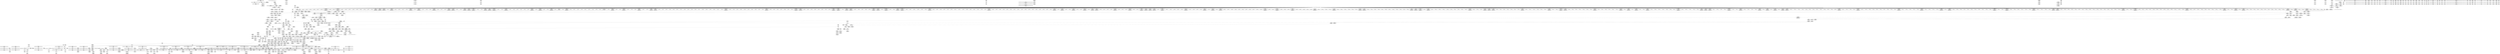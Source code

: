 digraph {
	CE0x3d61c60 [shape=record,shape=Mrecord,label="{CE0x3d61c60|i8*_getelementptr_inbounds_(_25_x_i8_,_25_x_i8_*_.str3,_i32_0,_i32_0)|*Constant*}"]
	CE0x3d34d70 [shape=record,shape=Mrecord,label="{CE0x3d34d70|i8*_getelementptr_inbounds_(_25_x_i8_,_25_x_i8_*_.str3,_i32_0,_i32_0)|*Constant*|*SummSink*}"]
	CE0x3d55830 [shape=record,shape=Mrecord,label="{CE0x3d55830|path_has_perm:tmp3|*SummSink*}"]
	CE0x3d7fa90 [shape=record,shape=Mrecord,label="{CE0x3d7fa90|12:_i32,_56:_i8*,_:_CRE_216,224_|*MultipleSource*|security/selinux/hooks.c,1642|Function::inode_has_perm&Arg::inode::|security/selinux/hooks.c,1611}"]
	CE0x3d0ad70 [shape=record,shape=Mrecord,label="{CE0x3d0ad70|selinux_inode_getattr:do.body|*SummSink*}"]
	CE0x3d16850 [shape=record,shape=Mrecord,label="{CE0x3d16850|inode_has_perm:tmp3}"]
	CE0x3d83f90 [shape=record,shape=Mrecord,label="{CE0x3d83f90|12:_i32,_56:_i8*,_:_CRE_293,294_}"]
	CE0x3d0d280 [shape=record,shape=Mrecord,label="{CE0x3d0d280|get_current:tmp}"]
	CE0x3d58010 [shape=record,shape=Mrecord,label="{CE0x3d58010|avc_has_perm:ssid|Function::avc_has_perm&Arg::ssid::}"]
	CE0x512a500 [shape=record,shape=Mrecord,label="{CE0x512a500|selinux_inode_getattr:land.lhs.true2}"]
	CE0x3d0c2d0 [shape=record,shape=Mrecord,label="{CE0x3d0c2d0|selinux_inode_getattr:tmp4|security/selinux/hooks.c,2904}"]
	CE0x3d90590 [shape=record,shape=Mrecord,label="{CE0x3d90590|12:_i32,_56:_i8*,_:_CRE_672,680_|*MultipleSource*|security/selinux/hooks.c,1642|Function::inode_has_perm&Arg::inode::|security/selinux/hooks.c,1611}"]
	CE0x3d59b30 [shape=record,shape=Mrecord,label="{CE0x3d59b30|avc_has_perm:entry}"]
	CE0x3d7a770 [shape=record,shape=Mrecord,label="{CE0x3d7a770|cred_sid:entry|*SummSink*}"]
	CE0x3da2e60 [shape=record,shape=Mrecord,label="{CE0x3da2e60|_ret_i32_%retval.0,_!dbg_!27728|security/selinux/avc.c,775|*SummSink*}"]
	CE0x3daa830 [shape=record,shape=Mrecord,label="{CE0x3daa830|inode_has_perm:tmp7|security/selinux/hooks.c,1611|*SummSource*}"]
	CE0x3d518c0 [shape=record,shape=Mrecord,label="{CE0x3d518c0|path_has_perm:tmp6|security/selinux/hooks.c,1646|*SummSource*}"]
	CE0x3d77580 [shape=record,shape=Mrecord,label="{CE0x3d77580|inode_has_perm:i_flags|security/selinux/hooks.c,1611}"]
	CE0x3d967b0 [shape=record,shape=Mrecord,label="{CE0x3d967b0|12:_i32,_56:_i8*,_:_CRE_907,908_}"]
	CE0x3d049d0 [shape=record,shape=Mrecord,label="{CE0x3d049d0|i32_4|*Constant*}"]
	CE0x3d17e80 [shape=record,shape=Mrecord,label="{CE0x3d17e80|selinux_inode_getattr:tmp17|security/selinux/hooks.c,2904}"]
	CE0x3d8ba80 [shape=record,shape=Mrecord,label="{CE0x3d8ba80|12:_i32,_56:_i8*,_:_CRE_570,571_}"]
	CE0x3d85750 [shape=record,shape=Mrecord,label="{CE0x3d85750|12:_i32,_56:_i8*,_:_CRE_320,328_|*MultipleSource*|security/selinux/hooks.c,1642|Function::inode_has_perm&Arg::inode::|security/selinux/hooks.c,1611}"]
	CE0x3d7f130 [shape=record,shape=Mrecord,label="{CE0x3d7f130|12:_i32,_56:_i8*,_:_CRE_200,201_}"]
	CE0x3d81140 [shape=record,shape=Mrecord,label="{CE0x3d81140|12:_i32,_56:_i8*,_:_CRE_254,255_}"]
	CE0x3d34920 [shape=record,shape=Mrecord,label="{CE0x3d34920|_call_void___validate_creds(%struct.cred*_%cred,_i8*_getelementptr_inbounds_(_25_x_i8_,_25_x_i8_*_.str3,_i32_0,_i32_0),_i32_1609)_#10,_!dbg_!27719|security/selinux/hooks.c,1609|*SummSource*}"]
	CE0x3d61580 [shape=record,shape=Mrecord,label="{CE0x3d61580|__validate_creds:call|include/linux/cred.h,173}"]
	CE0x3da4290 [shape=record,shape=Mrecord,label="{CE0x3da4290|inode_has_perm:tmp20|security/selinux/hooks.c,1618}"]
	CE0x3d5c470 [shape=record,shape=Mrecord,label="{CE0x3d5c470|__validate_creds:tmp5|include/linux/cred.h,173|*SummSink*}"]
	CE0x3d8c790 [shape=record,shape=Mrecord,label="{CE0x3d8c790|12:_i32,_56:_i8*,_:_CRE_581,582_}"]
	CE0x3d9eea0 [shape=record,shape=Mrecord,label="{CE0x3d9eea0|i32_10|*Constant*}"]
	CE0x3cfffd0 [shape=record,shape=Mrecord,label="{CE0x3cfffd0|104:_%struct.inode*,_:_CRE_180,181_}"]
	CE0x3d7f400 [shape=record,shape=Mrecord,label="{CE0x3d7f400|12:_i32,_56:_i8*,_:_CRE_203,204_}"]
	CE0x3d97720 [shape=record,shape=Mrecord,label="{CE0x3d97720|12:_i32,_56:_i8*,_:_CRE_920,921_}"]
	CE0x3d51f60 [shape=record,shape=Mrecord,label="{CE0x3d51f60|path_has_perm:tmp7|security/selinux/hooks.c,1646}"]
	CE0x3d73760 [shape=record,shape=Mrecord,label="{CE0x3d73760|104:_%struct.inode*,_:_CRE_213,214_}"]
	CE0x3d93560 [shape=record,shape=Mrecord,label="{CE0x3d93560|12:_i32,_56:_i8*,_:_CRE_865,866_}"]
	CE0x3d88210 [shape=record,shape=Mrecord,label="{CE0x3d88210|12:_i32,_56:_i8*,_:_CRE_477,478_}"]
	CE0x3d14080 [shape=record,shape=Mrecord,label="{CE0x3d14080|104:_%struct.inode*,_:_CRE_145,146_}"]
	CE0x3d60130 [shape=record,shape=Mrecord,label="{CE0x3d60130|GLOBAL:__validate_creds|*Constant*|*SummSource*}"]
	CE0x3d287e0 [shape=record,shape=Mrecord,label="{CE0x3d287e0|selinux_inode_getattr:tmp21|security/selinux/hooks.c,2904}"]
	CE0x3d76240 [shape=record,shape=Mrecord,label="{CE0x3d76240|i32_22|*Constant*|*SummSink*}"]
	CE0x3d664e0 [shape=record,shape=Mrecord,label="{CE0x3d664e0|i32_1609|*Constant*|*SummSource*}"]
	CE0x3d13ba0 [shape=record,shape=Mrecord,label="{CE0x3d13ba0|104:_%struct.inode*,_:_CRE_96,104_|*MultipleSource*|Function::selinux_inode_getattr&Arg::dentry::|*LoadInst*|security/selinux/hooks.c,1642|security/selinux/hooks.c,1642}"]
	CE0x3d249f0 [shape=record,shape=Mrecord,label="{CE0x3d249f0|i32_1|*Constant*|*SummSink*}"]
	CE0x3d60400 [shape=record,shape=Mrecord,label="{CE0x3d60400|__validate_creds:cred|Function::__validate_creds&Arg::cred::}"]
	CE0x3d54390 [shape=record,shape=Mrecord,label="{CE0x3d54390|path_has_perm:tmp5|security/selinux/hooks.c,1642|*SummSink*}"]
	CE0x3d27ae0 [shape=record,shape=Mrecord,label="{CE0x3d27ae0|_ret_%struct.task_struct*_%tmp4,_!dbg_!27714|./arch/x86/include/asm/current.h,14}"]
	CE0x3d51c90 [shape=record,shape=Mrecord,label="{CE0x3d51c90|path_has_perm:tmp7|security/selinux/hooks.c,1646|*SummSource*}"]
	CE0x3d955e0 [shape=record,shape=Mrecord,label="{CE0x3d955e0|12:_i32,_56:_i8*,_:_CRE_892,893_}"]
	CE0x3d54ea0 [shape=record,shape=Mrecord,label="{CE0x3d54ea0|inode_has_perm:adp|Function::inode_has_perm&Arg::adp::}"]
	CE0x3d8de20 [shape=record,shape=Mrecord,label="{CE0x3d8de20|12:_i32,_56:_i8*,_:_CRE_600,601_}"]
	CE0x3d01830 [shape=record,shape=Mrecord,label="{CE0x3d01830|i64_1|*Constant*|*SummSource*}"]
	CE0x3d74530 [shape=record,shape=Mrecord,label="{CE0x3d74530|104:_%struct.inode*,_:_CRE_248,256_|*MultipleSource*|Function::selinux_inode_getattr&Arg::dentry::|*LoadInst*|security/selinux/hooks.c,1642|security/selinux/hooks.c,1642}"]
	CE0x3d93a90 [shape=record,shape=Mrecord,label="{CE0x3d93a90|12:_i32,_56:_i8*,_:_CRE_869,870_}"]
	CE0x3d71590 [shape=record,shape=Mrecord,label="{CE0x3d71590|inode_has_perm:cred|Function::inode_has_perm&Arg::cred::|*SummSource*}"]
	CE0x3d0ebd0 [shape=record,shape=Mrecord,label="{CE0x3d0ebd0|selinux_inode_getattr:tmp6|security/selinux/hooks.c,2904|*SummSource*}"]
	CE0x3d73a30 [shape=record,shape=Mrecord,label="{CE0x3d73a30|104:_%struct.inode*,_:_CRE_216,217_}"]
	CE0x3d7c550 [shape=record,shape=Mrecord,label="{CE0x3d7c550|12:_i32,_56:_i8*,_:_CRE_167,168_}"]
	CE0x3d53ee0 [shape=record,shape=Mrecord,label="{CE0x3d53ee0|104:_%struct.inode*,_:_CRE_317,318_}"]
	CE0x3d8d700 [shape=record,shape=Mrecord,label="{CE0x3d8d700|12:_i32,_56:_i8*,_:_CRE_594,595_}"]
	CE0x3d83020 [shape=record,shape=Mrecord,label="{CE0x3d83020|12:_i32,_56:_i8*,_:_CRE_280,281_}"]
	CE0x3d540c0 [shape=record,shape=Mrecord,label="{CE0x3d540c0|104:_%struct.inode*,_:_CRE_319,320_}"]
	CE0x3d19b40 [shape=record,shape=Mrecord,label="{CE0x3d19b40|i64*_getelementptr_inbounds_(_11_x_i64_,_11_x_i64_*___llvm_gcov_ctr235,_i64_0,_i64_8)|*Constant*|*SummSource*}"]
	CE0x3d7ade0 [shape=record,shape=Mrecord,label="{CE0x3d7ade0|12:_i32,_56:_i8*,_:_CRE_142,143_}"]
	CE0x3d70d20 [shape=record,shape=Mrecord,label="{CE0x3d70d20|__validate_creds:tmp9|include/linux/cred.h,175}"]
	CE0x3d7b830 [shape=record,shape=Mrecord,label="{CE0x3d7b830|12:_i32,_56:_i8*,_:_CRE_153,154_}"]
	CE0x3da8240 [shape=record,shape=Mrecord,label="{CE0x3da8240|inode_has_perm:lnot1|security/selinux/hooks.c,1611}"]
	CE0x3d9f530 [shape=record,shape=Mrecord,label="{CE0x3d9f530|inode_has_perm:i_security|security/selinux/hooks.c,1615}"]
	CE0x3d86d10 [shape=record,shape=Mrecord,label="{CE0x3d86d10|12:_i32,_56:_i8*,_:_CRE_416,424_|*MultipleSource*|security/selinux/hooks.c,1642|Function::inode_has_perm&Arg::inode::|security/selinux/hooks.c,1611}"]
	CE0x3da8e00 [shape=record,shape=Mrecord,label="{CE0x3da8e00|inode_has_perm:lnot.ext|security/selinux/hooks.c,1611|*SummSink*}"]
	CE0x3d85f10 [shape=record,shape=Mrecord,label="{CE0x3d85f10|12:_i32,_56:_i8*,_:_CRE_352,360_|*MultipleSource*|security/selinux/hooks.c,1642|Function::inode_has_perm&Arg::inode::|security/selinux/hooks.c,1611}"]
	CE0x3d05910 [shape=record,shape=Mrecord,label="{CE0x3d05910|i64*_getelementptr_inbounds_(_2_x_i64_,_2_x_i64_*___llvm_gcov_ctr204,_i64_0,_i64_1)|*Constant*|*SummSource*}"]
	CE0x3d519f0 [shape=record,shape=Mrecord,label="{CE0x3d519f0|path_has_perm:tmp6|security/selinux/hooks.c,1646|*SummSink*}"]
	CE0x3d64230 [shape=record,shape=Mrecord,label="{CE0x3d64230|inode_has_perm:if.then|*SummSource*}"]
	CE0x3d909c0 [shape=record,shape=Mrecord,label="{CE0x3d909c0|12:_i32,_56:_i8*,_:_CRE_684,688_|*MultipleSource*|security/selinux/hooks.c,1642|Function::inode_has_perm&Arg::inode::|security/selinux/hooks.c,1611}"]
	CE0x3d7ccd0 [shape=record,shape=Mrecord,label="{CE0x3d7ccd0|12:_i32,_56:_i8*,_:_CRE_175,176_}"]
	CE0x3d98a20 [shape=record,shape=Mrecord,label="{CE0x3d98a20|12:_i32,_56:_i8*,_:_CRE_936,944_|*MultipleSource*|security/selinux/hooks.c,1642|Function::inode_has_perm&Arg::inode::|security/selinux/hooks.c,1611}"]
	CE0x3d82900 [shape=record,shape=Mrecord,label="{CE0x3d82900|12:_i32,_56:_i8*,_:_CRE_274,275_}"]
	CE0x3d988f0 [shape=record,shape=Mrecord,label="{CE0x3d988f0|12:_i32,_56:_i8*,_:_CRE_935,936_}"]
	CE0x3d69d40 [shape=record,shape=Mrecord,label="{CE0x3d69d40|104:_%struct.inode*,_:_CRE_89,90_}"]
	CE0x3cff490 [shape=record,shape=Mrecord,label="{CE0x3cff490|104:_%struct.inode*,_:_CRE_168,169_}"]
	CE0x3d65c00 [shape=record,shape=Mrecord,label="{CE0x3d65c00|12:_i32,_56:_i8*,_:_CRE_48,56_|*MultipleSource*|security/selinux/hooks.c,1642|Function::inode_has_perm&Arg::inode::|security/selinux/hooks.c,1611}"]
	CE0x3d06160 [shape=record,shape=Mrecord,label="{CE0x3d06160|i64*_getelementptr_inbounds_(_2_x_i64_,_2_x_i64_*___llvm_gcov_ctr204,_i64_0,_i64_0)|*Constant*|*SummSource*}"]
	CE0x3da0500 [shape=record,shape=Mrecord,label="{CE0x3da0500|inode_has_perm:sclass|security/selinux/hooks.c,1617}"]
	CE0x3d58620 [shape=record,shape=Mrecord,label="{CE0x3d58620|avc_has_perm:entry|*SummSink*}"]
	CE0x3d73d00 [shape=record,shape=Mrecord,label="{CE0x3d73d00|104:_%struct.inode*,_:_CRE_219,220_}"]
	CE0x3d12c50 [shape=record,shape=Mrecord,label="{CE0x3d12c50|selinux_inode_getattr:tmp14|security/selinux/hooks.c,2904}"]
	CE0x3d7a850 [shape=record,shape=Mrecord,label="{CE0x3d7a850|cred_sid:cred|Function::cred_sid&Arg::cred::}"]
	CE0x3d027f0 [shape=record,shape=Mrecord,label="{CE0x3d027f0|12:_i32,_56:_i8*,_:_CRE_96,104_|*MultipleSource*|security/selinux/hooks.c,1642|Function::inode_has_perm&Arg::inode::|security/selinux/hooks.c,1611}"]
	CE0x3d142b0 [shape=record,shape=Mrecord,label="{CE0x3d142b0|104:_%struct.inode*,_:_CRE_147,148_}"]
	CE0x3d7c640 [shape=record,shape=Mrecord,label="{CE0x3d7c640|12:_i32,_56:_i8*,_:_CRE_168,169_}"]
	CE0x3d7bec0 [shape=record,shape=Mrecord,label="{CE0x3d7bec0|12:_i32,_56:_i8*,_:_CRE_160,161_}"]
	CE0x3d658b0 [shape=record,shape=Mrecord,label="{CE0x3d658b0|12:_i32,_56:_i8*,_:_CRE_32,40_|*MultipleSource*|security/selinux/hooks.c,1642|Function::inode_has_perm&Arg::inode::|security/selinux/hooks.c,1611}"]
	CE0x3d7ba10 [shape=record,shape=Mrecord,label="{CE0x3d7ba10|12:_i32,_56:_i8*,_:_CRE_155,156_}"]
	CE0x3d23b60 [shape=record,shape=Mrecord,label="{CE0x3d23b60|selinux_inode_getattr:tmp9|security/selinux/hooks.c,2904|*SummSink*}"]
	CE0x3d7ceb0 [shape=record,shape=Mrecord,label="{CE0x3d7ceb0|12:_i32,_56:_i8*,_:_CRE_177,178_}"]
	CE0x3d638f0 [shape=record,shape=Mrecord,label="{CE0x3d638f0|_call_void_mcount()_#3|*SummSink*}"]
	CE0x3d8d110 [shape=record,shape=Mrecord,label="{CE0x3d8d110|12:_i32,_56:_i8*,_:_CRE_589,590_}"]
	CE0x3d09190 [shape=record,shape=Mrecord,label="{CE0x3d09190|path_has_perm:call|security/selinux/hooks.c,1647|*SummSource*}"]
	CE0x3d9faf0 [shape=record,shape=Mrecord,label="{CE0x3d9faf0|inode_has_perm:tmp16|security/selinux/hooks.c,1615}"]
	CE0x3d85b10 [shape=record,shape=Mrecord,label="{CE0x3d85b10|12:_i32,_56:_i8*,_:_CRE_336,344_|*MultipleSource*|security/selinux/hooks.c,1642|Function::inode_has_perm&Arg::inode::|security/selinux/hooks.c,1611}"]
	CE0x3da6290 [shape=record,shape=Mrecord,label="{CE0x3da6290|avc_has_perm:tclass|Function::avc_has_perm&Arg::tclass::|*SummSink*}"]
	CE0x3d2a2b0 [shape=record,shape=Mrecord,label="{CE0x3d2a2b0|selinux_inode_getattr:mnt7|security/selinux/hooks.c,2908}"]
	CE0x3d7a5a0 [shape=record,shape=Mrecord,label="{CE0x3d7a5a0|cred_sid:entry}"]
	CE0x3d77ad0 [shape=record,shape=Mrecord,label="{CE0x3d77ad0|_ret_void,_!dbg_!27722|include/linux/cred.h,175}"]
	CE0x3d99d40 [shape=record,shape=Mrecord,label="{CE0x3d99d40|12:_i32,_56:_i8*,_:_CRE_984,988_|*MultipleSource*|security/selinux/hooks.c,1642|Function::inode_has_perm&Arg::inode::|security/selinux/hooks.c,1611}"]
	CE0x3d84ca0 [shape=record,shape=Mrecord,label="{CE0x3d84ca0|12:_i32,_56:_i8*,_:_CRE_304,305_}"]
	CE0x3d61a60 [shape=record,shape=Mrecord,label="{CE0x3d61a60|__validate_creds:cred|Function::__validate_creds&Arg::cred::|*SummSource*}"]
	CE0x3d76170 [shape=record,shape=Mrecord,label="{CE0x3d76170|_call_void_mcount()_#3}"]
	CE0x3d54bb0 [shape=record,shape=Mrecord,label="{CE0x3d54bb0|inode_has_perm:perms|Function::inode_has_perm&Arg::perms::|*SummSource*}"]
	CE0x3d73fd0 [shape=record,shape=Mrecord,label="{CE0x3d73fd0|104:_%struct.inode*,_:_CRE_222,223_}"]
	CE0x3d86510 [shape=record,shape=Mrecord,label="{CE0x3d86510|12:_i32,_56:_i8*,_:_CRE_384,388_|*MultipleSource*|security/selinux/hooks.c,1642|Function::inode_has_perm&Arg::inode::|security/selinux/hooks.c,1611}"]
	CE0x3dc9c20 [shape=record,shape=Mrecord,label="{CE0x3dc9c20|cred_sid:tmp4|*LoadInst*|security/selinux/hooks.c,196|*SummSink*}"]
	CE0x3dc9aa0 [shape=record,shape=Mrecord,label="{CE0x3dc9aa0|cred_sid:tmp4|*LoadInst*|security/selinux/hooks.c,196|*SummSource*}"]
	CE0x3d0c3d0 [shape=record,shape=Mrecord,label="{CE0x3d0c3d0|selinux_inode_getattr:tmp4|security/selinux/hooks.c,2904|*SummSource*}"]
	CE0x3d599c0 [shape=record,shape=Mrecord,label="{CE0x3d599c0|i32_(i32,_i32,_i16,_i32,_%struct.common_audit_data*)*_bitcast_(i32_(i32,_i32,_i16,_i32,_%struct.common_audit_data.495*)*_avc_has_perm_to_i32_(i32,_i32,_i16,_i32,_%struct.common_audit_data*)*)|*Constant*|*SummSink*}"]
	CE0x3d9a230 [shape=record,shape=Mrecord,label="{CE0x3d9a230|12:_i32,_56:_i8*,_:_CRE_1000,1008_|*MultipleSource*|security/selinux/hooks.c,1642|Function::inode_has_perm&Arg::inode::|security/selinux/hooks.c,1611}"]
	CE0x3d70020 [shape=record,shape=Mrecord,label="{CE0x3d70020|path_has_perm:u|security/selinux/hooks.c,1646}"]
	CE0x3d742a0 [shape=record,shape=Mrecord,label="{CE0x3d742a0|104:_%struct.inode*,_:_CRE_232,240_|*MultipleSource*|Function::selinux_inode_getattr&Arg::dentry::|*LoadInst*|security/selinux/hooks.c,1642|security/selinux/hooks.c,1642}"]
	CE0x3d27fe0 [shape=record,shape=Mrecord,label="{CE0x3d27fe0|i32_78|*Constant*|*SummSink*}"]
	CE0x3da3d20 [shape=record,shape=Mrecord,label="{CE0x3da3d20|inode_has_perm:tmp19|security/selinux/hooks.c,1618}"]
	CE0x3d001b0 [shape=record,shape=Mrecord,label="{CE0x3d001b0|104:_%struct.inode*,_:_CRE_182,183_}"]
	CE0x3d232e0 [shape=record,shape=Mrecord,label="{CE0x3d232e0|i64_5|*Constant*|*SummSink*}"]
	CE0x3d96a10 [shape=record,shape=Mrecord,label="{CE0x3d96a10|12:_i32,_56:_i8*,_:_CRE_909,910_}"]
	CE0x3d925c0 [shape=record,shape=Mrecord,label="{CE0x3d925c0|12:_i32,_56:_i8*,_:_CRE_808,816_|*MultipleSource*|security/selinux/hooks.c,1642|Function::inode_has_perm&Arg::inode::|security/selinux/hooks.c,1611}"]
	CE0x3d0e8c0 [shape=record,shape=Mrecord,label="{CE0x3d0e8c0|selinux_inode_getattr:tmp3}"]
	CE0x3d9a660 [shape=record,shape=Mrecord,label="{CE0x3d9a660|inode_has_perm:tmp6|*LoadInst*|security/selinux/hooks.c,1611|*SummSource*}"]
	CE0x3d18240 [shape=record,shape=Mrecord,label="{CE0x3d18240|selinux_inode_getattr:tmp17|security/selinux/hooks.c,2904|*SummSource*}"]
	CE0x3d27170 [shape=record,shape=Mrecord,label="{CE0x3d27170|selinux_inode_getattr:tmp7|security/selinux/hooks.c,2904|*SummSource*}"]
	CE0x3d5d5a0 [shape=record,shape=Mrecord,label="{CE0x3d5d5a0|__validate_creds:tmp7|include/linux/cred.h,174|*SummSource*}"]
	CE0x3d68770 [shape=record,shape=Mrecord,label="{CE0x3d68770|path_has_perm:d_inode|security/selinux/hooks.c,1642|*SummSource*}"]
	CE0x3d62500 [shape=record,shape=Mrecord,label="{CE0x3d62500|inode_has_perm:tmp}"]
	CE0x3d870e0 [shape=record,shape=Mrecord,label="{CE0x3d870e0|12:_i32,_56:_i8*,_:_CRE_432,440_|*MultipleSource*|security/selinux/hooks.c,1642|Function::inode_has_perm&Arg::inode::|security/selinux/hooks.c,1611}"]
	CE0x3d696d0 [shape=record,shape=Mrecord,label="{CE0x3d696d0|104:_%struct.inode*,_:_CRE_56,64_|*MultipleSource*|Function::selinux_inode_getattr&Arg::dentry::|*LoadInst*|security/selinux/hooks.c,1642|security/selinux/hooks.c,1642}"]
	CE0x3da0b30 [shape=record,shape=Mrecord,label="{CE0x3da0b30|inode_has_perm:tmp13|security/selinux/hooks.c,1614|*SummSink*}"]
	CE0x3d2fe70 [shape=record,shape=Mrecord,label="{CE0x3d2fe70|i64*_getelementptr_inbounds_(_8_x_i64_,_8_x_i64_*___llvm_gcov_ctr154,_i64_0,_i64_1)|*Constant*}"]
	CE0x3d7bdd0 [shape=record,shape=Mrecord,label="{CE0x3d7bdd0|12:_i32,_56:_i8*,_:_CRE_159,160_}"]
	CE0x3dc81d0 [shape=record,shape=Mrecord,label="{CE0x3dc81d0|GLOBAL:__invalid_creds|*Constant*|*SummSink*}"]
	CE0x3d0a7d0 [shape=record,shape=Mrecord,label="{CE0x3d0a7d0|GLOBAL:lockdep_rcu_suspicious|*Constant*}"]
	CE0x3d72c20 [shape=record,shape=Mrecord,label="{CE0x3d72c20|104:_%struct.inode*,_:_CRE_201,202_}"]
	"CONST[source:2(external),value:2(dynamic)][purpose:{subject}][SrcIdx:4]"
	CE0x3d06790 [shape=record,shape=Mrecord,label="{CE0x3d06790|_call_void_mcount()_#3|*SummSink*}"]
	CE0x3d89fb0 [shape=record,shape=Mrecord,label="{CE0x3d89fb0|12:_i32,_56:_i8*,_:_CRE_540,544_|*MultipleSource*|security/selinux/hooks.c,1642|Function::inode_has_perm&Arg::inode::|security/selinux/hooks.c,1611}"]
	CE0x3d776c0 [shape=record,shape=Mrecord,label="{CE0x3d776c0|__validate_creds:lnot|include/linux/cred.h,173|*SummSource*}"]
	CE0x3cff940 [shape=record,shape=Mrecord,label="{CE0x3cff940|104:_%struct.inode*,_:_CRE_173,174_}"]
	CE0x3d7bfb0 [shape=record,shape=Mrecord,label="{CE0x3d7bfb0|12:_i32,_56:_i8*,_:_CRE_161,162_}"]
	CE0x3daa590 [shape=record,shape=Mrecord,label="{CE0x3daa590|inode_has_perm:tmp7|security/selinux/hooks.c,1611}"]
	CE0x3d99310 [shape=record,shape=Mrecord,label="{CE0x3d99310|12:_i32,_56:_i8*,_:_CRE_976,977_}"]
	CE0x3d7bb00 [shape=record,shape=Mrecord,label="{CE0x3d7bb00|12:_i32,_56:_i8*,_:_CRE_156,157_}"]
	CE0x3d7f310 [shape=record,shape=Mrecord,label="{CE0x3d7f310|12:_i32,_56:_i8*,_:_CRE_202,203_}"]
	CE0x3d7cfa0 [shape=record,shape=Mrecord,label="{CE0x3d7cfa0|12:_i32,_56:_i8*,_:_CRE_178,179_}"]
	CE0x3daaea0 [shape=record,shape=Mrecord,label="{CE0x3daaea0|GLOBAL:__llvm_gcov_ctr154|Global_var:__llvm_gcov_ctr154|*SummSource*}"]
	CE0x3d62910 [shape=record,shape=Mrecord,label="{CE0x3d62910|__validate_creds:expval|include/linux/cred.h,173}"]
	CE0x3515110 [shape=record,shape=Mrecord,label="{CE0x3515110|i64_2|*Constant*|*SummSink*}"]
	CE0x3da83e0 [shape=record,shape=Mrecord,label="{CE0x3da83e0|inode_has_perm:lnot|security/selinux/hooks.c,1611|*SummSink*}"]
	CE0x3d89120 [shape=record,shape=Mrecord,label="{CE0x3d89120|12:_i32,_56:_i8*,_:_CRE_500,504_|*MultipleSource*|security/selinux/hooks.c,1642|Function::inode_has_perm&Arg::inode::|security/selinux/hooks.c,1611}"]
	CE0x3d53300 [shape=record,shape=Mrecord,label="{CE0x3d53300|104:_%struct.inode*,_:_CRE_305,306_}"]
	CE0x3d621b0 [shape=record,shape=Mrecord,label="{CE0x3d621b0|i64*_getelementptr_inbounds_(_8_x_i64_,_8_x_i64_*___llvm_gcov_ctr154,_i64_0,_i64_0)|*Constant*|*SummSource*}"]
	CE0x3d893b0 [shape=record,shape=Mrecord,label="{CE0x3d893b0|12:_i32,_56:_i8*,_:_CRE_504,508_|*MultipleSource*|security/selinux/hooks.c,1642|Function::inode_has_perm&Arg::inode::|security/selinux/hooks.c,1611}"]
	CE0x3d947a0 [shape=record,shape=Mrecord,label="{CE0x3d947a0|12:_i32,_56:_i8*,_:_CRE_880,881_}"]
	CE0x3daaa30 [shape=record,shape=Mrecord,label="{CE0x3daaa30|inode_has_perm:tmp7|security/selinux/hooks.c,1611|*SummSink*}"]
	CE0x3d88b30 [shape=record,shape=Mrecord,label="{CE0x3d88b30|12:_i32,_56:_i8*,_:_CRE_485,486_}"]
	CE0x3d13350 [shape=record,shape=Mrecord,label="{CE0x3d13350|selinux_inode_getattr:if.then|*SummSource*}"]
	CE0x3d88ec0 [shape=record,shape=Mrecord,label="{CE0x3d88ec0|12:_i32,_56:_i8*,_:_CRE_488,496_|*MultipleSource*|security/selinux/hooks.c,1642|Function::inode_has_perm&Arg::inode::|security/selinux/hooks.c,1611}"]
	CE0x3d84dd0 [shape=record,shape=Mrecord,label="{CE0x3d84dd0|12:_i32,_56:_i8*,_:_CRE_305,306_}"]
	CE0x3dc7f60 [shape=record,shape=Mrecord,label="{CE0x3dc7f60|GLOBAL:__invalid_creds|*Constant*|*SummSource*}"]
	CE0x3da9a80 [shape=record,shape=Mrecord,label="{CE0x3da9a80|inode_has_perm:expval|security/selinux/hooks.c,1611|*SummSource*}"]
	CE0x3d65dc0 [shape=record,shape=Mrecord,label="{CE0x3d65dc0|12:_i32,_56:_i8*,_:_CRE_56,64_|*MultipleSource*|security/selinux/hooks.c,1642|Function::inode_has_perm&Arg::inode::|security/selinux/hooks.c,1611}"]
	CE0x3d0ae70 [shape=record,shape=Mrecord,label="{CE0x3d0ae70|selinux_inode_getattr:path|security/selinux/hooks.c, 2905}"]
	CE0x3d2c890 [shape=record,shape=Mrecord,label="{CE0x3d2c890|_ret_i32_%call,_!dbg_!27724|security/selinux/hooks.c,1647}"]
	CE0x3d278a0 [shape=record,shape=Mrecord,label="{CE0x3d278a0|_ret_%struct.task_struct*_%tmp4,_!dbg_!27714|./arch/x86/include/asm/current.h,14|*SummSource*}"]
	CE0x3d605d0 [shape=record,shape=Mrecord,label="{CE0x3d605d0|i64_1|*Constant*}"]
	CE0x3da2cd0 [shape=record,shape=Mrecord,label="{CE0x3da2cd0|_ret_i32_%retval.0,_!dbg_!27728|security/selinux/avc.c,775|*SummSource*}"]
	CE0x3dac460 [shape=record,shape=Mrecord,label="{CE0x3dac460|inode_has_perm:tmp10|security/selinux/hooks.c,1611|*SummSource*}"]
	CE0x3d7e820 [shape=record,shape=Mrecord,label="{CE0x3d7e820|cred_sid:tmp|*SummSink*}"]
	CE0x3da7ab0 [shape=record,shape=Mrecord,label="{CE0x3da7ab0|inode_has_perm:tobool|security/selinux/hooks.c,1611|*SummSource*}"]
	CE0x3da7c30 [shape=record,shape=Mrecord,label="{CE0x3da7c30|inode_has_perm:tobool|security/selinux/hooks.c,1611|*SummSink*}"]
	CE0x3d27500 [shape=record,shape=Mrecord,label="{CE0x3d27500|get_current:entry}"]
	CE0x3d8ad70 [shape=record,shape=Mrecord,label="{CE0x3d8ad70|12:_i32,_56:_i8*,_:_CRE_559,560_}"]
	CE0x3d79630 [shape=record,shape=Mrecord,label="{CE0x3d79630|inode_has_perm:tmp14|security/selinux/hooks.c,1614}"]
	CE0x3d201a0 [shape=record,shape=Mrecord,label="{CE0x3d201a0|__validate_creds:expval|include/linux/cred.h,173|*SummSource*}"]
	CE0x3d85880 [shape=record,shape=Mrecord,label="{CE0x3d85880|12:_i32,_56:_i8*,_:_CRE_328,336_|*MultipleSource*|security/selinux/hooks.c,1642|Function::inode_has_perm&Arg::inode::|security/selinux/hooks.c,1611}"]
	CE0x3d95710 [shape=record,shape=Mrecord,label="{CE0x3d95710|12:_i32,_56:_i8*,_:_CRE_893,894_}"]
	CE0x3d044e0 [shape=record,shape=Mrecord,label="{CE0x3d044e0|12:_i32,_56:_i8*,_:_CRE_193,194_}"]
	CE0x3d74f30 [shape=record,shape=Mrecord,label="{CE0x3d74f30|__validate_creds:tmp|*SummSource*}"]
	"CONST[source:0(mediator),value:2(dynamic)][purpose:{object}][SnkIdx:1]"
	CE0x3d73b20 [shape=record,shape=Mrecord,label="{CE0x3d73b20|104:_%struct.inode*,_:_CRE_217,218_}"]
	CE0x3d9f0f0 [shape=record,shape=Mrecord,label="{CE0x3d9f0f0|inode_has_perm:i_security|security/selinux/hooks.c,1615|*SummSource*}"]
	CE0x3d2f070 [shape=record,shape=Mrecord,label="{CE0x3d2f070|path_has_perm:tmp1|*SummSource*}"]
	CE0x3d81990 [shape=record,shape=Mrecord,label="{CE0x3d81990|12:_i32,_56:_i8*,_:_CRE_261,262_}"]
	CE0x3d03400 [shape=record,shape=Mrecord,label="{CE0x3d03400|12:_i32,_56:_i8*,_:_CRE_138,139_}"]
	CE0x3d788a0 [shape=record,shape=Mrecord,label="{CE0x3d788a0|i64*_getelementptr_inbounds_(_2_x_i64_,_2_x_i64_*___llvm_gcov_ctr131,_i64_0,_i64_0)|*Constant*|*SummSource*}"]
	CE0x3d20f60 [shape=record,shape=Mrecord,label="{CE0x3d20f60|selinux_inode_getattr:bb|*SummSource*}"]
	CE0x3cff0d0 [shape=record,shape=Mrecord,label="{CE0x3cff0d0|104:_%struct.inode*,_:_CRE_164,165_}"]
	CE0x3da96a0 [shape=record,shape=Mrecord,label="{CE0x3da96a0|GLOBAL:llvm.expect.i64|*Constant*|*SummSource*}"]
	CE0x3d81860 [shape=record,shape=Mrecord,label="{CE0x3d81860|12:_i32,_56:_i8*,_:_CRE_260,261_}"]
	CE0x3d80c80 [shape=record,shape=Mrecord,label="{CE0x3d80c80|12:_i32,_56:_i8*,_:_CRE_250,251_}"]
	CE0x3d80b50 [shape=record,shape=Mrecord,label="{CE0x3d80b50|12:_i32,_56:_i8*,_:_CRE_249,250_}"]
	CE0x3d05160 [shape=record,shape=Mrecord,label="{CE0x3d05160|selinux_inode_getattr:tmp11|security/selinux/hooks.c,2904|*SummSink*}"]
	CE0x3cfed10 [shape=record,shape=Mrecord,label="{CE0x3cfed10|104:_%struct.inode*,_:_CRE_160,161_}"]
	CE0x3d5c010 [shape=record,shape=Mrecord,label="{CE0x3d5c010|__validate_creds:tmp4|include/linux/cred.h,173|*SummSink*}"]
	CE0x3d35ca0 [shape=record,shape=Mrecord,label="{CE0x3d35ca0|i64*_getelementptr_inbounds_(_11_x_i64_,_11_x_i64_*___llvm_gcov_ctr235,_i64_0,_i64_1)|*Constant*|*SummSource*}"]
	CE0x3d927c0 [shape=record,shape=Mrecord,label="{CE0x3d927c0|12:_i32,_56:_i8*,_:_CRE_816,824_|*MultipleSource*|security/selinux/hooks.c,1642|Function::inode_has_perm&Arg::inode::|security/selinux/hooks.c,1611}"]
	CE0x3d8c2d0 [shape=record,shape=Mrecord,label="{CE0x3d8c2d0|12:_i32,_56:_i8*,_:_CRE_577,578_}"]
	CE0x3d21c80 [shape=record,shape=Mrecord,label="{CE0x3d21c80|i1_true|*Constant*|*SummSource*}"]
	CE0x3d4e2f0 [shape=record,shape=Mrecord,label="{CE0x3d4e2f0|0:_i32,_4:_i32,_8:_i32,_12:_i32,_:_CMRE_4,8_|*MultipleSource*|security/selinux/hooks.c,196|*LoadInst*|security/selinux/hooks.c,196|security/selinux/hooks.c,197}"]
	CE0x3d83150 [shape=record,shape=Mrecord,label="{CE0x3d83150|12:_i32,_56:_i8*,_:_CRE_281,282_}"]
	CE0x3d90190 [shape=record,shape=Mrecord,label="{CE0x3d90190|12:_i32,_56:_i8*,_:_CRE_656,664_|*MultipleSource*|security/selinux/hooks.c,1642|Function::inode_has_perm&Arg::inode::|security/selinux/hooks.c,1611}"]
	CE0x3d5d420 [shape=record,shape=Mrecord,label="{CE0x3d5d420|__validate_creds:tmp7|include/linux/cred.h,174}"]
	CE0x3d73580 [shape=record,shape=Mrecord,label="{CE0x3d73580|104:_%struct.inode*,_:_CRE_211,212_}"]
	CE0x3d95120 [shape=record,shape=Mrecord,label="{CE0x3d95120|12:_i32,_56:_i8*,_:_CRE_888,889_}"]
	CE0x3d96da0 [shape=record,shape=Mrecord,label="{CE0x3d96da0|12:_i32,_56:_i8*,_:_CRE_912,913_}"]
	CE0x3d04300 [shape=record,shape=Mrecord,label="{CE0x3d04300|12:_i32,_56:_i8*,_:_CRE_2,4_|*MultipleSource*|security/selinux/hooks.c,1642|Function::inode_has_perm&Arg::inode::|security/selinux/hooks.c,1611}"]
	CE0x3cff580 [shape=record,shape=Mrecord,label="{CE0x3cff580|104:_%struct.inode*,_:_CRE_169,170_}"]
	CE0x3d00660 [shape=record,shape=Mrecord,label="{CE0x3d00660|104:_%struct.inode*,_:_CRE_187,188_}"]
	CE0x3d58b50 [shape=record,shape=Mrecord,label="{CE0x3d58b50|inode_has_perm:sclass|security/selinux/hooks.c,1617|*SummSink*}"]
	CE0x3dc7ef0 [shape=record,shape=Mrecord,label="{CE0x3dc7ef0|_call_void___invalid_creds(%struct.cred*_%cred,_i8*_%file,_i32_%line)_#10,_!dbg_!27721|include/linux/cred.h,174|*SummSource*}"]
	CE0x3d23e20 [shape=record,shape=Mrecord,label="{CE0x3d23e20|selinux_inode_getattr:tmp5|security/selinux/hooks.c,2904}"]
	CE0x3cfb9a0 [shape=record,shape=Mrecord,label="{CE0x3cfb9a0|selinux_inode_getattr:tmp11|security/selinux/hooks.c,2904}"]
	CE0x3d2b7c0 [shape=record,shape=Mrecord,label="{CE0x3d2b7c0|path_has_perm:entry|*SummSource*}"]
	CE0x3d04370 [shape=record,shape=Mrecord,label="{CE0x3d04370|12:_i32,_56:_i8*,_:_CRE_4,8_|*MultipleSource*|security/selinux/hooks.c,1642|Function::inode_has_perm&Arg::inode::|security/selinux/hooks.c,1611}"]
	CE0x3d78b10 [shape=record,shape=Mrecord,label="{CE0x3d78b10|inode_has_perm:tmp12|security/selinux/hooks.c,1612|*SummSink*}"]
	CE0x3d520c0 [shape=record,shape=Mrecord,label="{CE0x3d520c0|i64_16|*Constant*}"]
	CE0x3d02b40 [shape=record,shape=Mrecord,label="{CE0x3d02b40|12:_i32,_56:_i8*,_:_CRE_112,120_|*MultipleSource*|security/selinux/hooks.c,1642|Function::inode_has_perm&Arg::inode::|security/selinux/hooks.c,1611}"]
	CE0x3d2cb00 [shape=record,shape=Mrecord,label="{CE0x3d2cb00|path_has_perm:av|Function::path_has_perm&Arg::av::|*SummSink*}"]
	CE0x3d7eb90 [shape=record,shape=Mrecord,label="{CE0x3d7eb90|12:_i32,_56:_i8*,_:_CRE_194,195_}"]
	CE0x3d54530 [shape=record,shape=Mrecord,label="{CE0x3d54530|GLOBAL:inode_has_perm|*Constant*}"]
	CE0x3d7c820 [shape=record,shape=Mrecord,label="{CE0x3d7c820|12:_i32,_56:_i8*,_:_CRE_170,171_}"]
	CE0x3d7ee60 [shape=record,shape=Mrecord,label="{CE0x3d7ee60|12:_i32,_56:_i8*,_:_CRE_197,198_}"]
	CE0x3d6dd60 [shape=record,shape=Mrecord,label="{CE0x3d6dd60|_ret_i32_%retval.0,_!dbg_!27739|security/selinux/hooks.c,1618|*SummSink*}"]
	CE0x3d8f4b0 [shape=record,shape=Mrecord,label="{CE0x3d8f4b0|12:_i32,_56:_i8*,_:_CRE_619,620_}"]
	CE0x3d79cb0 [shape=record,shape=Mrecord,label="{CE0x3d79cb0|inode_has_perm:call|security/selinux/hooks.c,1614|*SummSource*}"]
	CE0x3d00ee0 [shape=record,shape=Mrecord,label="{CE0x3d00ee0|i64*_getelementptr_inbounds_(_2_x_i64_,_2_x_i64_*___llvm_gcov_ctr98,_i64_0,_i64_1)|*Constant*|*SummSink*}"]
	CE0x3d59890 [shape=record,shape=Mrecord,label="{CE0x3d59890|i32_(i32,_i32,_i16,_i32,_%struct.common_audit_data*)*_bitcast_(i32_(i32,_i32,_i16,_i32,_%struct.common_audit_data.495*)*_avc_has_perm_to_i32_(i32,_i32,_i16,_i32,_%struct.common_audit_data*)*)|*Constant*|*SummSource*}"]
	CE0x3d56c00 [shape=record,shape=Mrecord,label="{CE0x3d56c00|path_has_perm:tmp|*SummSource*}"]
	CE0x3d85290 [shape=record,shape=Mrecord,label="{CE0x3d85290|12:_i32,_56:_i8*,_:_CRE_309,310_}"]
	CE0x3d2f0e0 [shape=record,shape=Mrecord,label="{CE0x3d2f0e0|path_has_perm:tmp1|*SummSink*}"]
	CE0x3d12a40 [shape=record,shape=Mrecord,label="{CE0x3d12a40|selinux_inode_getattr:tmp13|security/selinux/hooks.c,2904|*SummSink*}"]
	CE0x3cfb7f0 [shape=record,shape=Mrecord,label="{CE0x3cfb7f0|selinux_inode_getattr:tmp10|security/selinux/hooks.c,2904|*SummSink*}"]
	CE0x3d74ec0 [shape=record,shape=Mrecord,label="{CE0x3d74ec0|COLLAPSED:_GCMRE___llvm_gcov_ctr155_internal_global_5_x_i64_zeroinitializer:_elem_0:default:}"]
	CE0x3d61b50 [shape=record,shape=Mrecord,label="{CE0x3d61b50|__validate_creds:cred|Function::__validate_creds&Arg::cred::|*SummSink*}"]
	CE0x3d8e080 [shape=record,shape=Mrecord,label="{CE0x3d8e080|12:_i32,_56:_i8*,_:_CRE_602,603_}"]
	CE0x3d731c0 [shape=record,shape=Mrecord,label="{CE0x3d731c0|104:_%struct.inode*,_:_CRE_207,208_}"]
	CE0x3d96b40 [shape=record,shape=Mrecord,label="{CE0x3d96b40|12:_i32,_56:_i8*,_:_CRE_910,911_}"]
	CE0x3d660d0 [shape=record,shape=Mrecord,label="{CE0x3d660d0|__validate_creds:call|include/linux/cred.h,173|*SummSource*}"]
	CE0x3d17c80 [shape=record,shape=Mrecord,label="{CE0x3d17c80|i64*_getelementptr_inbounds_(_11_x_i64_,_11_x_i64_*___llvm_gcov_ctr235,_i64_0,_i64_9)|*Constant*|*SummSource*}"]
	CE0x3da8730 [shape=record,shape=Mrecord,label="{CE0x3da8730|inode_has_perm:lnot1|security/selinux/hooks.c,1611|*SummSink*}"]
	CE0x3d7bce0 [shape=record,shape=Mrecord,label="{CE0x3d7bce0|12:_i32,_56:_i8*,_:_CRE_158,159_}"]
	CE0x3d85160 [shape=record,shape=Mrecord,label="{CE0x3d85160|12:_i32,_56:_i8*,_:_CRE_308,309_}"]
	CE0x4ff8ed0 [shape=record,shape=Mrecord,label="{CE0x4ff8ed0|selinux_inode_getattr:tmp1|*SummSource*}"]
	CE0x3d88c60 [shape=record,shape=Mrecord,label="{CE0x3d88c60|12:_i32,_56:_i8*,_:_CRE_486,487_}"]
	CE0x3d88110 [shape=record,shape=Mrecord,label="{CE0x3d88110|12:_i32,_56:_i8*,_:_CRE_476,477_}"]
	CE0x3da2140 [shape=record,shape=Mrecord,label="{CE0x3da2140|inode_has_perm:tmp17|security/selinux/hooks.c,1617}"]
	CE0x3d53df0 [shape=record,shape=Mrecord,label="{CE0x3d53df0|104:_%struct.inode*,_:_CRE_316,317_}"]
	CE0x3d78aa0 [shape=record,shape=Mrecord,label="{CE0x3d78aa0|cred_sid:tmp}"]
	CE0x3d1ab60 [shape=record,shape=Mrecord,label="{CE0x3d1ab60|GLOBAL:current_task|Global_var:current_task}"]
	CE0x3d63e90 [shape=record,shape=Mrecord,label="{CE0x3d63e90|cred_sid:tmp1|*SummSource*}"]
	CE0x3d32bd0 [shape=record,shape=Mrecord,label="{CE0x3d32bd0|i64*_getelementptr_inbounds_(_8_x_i64_,_8_x_i64_*___llvm_gcov_ctr154,_i64_0,_i64_1)|*Constant*|*SummSink*}"]
	CE0x3d1f570 [shape=record,shape=Mrecord,label="{CE0x3d1f570|path_has_perm:bb}"]
	CE0x3d0de00 [shape=record,shape=Mrecord,label="{CE0x3d0de00|i64*_getelementptr_inbounds_(_11_x_i64_,_11_x_i64_*___llvm_gcov_ctr235,_i64_0,_i64_10)|*Constant*|*SummSource*}"]
	CE0x3dc9f30 [shape=record,shape=Mrecord,label="{CE0x3dc9f30|cred_sid:tmp5|security/selinux/hooks.c,196|*SummSink*}"]
	CE0x3d8eec0 [shape=record,shape=Mrecord,label="{CE0x3d8eec0|12:_i32,_56:_i8*,_:_CRE_614,615_}"]
	CE0x3d0aaf0 [shape=record,shape=Mrecord,label="{CE0x3d0aaf0|GLOBAL:lockdep_rcu_suspicious|*Constant*|*SummSink*}"]
	CE0x3d17ab0 [shape=record,shape=Mrecord,label="{CE0x3d17ab0|i64*_getelementptr_inbounds_(_11_x_i64_,_11_x_i64_*___llvm_gcov_ctr235,_i64_0,_i64_9)|*Constant*}"]
	CE0x3d047c0 [shape=record,shape=Mrecord,label="{CE0x3d047c0|get_current:tmp2|*SummSink*}"]
	CE0x3d51ad0 [shape=record,shape=Mrecord,label="{CE0x3d51ad0|path_has_perm:tmp7|security/selinux/hooks.c,1646}"]
	CE0x3cff2b0 [shape=record,shape=Mrecord,label="{CE0x3cff2b0|104:_%struct.inode*,_:_CRE_166,167_}"]
	CE0x3d84320 [shape=record,shape=Mrecord,label="{CE0x3d84320|12:_i32,_56:_i8*,_:_CRE_296,297_}"]
	CE0x3d26b10 [shape=record,shape=Mrecord,label="{CE0x3d26b10|i64_0|*Constant*|*SummSink*}"]
	CE0x3da3d90 [shape=record,shape=Mrecord,label="{CE0x3da3d90|inode_has_perm:tmp19|security/selinux/hooks.c,1618|*SummSource*}"]
	CE0x3d719b0 [shape=record,shape=Mrecord,label="{CE0x3d719b0|inode_has_perm:inode|Function::inode_has_perm&Arg::inode::|*SummSource*}"]
	CE0x3d200d0 [shape=record,shape=Mrecord,label="{CE0x3d200d0|__validate_creds:expval|include/linux/cred.h,173|*SummSink*}"]
	CE0x3d1ca00 [shape=record,shape=Mrecord,label="{CE0x3d1ca00|selinux_inode_getattr:tmp3|*SummSource*}"]
	CE0x3d0e110 [shape=record,shape=Mrecord,label="{CE0x3d0e110|selinux_inode_getattr:tmp20|security/selinux/hooks.c,2904|*SummSource*}"]
	CE0x3d13f50 [shape=record,shape=Mrecord,label="{CE0x3d13f50|104:_%struct.inode*,_:_CRE_144,145_}"]
	CE0x3d58a70 [shape=record,shape=Mrecord,label="{CE0x3d58a70|inode_has_perm:sclass|security/selinux/hooks.c,1617|*SummSource*}"]
	CE0x3cfe860 [shape=record,shape=Mrecord,label="{CE0x3cfe860|104:_%struct.inode*,_:_CRE_155,156_}"]
	CE0x3d93160 [shape=record,shape=Mrecord,label="{CE0x3d93160|12:_i32,_56:_i8*,_:_CRE_856,864_|*MultipleSource*|security/selinux/hooks.c,1642|Function::inode_has_perm&Arg::inode::|security/selinux/hooks.c,1611}"]
	CE0x3d53d00 [shape=record,shape=Mrecord,label="{CE0x3d53d00|104:_%struct.inode*,_:_CRE_315,316_}"]
	CE0x3d7d720 [shape=record,shape=Mrecord,label="{CE0x3d7d720|12:_i32,_56:_i8*,_:_CRE_186,187_}"]
	CE0x3da91a0 [shape=record,shape=Mrecord,label="{CE0x3da91a0|GLOBAL:llvm.expect.i64|*Constant*}"]
	CE0x3d7c460 [shape=record,shape=Mrecord,label="{CE0x3d7c460|12:_i32,_56:_i8*,_:_CRE_166,167_}"]
	CE0x3d8b950 [shape=record,shape=Mrecord,label="{CE0x3d8b950|12:_i32,_56:_i8*,_:_CRE_569,570_}"]
	CE0x3d72950 [shape=record,shape=Mrecord,label="{CE0x3d72950|104:_%struct.inode*,_:_CRE_198,199_}"]
	CE0x3d329e0 [shape=record,shape=Mrecord,label="{CE0x3d329e0|__validate_creds:lnot|include/linux/cred.h,173}"]
	CE0x3d7d900 [shape=record,shape=Mrecord,label="{CE0x3d7d900|12:_i32,_56:_i8*,_:_CRE_188,189_}"]
	CE0x3d82310 [shape=record,shape=Mrecord,label="{CE0x3d82310|12:_i32,_56:_i8*,_:_CRE_269,270_}"]
	CE0x3d82dc0 [shape=record,shape=Mrecord,label="{CE0x3d82dc0|12:_i32,_56:_i8*,_:_CRE_278,279_}"]
	CE0x3d0ce10 [shape=record,shape=Mrecord,label="{CE0x3d0ce10|COLLAPSED:_GCMRE___llvm_gcov_ctr98_internal_global_2_x_i64_zeroinitializer:_elem_0:default:}"]
	CE0x3d31ba0 [shape=record,shape=Mrecord,label="{CE0x3d31ba0|GLOBAL:creds_are_invalid|*Constant*|*SummSource*}"]
	"CONST[source:0(mediator),value:0(static)][purpose:{operation}][SrcIdx:3]"
	CE0x3d827d0 [shape=record,shape=Mrecord,label="{CE0x3d827d0|12:_i32,_56:_i8*,_:_CRE_273,274_}"]
	CE0x3d808f0 [shape=record,shape=Mrecord,label="{CE0x3d808f0|12:_i32,_56:_i8*,_:_CRE_247,248_}"]
	CE0x3d86b10 [shape=record,shape=Mrecord,label="{CE0x3d86b10|12:_i32,_56:_i8*,_:_CRE_408,416_|*MultipleSource*|security/selinux/hooks.c,1642|Function::inode_has_perm&Arg::inode::|security/selinux/hooks.c,1611}"]
	CE0x3d980a0 [shape=record,shape=Mrecord,label="{CE0x3d980a0|12:_i32,_56:_i8*,_:_CRE_928,929_}"]
	CE0x3d64450 [shape=record,shape=Mrecord,label="{CE0x3d64450|inode_has_perm:bb|*SummSource*}"]
	CE0x512a490 [shape=record,shape=Mrecord,label="{CE0x512a490|selinux_inode_getattr:if.then|*SummSink*}"]
	CE0x3d99910 [shape=record,shape=Mrecord,label="{CE0x3d99910|12:_i32,_56:_i8*,_:_CRE_980,981_}"]
	CE0x3dadda0 [shape=record,shape=Mrecord,label="{CE0x3dadda0|inode_has_perm:tobool|security/selinux/hooks.c,1611}"]
	CE0x3cfb6e0 [shape=record,shape=Mrecord,label="{CE0x3cfb6e0|selinux_inode_getattr:tmp10|security/selinux/hooks.c,2904|*SummSource*}"]
	CE0x3d634f0 [shape=record,shape=Mrecord,label="{CE0x3d634f0|i64*_getelementptr_inbounds_(_8_x_i64_,_8_x_i64_*___llvm_gcov_ctr154,_i64_0,_i64_0)|*Constant*}"]
	CE0x3d26a00 [shape=record,shape=Mrecord,label="{CE0x3d26a00|i64_0|*Constant*|*SummSource*}"]
	CE0x3d74db0 [shape=record,shape=Mrecord,label="{CE0x3d74db0|i64*_getelementptr_inbounds_(_5_x_i64_,_5_x_i64_*___llvm_gcov_ctr155,_i64_0,_i64_0)|*Constant*|*SummSink*}"]
	CE0x3d93bc0 [shape=record,shape=Mrecord,label="{CE0x3d93bc0|12:_i32,_56:_i8*,_:_CRE_870,871_}"]
	CE0x3d09260 [shape=record,shape=Mrecord,label="{CE0x3d09260|path_has_perm:call|security/selinux/hooks.c,1647|*SummSink*}"]
	CE0x4ff8e60 [shape=record,shape=Mrecord,label="{CE0x4ff8e60|selinux_inode_getattr:tmp1}"]
	CE0x3d636d0 [shape=record,shape=Mrecord,label="{CE0x3d636d0|__validate_creds:tmp1|*SummSink*}"]
	CE0x3d23820 [shape=record,shape=Mrecord,label="{CE0x3d23820|i64_4|*Constant*|*SummSink*}"]
	CE0x3d5fe90 [shape=record,shape=Mrecord,label="{CE0x3d5fe90|cred_sid:tmp3|*SummSource*}"]
	CE0x3d109b0 [shape=record,shape=Mrecord,label="{CE0x3d109b0|GLOBAL:current_task|Global_var:current_task|*SummSink*}"]
	CE0x3d77650 [shape=record,shape=Mrecord,label="{CE0x3d77650|inode_has_perm:i_flags|security/selinux/hooks.c,1611|*SummSource*}"]
	CE0x3d2e570 [shape=record,shape=Mrecord,label="{CE0x3d2e570|_call_void_mcount()_#3|*SummSink*}"]
	CE0x3d22520 [shape=record,shape=Mrecord,label="{CE0x3d22520|selinux_inode_getattr:tmp8|security/selinux/hooks.c,2904}"]
	CE0x3d814d0 [shape=record,shape=Mrecord,label="{CE0x3d814d0|12:_i32,_56:_i8*,_:_CRE_257,258_}"]
	CE0x3d68120 [shape=record,shape=Mrecord,label="{CE0x3d68120|__validate_creds:tmp2|include/linux/cred.h,173}"]
	CE0x3d98690 [shape=record,shape=Mrecord,label="{CE0x3d98690|12:_i32,_56:_i8*,_:_CRE_933,934_}"]
	CE0x3d0f4e0 [shape=record,shape=Mrecord,label="{CE0x3d0f4e0|i64*_getelementptr_inbounds_(_11_x_i64_,_11_x_i64_*___llvm_gcov_ctr235,_i64_0,_i64_1)|*Constant*|*SummSink*}"]
	CE0x3d82b60 [shape=record,shape=Mrecord,label="{CE0x3d82b60|12:_i32,_56:_i8*,_:_CRE_276,277_}"]
	CE0x3d24520 [shape=record,shape=Mrecord,label="{CE0x3d24520|selinux_inode_getattr:tmp8|security/selinux/hooks.c,2904|*SummSource*}"]
	CE0x3d2c6f0 [shape=record,shape=Mrecord,label="{CE0x3d2c6f0|i32_16|*Constant*|*SummSink*}"]
	CE0x3d9f970 [shape=record,shape=Mrecord,label="{CE0x3d9f970|inode_has_perm:tmp15|*LoadInst*|security/selinux/hooks.c,1615|*SummSource*}"]
	CE0x3dac590 [shape=record,shape=Mrecord,label="{CE0x3dac590|inode_has_perm:tmp10|security/selinux/hooks.c,1611|*SummSink*}"]
	CE0x3dad160 [shape=record,shape=Mrecord,label="{CE0x3dad160|inode_has_perm:tmp11|security/selinux/hooks.c,1612|*SummSink*}"]
	CE0x3d94080 [shape=record,shape=Mrecord,label="{CE0x3d94080|12:_i32,_56:_i8*,_:_CRE_874,875_}"]
	CE0x3da4580 [shape=record,shape=Mrecord,label="{CE0x3da4580|inode_has_perm:tmp20|security/selinux/hooks.c,1618|*SummSink*}"]
	CE0x3d675c0 [shape=record,shape=Mrecord,label="{CE0x3d675c0|__validate_creds:lnot1|include/linux/cred.h,173|*SummSource*}"]
	CE0x3d28c00 [shape=record,shape=Mrecord,label="{CE0x3d28c00|selinux_inode_getattr:tmp21|security/selinux/hooks.c,2904|*SummSink*}"]
	CE0x3da8c90 [shape=record,shape=Mrecord,label="{CE0x3da8c90|inode_has_perm:lnot.ext|security/selinux/hooks.c,1611|*SummSource*}"]
	CE0x3d54970 [shape=record,shape=Mrecord,label="{CE0x3d54970|inode_has_perm:perms|Function::inode_has_perm&Arg::perms::}"]
	CE0x3d691e0 [shape=record,shape=Mrecord,label="{CE0x3d691e0|104:_%struct.inode*,_:_CRE_24,40_|*MultipleSource*|Function::selinux_inode_getattr&Arg::dentry::|*LoadInst*|security/selinux/hooks.c,1642|security/selinux/hooks.c,1642}"]
	CE0x3d92dc0 [shape=record,shape=Mrecord,label="{CE0x3d92dc0|12:_i32,_56:_i8*,_:_CRE_840,848_|*MultipleSource*|security/selinux/hooks.c,1642|Function::inode_has_perm&Arg::inode::|security/selinux/hooks.c,1611}"]
	CE0x3d51710 [shape=record,shape=Mrecord,label="{CE0x3d51710|VOIDTB_TE:_CE_8,16_|Function::selinux_inode_getattr&Arg::mnt::}"]
	CE0x3d66840 [shape=record,shape=Mrecord,label="{CE0x3d66840|i32_0|*Constant*}"]
	CE0x3d97be0 [shape=record,shape=Mrecord,label="{CE0x3d97be0|12:_i32,_56:_i8*,_:_CRE_924,925_}"]
	CE0x3d87ce0 [shape=record,shape=Mrecord,label="{CE0x3d87ce0|12:_i32,_56:_i8*,_:_CRE_473,474_}"]
	CE0x3d97850 [shape=record,shape=Mrecord,label="{CE0x3d97850|12:_i32,_56:_i8*,_:_CRE_921,922_}"]
	CE0x3d631f0 [shape=record,shape=Mrecord,label="{CE0x3d631f0|inode_has_perm:do.end}"]
	CE0x3d8b6f0 [shape=record,shape=Mrecord,label="{CE0x3d8b6f0|12:_i32,_56:_i8*,_:_CRE_567,568_}"]
	CE0x3d948d0 [shape=record,shape=Mrecord,label="{CE0x3d948d0|12:_i32,_56:_i8*,_:_CRE_881,882_}"]
	CE0x3d7f5e0 [shape=record,shape=Mrecord,label="{CE0x3d7f5e0|12:_i32,_56:_i8*,_:_CRE_205,206_}"]
	CE0x3d0c4e0 [shape=record,shape=Mrecord,label="{CE0x3d0c4e0|selinux_inode_getattr:tmp4|security/selinux/hooks.c,2904|*SummSink*}"]
	CE0x3d229c0 [shape=record,shape=Mrecord,label="{CE0x3d229c0|GLOBAL:selinux_inode_getattr.__warned|Global_var:selinux_inode_getattr.__warned|*SummSource*}"]
	CE0x3d7b740 [shape=record,shape=Mrecord,label="{CE0x3d7b740|12:_i32,_56:_i8*,_:_CRE_152,153_}"]
	CE0x3d541b0 [shape=record,shape=Mrecord,label="{CE0x3d541b0|path_has_perm:tmp5|security/selinux/hooks.c,1642}"]
	CE0x3d6f8e0 [shape=record,shape=Mrecord,label="{CE0x3d6f8e0|path_has_perm:type|security/selinux/hooks.c,1645}"]
	CE0x3d8bf40 [shape=record,shape=Mrecord,label="{CE0x3d8bf40|12:_i32,_56:_i8*,_:_CRE_574,575_}"]
	"CONST[source:1(input),value:2(dynamic)][purpose:{object}][SrcIdx:2]"
	CE0x3d69410 [shape=record,shape=Mrecord,label="{CE0x3d69410|104:_%struct.inode*,_:_CRE_40,48_|*MultipleSource*|Function::selinux_inode_getattr&Arg::dentry::|*LoadInst*|security/selinux/hooks.c,1642|security/selinux/hooks.c,1642}"]
	CE0x3d60e80 [shape=record,shape=Mrecord,label="{CE0x3d60e80|cred_sid:tmp2|*SummSink*}"]
	CE0x59bdd80 [shape=record,shape=Mrecord,label="{CE0x59bdd80|i64_1|*Constant*}"]
	CE0x3d13d80 [shape=record,shape=Mrecord,label="{CE0x3d13d80|104:_%struct.inode*,_:_CRE_112,144_|*MultipleSource*|Function::selinux_inode_getattr&Arg::dentry::|*LoadInst*|security/selinux/hooks.c,1642|security/selinux/hooks.c,1642}"]
	CE0x3cff1c0 [shape=record,shape=Mrecord,label="{CE0x3cff1c0|104:_%struct.inode*,_:_CRE_165,166_}"]
	CE0x3d33170 [shape=record,shape=Mrecord,label="{CE0x3d33170|_call_void_mcount()_#3|*SummSink*}"]
	CE0x3da4410 [shape=record,shape=Mrecord,label="{CE0x3da4410|inode_has_perm:tmp20|security/selinux/hooks.c,1618|*SummSource*}"]
	CE0x3d672d0 [shape=record,shape=Mrecord,label="{CE0x3d672d0|i32_5|*Constant*|*SummSink*}"]
	CE0x3d24030 [shape=record,shape=Mrecord,label="{CE0x3d24030|selinux_inode_getattr:tmp5|security/selinux/hooks.c,2904|*SummSource*}"]
	CE0x3d76b20 [shape=record,shape=Mrecord,label="{CE0x3d76b20|__validate_creds:line|Function::__validate_creds&Arg::line::}"]
	CE0x3d4df90 [shape=record,shape=Mrecord,label="{CE0x3d4df90|cred_sid:sid|security/selinux/hooks.c,197|*SummSource*}"]
	CE0x3d2fab0 [shape=record,shape=Mrecord,label="{CE0x3d2fab0|__validate_creds:lnot|include/linux/cred.h,173|*SummSink*}"]
	CE0x3d63310 [shape=record,shape=Mrecord,label="{CE0x3d63310|inode_has_perm:do.end|*SummSource*}"]
	CE0x3dc9670 [shape=record,shape=Mrecord,label="{CE0x3dc9670|cred_sid:tmp4|*LoadInst*|security/selinux/hooks.c,196}"]
	CE0x3d91020 [shape=record,shape=Mrecord,label="{CE0x3d91020|12:_i32,_56:_i8*,_:_CRE_704,712_|*MultipleSource*|security/selinux/hooks.c,1642|Function::inode_has_perm&Arg::inode::|security/selinux/hooks.c,1611}"]
	CE0x3d71710 [shape=record,shape=Mrecord,label="{CE0x3d71710|inode_has_perm:inode|Function::inode_has_perm&Arg::inode::}"]
	CE0x3d915f0 [shape=record,shape=Mrecord,label="{CE0x3d915f0|12:_i32,_56:_i8*,_:_CRE_736,740_|*MultipleSource*|security/selinux/hooks.c,1642|Function::inode_has_perm&Arg::inode::|security/selinux/hooks.c,1611}"]
	CE0x3d31680 [shape=record,shape=Mrecord,label="{CE0x3d31680|inode_has_perm:tmp5|security/selinux/hooks.c,1609|*SummSink*}"]
	CE0x3cfee00 [shape=record,shape=Mrecord,label="{CE0x3cfee00|104:_%struct.inode*,_:_CRE_161,162_}"]
	CE0x3da9810 [shape=record,shape=Mrecord,label="{CE0x3da9810|GLOBAL:llvm.expect.i64|*Constant*|*SummSink*}"]
	CE0x3d09820 [shape=record,shape=Mrecord,label="{CE0x3d09820|selinux_inode_getattr:call3|security/selinux/hooks.c,2904}"]
	CE0x3da80d0 [shape=record,shape=Mrecord,label="{CE0x3da80d0|inode_has_perm:lnot|security/selinux/hooks.c,1611|*SummSource*}"]
	CE0x3d95f60 [shape=record,shape=Mrecord,label="{CE0x3d95f60|12:_i32,_56:_i8*,_:_CRE_900,901_}"]
	CE0x3d78050 [shape=record,shape=Mrecord,label="{CE0x3d78050|cred_sid:tmp|*SummSource*}"]
	CE0x3d88540 [shape=record,shape=Mrecord,label="{CE0x3d88540|12:_i32,_56:_i8*,_:_CRE_480,481_}"]
	CE0x3d52240 [shape=record,shape=Mrecord,label="{CE0x3d52240|i64_16|*Constant*|*SummSource*}"]
	CE0x3d31a20 [shape=record,shape=Mrecord,label="{CE0x3d31a20|GLOBAL:creds_are_invalid|*Constant*|*SummSink*}"]
	CE0x3d83280 [shape=record,shape=Mrecord,label="{CE0x3d83280|12:_i32,_56:_i8*,_:_CRE_282,283_}"]
	CE0x3dc2490 [shape=record,shape=Mrecord,label="{CE0x3dc2490|i32_3|*Constant*|*SummSource*}"]
	CE0x3d98300 [shape=record,shape=Mrecord,label="{CE0x3d98300|12:_i32,_56:_i8*,_:_CRE_930,931_}"]
	CE0x3d0f6e0 [shape=record,shape=Mrecord,label="{CE0x3d0f6e0|selinux_inode_getattr:tmp2|*SummSource*}"]
	CE0x3d69a60 [shape=record,shape=Mrecord,label="{CE0x3d69a60|104:_%struct.inode*,_:_CRE_80,88_|*MultipleSource*|Function::selinux_inode_getattr&Arg::dentry::|*LoadInst*|security/selinux/hooks.c,1642|security/selinux/hooks.c,1642}"]
	CE0x3d98b50 [shape=record,shape=Mrecord,label="{CE0x3d98b50|12:_i32,_56:_i8*,_:_CRE_944,952_|*MultipleSource*|security/selinux/hooks.c,1642|Function::inode_has_perm&Arg::inode::|security/selinux/hooks.c,1611}"]
	CE0x3d63b20 [shape=record,shape=Mrecord,label="{CE0x3d63b20|__validate_creds:file|Function::__validate_creds&Arg::file::|*SummSink*}"]
	CE0x3dc8430 [shape=record,shape=Mrecord,label="{CE0x3dc8430|i64*_getelementptr_inbounds_(_5_x_i64_,_5_x_i64_*___llvm_gcov_ctr155,_i64_0,_i64_4)|*Constant*|*SummSource*}"]
	CE0x3d662b0 [shape=record,shape=Mrecord,label="{CE0x3d662b0|GLOBAL:creds_are_invalid|*Constant*}"]
	CE0x3d99860 [shape=record,shape=Mrecord,label="{CE0x3d99860|12:_i32,_56:_i8*,_:_CRE_979,980_}"]
	CE0x3d59390 [shape=record,shape=Mrecord,label="{CE0x3d59390|inode_has_perm:call4|security/selinux/hooks.c,1617|*SummSource*}"]
	CE0x3da7840 [shape=record,shape=Mrecord,label="{CE0x3da7840|inode_has_perm:and|security/selinux/hooks.c,1611|*SummSource*}"]
	CE0x3d74660 [shape=record,shape=Mrecord,label="{CE0x3d74660|104:_%struct.inode*,_:_CRE_256,264_|*MultipleSource*|Function::selinux_inode_getattr&Arg::dentry::|*LoadInst*|security/selinux/hooks.c,1642|security/selinux/hooks.c,1642}"]
	CE0x3d84580 [shape=record,shape=Mrecord,label="{CE0x3d84580|12:_i32,_56:_i8*,_:_CRE_298,299_}"]
	CE0x3d8e1b0 [shape=record,shape=Mrecord,label="{CE0x3d8e1b0|12:_i32,_56:_i8*,_:_CRE_603,604_}"]
	CE0x3da6670 [shape=record,shape=Mrecord,label="{CE0x3da6670|avc_has_perm:requested|Function::avc_has_perm&Arg::requested::}"]
	CE0x3d7fdf0 [shape=record,shape=Mrecord,label="{CE0x3d7fdf0|12:_i32,_56:_i8*,_:_CRE_232,236_|*MultipleSource*|security/selinux/hooks.c,1642|Function::inode_has_perm&Arg::inode::|security/selinux/hooks.c,1611}"]
	CE0x3d23a50 [shape=record,shape=Mrecord,label="{CE0x3d23a50|selinux_inode_getattr:tmp9|security/selinux/hooks.c,2904|*SummSource*}"]
	CE0x3d7aa80 [shape=record,shape=Mrecord,label="{CE0x3d7aa80|cred_sid:cred|Function::cred_sid&Arg::cred::|*SummSink*}"]
	CE0x3d52d30 [shape=record,shape=Mrecord,label="{CE0x3d52d30|104:_%struct.inode*,_:_CRE_288,296_|*MultipleSource*|Function::selinux_inode_getattr&Arg::dentry::|*LoadInst*|security/selinux/hooks.c,1642|security/selinux/hooks.c,1642}"]
	CE0x3da3620 [shape=record,shape=Mrecord,label="{CE0x3da3620|inode_has_perm:retval.0|*SummSink*}"]
	CE0x3d0fa20 [shape=record,shape=Mrecord,label="{CE0x3d0fa20|i8_1|*Constant*|*SummSink*}"]
	CE0x3cfe950 [shape=record,shape=Mrecord,label="{CE0x3cfe950|104:_%struct.inode*,_:_CRE_156,157_}"]
	CE0x3dac220 [shape=record,shape=Mrecord,label="{CE0x3dac220|inode_has_perm:tmp10|security/selinux/hooks.c,1611}"]
	CE0x3d2ba80 [shape=record,shape=Mrecord,label="{CE0x3d2ba80|path_has_perm:cred|Function::path_has_perm&Arg::cred::}"]
	CE0x3d6c7d0 [shape=record,shape=Mrecord,label="{CE0x3d6c7d0|__validate_creds:if.then}"]
	CE0x3d7ac30 [shape=record,shape=Mrecord,label="{CE0x3d7ac30|12:_i32,_56:_i8*,_:_CRE_140,141_}"]
	CE0x3d2b240 [shape=record,shape=Mrecord,label="{CE0x3d2b240|GLOBAL:path_has_perm|*Constant*|*SummSource*}"]
	CE0x3da5680 [shape=record,shape=Mrecord,label="{CE0x3da5680|GLOBAL:__llvm_gcov_ctr155|Global_var:__llvm_gcov_ctr155|*SummSink*}"]
	CE0x3d77930 [shape=record,shape=Mrecord,label="{CE0x3d77930|__validate_creds:conv|include/linux/cred.h,173}"]
	CE0x3cffee0 [shape=record,shape=Mrecord,label="{CE0x3cffee0|104:_%struct.inode*,_:_CRE_179,180_}"]
	CE0x3d53a30 [shape=record,shape=Mrecord,label="{CE0x3d53a30|104:_%struct.inode*,_:_CRE_312,313_}"]
	CE0x3d83e60 [shape=record,shape=Mrecord,label="{CE0x3d83e60|12:_i32,_56:_i8*,_:_CRE_292,293_}"]
	CE0x3d558f0 [shape=record,shape=Mrecord,label="{CE0x3d558f0|_call_void_mcount()_#3|*SummSource*}"]
	CE0x3d7a6c0 [shape=record,shape=Mrecord,label="{CE0x3d7a6c0|cred_sid:entry|*SummSource*}"]
	CE0x3cfe680 [shape=record,shape=Mrecord,label="{CE0x3cfe680|104:_%struct.inode*,_:_CRE_153,154_}"]
	CE0x3d70880 [shape=record,shape=Mrecord,label="{CE0x3d70880|__validate_creds:tmp8|include/linux/cred.h,175|*SummSource*}"]
	CE0x3d2ebf0 [shape=record,shape=Mrecord,label="{CE0x3d2ebf0|i64*_getelementptr_inbounds_(_8_x_i64_,_8_x_i64_*___llvm_gcov_ctr154,_i64_0,_i64_2)|*Constant*|*SummSource*}"]
	CE0x3d89de0 [shape=record,shape=Mrecord,label="{CE0x3d89de0|12:_i32,_56:_i8*,_:_CRE_536,540_|*MultipleSource*|security/selinux/hooks.c,1642|Function::inode_has_perm&Arg::inode::|security/selinux/hooks.c,1611}"]
	CE0x3d0df20 [shape=record,shape=Mrecord,label="{CE0x3d0df20|selinux_inode_getattr:tmp19|security/selinux/hooks.c,2904|*SummSink*}"]
	CE0x3d88310 [shape=record,shape=Mrecord,label="{CE0x3d88310|12:_i32,_56:_i8*,_:_CRE_478,479_}"]
	CE0x3d942e0 [shape=record,shape=Mrecord,label="{CE0x3d942e0|12:_i32,_56:_i8*,_:_CRE_876,877_}"]
	CE0x3d840c0 [shape=record,shape=Mrecord,label="{CE0x3d840c0|12:_i32,_56:_i8*,_:_CRE_294,295_}"]
	CE0x3da38d0 [shape=record,shape=Mrecord,label="{CE0x3da38d0|i64*_getelementptr_inbounds_(_8_x_i64_,_8_x_i64_*___llvm_gcov_ctr154,_i64_0,_i64_7)|*Constant*|*SummSource*}"]
	CE0x3cfdf50 [shape=record,shape=Mrecord,label="{CE0x3cfdf50|selinux_inode_getattr:entry|*SummSource*}"]
	CE0x3d7ca00 [shape=record,shape=Mrecord,label="{CE0x3d7ca00|12:_i32,_56:_i8*,_:_CRE_172,173_}"]
	CE0x3d052d0 [shape=record,shape=Mrecord,label="{CE0x3d052d0|selinux_inode_getattr:tmp12|security/selinux/hooks.c,2904}"]
	CE0x3d56ee0 [shape=record,shape=Mrecord,label="{CE0x3d56ee0|path_has_perm:tmp|*SummSink*}"]
	CE0x3d7d180 [shape=record,shape=Mrecord,label="{CE0x3d7d180|12:_i32,_56:_i8*,_:_CRE_180,181_}"]
	CE0x3d954b0 [shape=record,shape=Mrecord,label="{CE0x3d954b0|12:_i32,_56:_i8*,_:_CRE_891,892_}"]
	CE0x3d06830 [shape=record,shape=Mrecord,label="{CE0x3d06830|get_current:tmp4|./arch/x86/include/asm/current.h,14}"]
	CE0x3d0d180 [shape=record,shape=Mrecord,label="{CE0x3d0d180|selinux_inode_getattr:do.end|*SummSink*}"]
	CE0x3d72770 [shape=record,shape=Mrecord,label="{CE0x3d72770|104:_%struct.inode*,_:_CRE_196,197_}"]
	CE0x3d08010 [shape=record,shape=Mrecord,label="{CE0x3d08010|i64_3|*Constant*|*SummSource*}"]
	CE0x3d09b90 [shape=record,shape=Mrecord,label="{CE0x3d09b90|selinux_inode_getattr:call3|security/selinux/hooks.c,2904|*SummSource*}"]
	CE0x3da8b60 [shape=record,shape=Mrecord,label="{CE0x3da8b60|inode_has_perm:lnot.ext|security/selinux/hooks.c,1611}"]
	CE0x3d72e00 [shape=record,shape=Mrecord,label="{CE0x3d72e00|104:_%struct.inode*,_:_CRE_203,204_}"]
	CE0x3cfeef0 [shape=record,shape=Mrecord,label="{CE0x3cfeef0|104:_%struct.inode*,_:_CRE_162,163_}"]
	CE0x3d8d4a0 [shape=record,shape=Mrecord,label="{CE0x3d8d4a0|12:_i32,_56:_i8*,_:_CRE_592,593_}"]
	CE0x3d0aa20 [shape=record,shape=Mrecord,label="{CE0x3d0aa20|GLOBAL:lockdep_rcu_suspicious|*Constant*|*SummSource*}"]
	CE0x3d93e20 [shape=record,shape=Mrecord,label="{CE0x3d93e20|12:_i32,_56:_i8*,_:_CRE_872,873_}"]
	CE0x3d93760 [shape=record,shape=Mrecord,label="{CE0x3d93760|12:_i32,_56:_i8*,_:_CRE_866,867_}"]
	CE0x3d733a0 [shape=record,shape=Mrecord,label="{CE0x3d733a0|104:_%struct.inode*,_:_CRE_209,210_}"]
	CE0x3d66f30 [shape=record,shape=Mrecord,label="{CE0x3d66f30|i32_5|*Constant*}"]
	CE0x3d5ff00 [shape=record,shape=Mrecord,label="{CE0x3d5ff00|cred_sid:tmp3|*SummSink*}"]
	CE0x3d7f6d0 [shape=record,shape=Mrecord,label="{CE0x3d7f6d0|12:_i32,_56:_i8*,_:_CRE_206,207_}"]
	CE0x3d76b90 [shape=record,shape=Mrecord,label="{CE0x3d76b90|__validate_creds:line|Function::__validate_creds&Arg::line::|*SummSource*}"]
	CE0x3cf8ff0 [shape=record,shape=Mrecord,label="{CE0x3cf8ff0|i32_0|*Constant*}"]
	CE0x3da6400 [shape=record,shape=Mrecord,label="{CE0x3da6400|_ret_i32_%retval.0,_!dbg_!27728|security/selinux/avc.c,775}"]
	CE0x3d71440 [shape=record,shape=Mrecord,label="{CE0x3d71440|inode_has_perm:cred|Function::inode_has_perm&Arg::cred::}"]
	CE0x3d590d0 [shape=record,shape=Mrecord,label="{CE0x3d590d0|inode_has_perm:call4|security/selinux/hooks.c,1617}"]
	CE0x3d7f4f0 [shape=record,shape=Mrecord,label="{CE0x3d7f4f0|12:_i32,_56:_i8*,_:_CRE_204,205_}"]
	CE0x3d8fd00 [shape=record,shape=Mrecord,label="{CE0x3d8fd00|12:_i32,_56:_i8*,_:_CRE_640,648_|*MultipleSource*|security/selinux/hooks.c,1642|Function::inode_has_perm&Arg::inode::|security/selinux/hooks.c,1611}"]
	CE0x3dad740 [shape=record,shape=Mrecord,label="{CE0x3dad740|inode_has_perm:tmp12|security/selinux/hooks.c,1612|*SummSource*}"]
	CE0x3d8bce0 [shape=record,shape=Mrecord,label="{CE0x3d8bce0|12:_i32,_56:_i8*,_:_CRE_572,573_}"]
	CE0x3d87ae0 [shape=record,shape=Mrecord,label="{CE0x3d87ae0|12:_i32,_56:_i8*,_:_CRE_472,473_}"]
	CE0x3d93f50 [shape=record,shape=Mrecord,label="{CE0x3d93f50|12:_i32,_56:_i8*,_:_CRE_873,874_}"]
	CE0x3d2e270 [shape=record,shape=Mrecord,label="{CE0x3d2e270|get_current:tmp1}"]
	CE0x3d805c0 [shape=record,shape=Mrecord,label="{CE0x3d805c0|12:_i32,_56:_i8*,_:_CRE_244,245_}"]
	CE0x3d7ef50 [shape=record,shape=Mrecord,label="{CE0x3d7ef50|12:_i32,_56:_i8*,_:_CRE_198,199_}"]
	CE0x3d888d0 [shape=record,shape=Mrecord,label="{CE0x3d888d0|12:_i32,_56:_i8*,_:_CRE_483,484_}"]
	CE0x3d309c0 [shape=record,shape=Mrecord,label="{CE0x3d309c0|__validate_creds:lnot.ext|include/linux/cred.h,173|*SummSink*}"]
	CE0x3d75680 [shape=record,shape=Mrecord,label="{CE0x3d75680|i64*_getelementptr_inbounds_(_5_x_i64_,_5_x_i64_*___llvm_gcov_ctr155,_i64_0,_i64_0)|*Constant*|*SummSource*}"]
	CE0x3d2c080 [shape=record,shape=Mrecord,label="{CE0x3d2c080|path_has_perm:path|Function::path_has_perm&Arg::path::|*SummSource*}"]
	CE0x3d97e40 [shape=record,shape=Mrecord,label="{CE0x3d97e40|12:_i32,_56:_i8*,_:_CRE_926,927_}"]
	CE0x3d768e0 [shape=record,shape=Mrecord,label="{CE0x3d768e0|path_has_perm:ad|security/selinux/hooks.c, 1643|*SummSink*}"]
	CE0x3d13c90 [shape=record,shape=Mrecord,label="{CE0x3d13c90|104:_%struct.inode*,_:_CRE_104,112_|*MultipleSource*|Function::selinux_inode_getattr&Arg::dentry::|*LoadInst*|security/selinux/hooks.c,1642|security/selinux/hooks.c,1642}"]
	CE0x3d002a0 [shape=record,shape=Mrecord,label="{CE0x3d002a0|104:_%struct.inode*,_:_CRE_183,184_}"]
	CE0x3d7f7c0 [shape=record,shape=Mrecord,label="{CE0x3d7f7c0|12:_i32,_56:_i8*,_:_CRE_207,208_}"]
	CE0x3d09560 [shape=record,shape=Mrecord,label="{CE0x3d09560|GLOBAL:inode_has_perm|*Constant*|*SummSource*}"]
	CE0x3d28ff0 [shape=record,shape=Mrecord,label="{CE0x3d28ff0|selinux_inode_getattr:dentry6|security/selinux/hooks.c,2907|*SummSource*}"]
	CE0x3d846b0 [shape=record,shape=Mrecord,label="{CE0x3d846b0|12:_i32,_56:_i8*,_:_CRE_299,300_}"]
	CE0x3d13860 [shape=record,shape=Mrecord,label="{CE0x3d13860|104:_%struct.inode*,_:_CRE_92,93_}"]
	CE0x3d666c0 [shape=record,shape=Mrecord,label="{CE0x3d666c0|i32_1609|*Constant*|*SummSink*}"]
	CE0x3d96420 [shape=record,shape=Mrecord,label="{CE0x3d96420|12:_i32,_56:_i8*,_:_CRE_904,905_}"]
	CE0x3d29e10 [shape=record,shape=Mrecord,label="{CE0x3d29e10|selinux_inode_getattr:dentry|Function::selinux_inode_getattr&Arg::dentry::|*SummSink*}"]
	CE0x3d2bd30 [shape=record,shape=Mrecord,label="{CE0x3d2bd30|path_has_perm:cred|Function::path_has_perm&Arg::cred::|*SummSink*}"]
	CE0x3d8ea00 [shape=record,shape=Mrecord,label="{CE0x3d8ea00|12:_i32,_56:_i8*,_:_CRE_610,611_}"]
	CE0x3d82c90 [shape=record,shape=Mrecord,label="{CE0x3d82c90|12:_i32,_56:_i8*,_:_CRE_277,278_}"]
	CE0x3d8f5e0 [shape=record,shape=Mrecord,label="{CE0x3d8f5e0|12:_i32,_56:_i8*,_:_CRE_620,621_}"]
	CE0x3dc8940 [shape=record,shape=Mrecord,label="{CE0x3dc8940|cred_sid:bb|*SummSource*}"]
	CE0x3d661a0 [shape=record,shape=Mrecord,label="{CE0x3d661a0|__validate_creds:call|include/linux/cred.h,173|*SummSink*}"]
	CE0x3d56020 [shape=record,shape=Mrecord,label="{CE0x3d56020|path_has_perm:tmp2|*SummSource*}"]
	CE0x3d8f380 [shape=record,shape=Mrecord,label="{CE0x3d8f380|12:_i32,_56:_i8*,_:_CRE_618,619_}"]
	CE0x3d806c0 [shape=record,shape=Mrecord,label="{CE0x3d806c0|12:_i32,_56:_i8*,_:_CRE_245,246_}"]
	CE0x3d58c30 [shape=record,shape=Mrecord,label="{CE0x3d58c30|inode_has_perm:tmp18|security/selinux/hooks.c,1617}"]
	CE0x3d58e30 [shape=record,shape=Mrecord,label="{CE0x3d58e30|inode_has_perm:tmp18|security/selinux/hooks.c,1617|*SummSource*}"]
	CE0x3d90790 [shape=record,shape=Mrecord,label="{CE0x3d90790|12:_i32,_56:_i8*,_:_CRE_680,684_|*MultipleSource*|security/selinux/hooks.c,1642|Function::inode_has_perm&Arg::inode::|security/selinux/hooks.c,1611}"]
	CE0x3d807c0 [shape=record,shape=Mrecord,label="{CE0x3d807c0|12:_i32,_56:_i8*,_:_CRE_246,247_}"]
	CE0x3d0c230 [shape=record,shape=Mrecord,label="{CE0x3d0c230|selinux_inode_getattr:tobool|security/selinux/hooks.c,2904}"]
	CE0x3d54470 [shape=record,shape=Mrecord,label="{CE0x3d54470|i64_16|*Constant*|*SummSink*}"]
	CE0x3d9fc60 [shape=record,shape=Mrecord,label="{CE0x3d9fc60|inode_has_perm:tmp16|security/selinux/hooks.c,1615|*SummSource*}"]
	CE0x3d34c70 [shape=record,shape=Mrecord,label="{CE0x3d34c70|i8*_getelementptr_inbounds_(_25_x_i8_,_25_x_i8_*_.str3,_i32_0,_i32_0)|*Constant*|*SummSource*}"]
	CE0x3d6fe30 [shape=record,shape=Mrecord,label="{CE0x3d6fe30|i8_1|*Constant*}"]
	CE0x3d01260 [shape=record,shape=Mrecord,label="{CE0x3d01260|i64*_getelementptr_inbounds_(_8_x_i64_,_8_x_i64_*___llvm_gcov_ctr154,_i64_0,_i64_2)|*Constant*}"]
	CE0x3d98f10 [shape=record,shape=Mrecord,label="{CE0x3d98f10|12:_i32,_56:_i8*,_:_CRE_960,968_|*MultipleSource*|security/selinux/hooks.c,1642|Function::inode_has_perm&Arg::inode::|security/selinux/hooks.c,1611}"]
	CE0x3d54710 [shape=record,shape=Mrecord,label="{CE0x3d54710|i32_8|*Constant*|*SummSource*}"]
	CE0x3d81bf0 [shape=record,shape=Mrecord,label="{CE0x3d81bf0|12:_i32,_56:_i8*,_:_CRE_263,264_}"]
	CE0x3d938e0 [shape=record,shape=Mrecord,label="{CE0x3d938e0|12:_i32,_56:_i8*,_:_CRE_867,868_}"]
	CE0x3d923c0 [shape=record,shape=Mrecord,label="{CE0x3d923c0|12:_i32,_56:_i8*,_:_CRE_800,804_|*MultipleSource*|security/selinux/hooks.c,1642|Function::inode_has_perm&Arg::inode::|security/selinux/hooks.c,1611}"]
	CE0x3d8cfe0 [shape=record,shape=Mrecord,label="{CE0x3d8cfe0|12:_i32,_56:_i8*,_:_CRE_588,589_}"]
	CE0x3d7caf0 [shape=record,shape=Mrecord,label="{CE0x3d7caf0|12:_i32,_56:_i8*,_:_CRE_173,174_}"]
	CE0x3d99110 [shape=record,shape=Mrecord,label="{CE0x3d99110|12:_i32,_56:_i8*,_:_CRE_968,976_|*MultipleSource*|security/selinux/hooks.c,1642|Function::inode_has_perm&Arg::inode::|security/selinux/hooks.c,1611}"]
	CE0x3d8ac40 [shape=record,shape=Mrecord,label="{CE0x3d8ac40|12:_i32,_56:_i8*,_:_CRE_558,559_}"]
	CE0x3d66e50 [shape=record,shape=Mrecord,label="{CE0x3d66e50|path_has_perm:tmp4|*LoadInst*|security/selinux/hooks.c,1642|*SummSink*}"]
	CE0x3d76c30 [shape=record,shape=Mrecord,label="{CE0x3d76c30|__validate_creds:line|Function::__validate_creds&Arg::line::|*SummSink*}"]
	CE0x3dc7930 [shape=record,shape=Mrecord,label="{CE0x3dc7930|GLOBAL:__invalid_creds|*Constant*}"]
	CE0x3d59210 [shape=record,shape=Mrecord,label="{CE0x3d59210|avc_has_perm:entry|*SummSource*}"]
	CE0x3d90390 [shape=record,shape=Mrecord,label="{CE0x3d90390|12:_i32,_56:_i8*,_:_CRE_664,672_|*MultipleSource*|security/selinux/hooks.c,1642|Function::inode_has_perm&Arg::inode::|security/selinux/hooks.c,1611}"]
	CE0x3d12e50 [shape=record,shape=Mrecord,label="{CE0x3d12e50|selinux_inode_getattr:tmp14|security/selinux/hooks.c,2904|*SummSource*}"]
	CE0x3d135b0 [shape=record,shape=Mrecord,label="{CE0x3d135b0|i8*_getelementptr_inbounds_(_25_x_i8_,_25_x_i8_*_.str3,_i32_0,_i32_0)|*Constant*}"]
	CE0x3d2da50 [shape=record,shape=Mrecord,label="{CE0x3d2da50|get_current:bb|*SummSink*}"]
	CE0x3d773e0 [shape=record,shape=Mrecord,label="{CE0x3d773e0|inode_has_perm:i_flags|security/selinux/hooks.c,1611|*SummSink*}"]
	CE0x3d65f80 [shape=record,shape=Mrecord,label="{CE0x3d65f80|12:_i32,_56:_i8*,_:_CRE_64,72_|*MultipleSource*|security/selinux/hooks.c,1642|Function::inode_has_perm&Arg::inode::|security/selinux/hooks.c,1611}"]
	CE0x3d841f0 [shape=record,shape=Mrecord,label="{CE0x3d841f0|12:_i32,_56:_i8*,_:_CRE_295,296_}"]
	CE0x3d8f710 [shape=record,shape=Mrecord,label="{CE0x3d8f710|12:_i32,_56:_i8*,_:_CRE_621,622_}"]
	CE0x3d8f250 [shape=record,shape=Mrecord,label="{CE0x3d8f250|12:_i32,_56:_i8*,_:_CRE_617,618_}"]
	CE0x3d67dd0 [shape=record,shape=Mrecord,label="{CE0x3d67dd0|__validate_creds:tobool|include/linux/cred.h,173}"]
	CE0x3d994e0 [shape=record,shape=Mrecord,label="{CE0x3d994e0|12:_i32,_56:_i8*,_:_CRE_977,978_}"]
	CE0x3d23750 [shape=record,shape=Mrecord,label="{CE0x3d23750|i64_4|*Constant*|*SummSource*}"]
	CE0x3d114e0 [shape=record,shape=Mrecord,label="{CE0x3d114e0|i32_0|*Constant*|*SummSource*}"]
	CE0x3d98c80 [shape=record,shape=Mrecord,label="{CE0x3d98c80|12:_i32,_56:_i8*,_:_CRE_952,960_|*MultipleSource*|security/selinux/hooks.c,1642|Function::inode_has_perm&Arg::inode::|security/selinux/hooks.c,1611}"]
	CE0x3d84a40 [shape=record,shape=Mrecord,label="{CE0x3d84a40|12:_i32,_56:_i8*,_:_CRE_302,303_}"]
	CE0x3daa6c0 [shape=record,shape=Mrecord,label="{CE0x3daa6c0|inode_has_perm:tmp8|security/selinux/hooks.c,1611}"]
	CE0x3dad080 [shape=record,shape=Mrecord,label="{CE0x3dad080|inode_has_perm:tmp11|security/selinux/hooks.c,1612}"]
	CE0x3d28220 [shape=record,shape=Mrecord,label="{CE0x3d28220|COLLAPSED:_GCMRE_current_task_external_global_%struct.task_struct*:_elem_0::|security/selinux/hooks.c,2904}"]
	CE0x3d81ac0 [shape=record,shape=Mrecord,label="{CE0x3d81ac0|12:_i32,_56:_i8*,_:_CRE_262,263_}"]
	CE0x3da7f50 [shape=record,shape=Mrecord,label="{CE0x3da7f50|inode_has_perm:lnot|security/selinux/hooks.c,1611}"]
	CE0x3d84b70 [shape=record,shape=Mrecord,label="{CE0x3d84b70|12:_i32,_56:_i8*,_:_CRE_303,304_}"]
	CE0x3da3e00 [shape=record,shape=Mrecord,label="{CE0x3da3e00|inode_has_perm:tmp19|security/selinux/hooks.c,1618|*SummSink*}"]
	CE0x3d919f0 [shape=record,shape=Mrecord,label="{CE0x3d919f0|12:_i32,_56:_i8*,_:_CRE_752,756_|*MultipleSource*|security/selinux/hooks.c,1642|Function::inode_has_perm&Arg::inode::|security/selinux/hooks.c,1611}"]
	CE0x3d2ca60 [shape=record,shape=Mrecord,label="{CE0x3d2ca60|path_has_perm:av|Function::path_has_perm&Arg::av::|*SummSource*}"]
	CE0x3d83610 [shape=record,shape=Mrecord,label="{CE0x3d83610|12:_i32,_56:_i8*,_:_CRE_285,286_}"]
	CE0x3d7dcc0 [shape=record,shape=Mrecord,label="{CE0x3d7dcc0|12:_i32,_56:_i8*,_:_CRE_192,193_}"]
	CE0x3d15ed0 [shape=record,shape=Mrecord,label="{CE0x3d15ed0|inode_has_perm:tmp4|security/selinux/hooks.c,1609|*SummSource*}"]
	CE0x3cfbe70 [shape=record,shape=Mrecord,label="{CE0x3cfbe70|selinux_inode_getattr:entry|*SummSink*}"]
	CE0x3da2750 [shape=record,shape=Mrecord,label="{CE0x3da2750|avc_has_perm:requested|Function::avc_has_perm&Arg::requested::|*SummSink*}"]
	CE0x3d68b60 [shape=record,shape=Mrecord,label="{CE0x3d68b60|104:_%struct.inode*,_:_CRE_8,12_|*MultipleSource*|Function::selinux_inode_getattr&Arg::dentry::|*LoadInst*|security/selinux/hooks.c,1642|security/selinux/hooks.c,1642}"]
	CE0x3d02440 [shape=record,shape=Mrecord,label="{CE0x3d02440|12:_i32,_56:_i8*,_:_CRE_80,88_|*MultipleSource*|security/selinux/hooks.c,1642|Function::inode_has_perm&Arg::inode::|security/selinux/hooks.c,1611}"]
	CE0x3d02600 [shape=record,shape=Mrecord,label="{CE0x3d02600|12:_i32,_56:_i8*,_:_CRE_88,96_|*MultipleSource*|security/selinux/hooks.c,1642|Function::inode_has_perm&Arg::inode::|security/selinux/hooks.c,1611}"]
	CE0x3d231b0 [shape=record,shape=Mrecord,label="{CE0x3d231b0|i64_5|*Constant*|*SummSource*}"]
	CE0x3dc88d0 [shape=record,shape=Mrecord,label="{CE0x3dc88d0|cred_sid:bb}"]
	CE0x3d9f9e0 [shape=record,shape=Mrecord,label="{CE0x3d9f9e0|inode_has_perm:tmp15|*LoadInst*|security/selinux/hooks.c,1615|*SummSink*}"]
	CE0x3d2b060 [shape=record,shape=Mrecord,label="{CE0x3d2b060|GLOBAL:path_has_perm|*Constant*}"]
	CE0x3d899e0 [shape=record,shape=Mrecord,label="{CE0x3d899e0|12:_i32,_56:_i8*,_:_CRE_520,528_|*MultipleSource*|security/selinux/hooks.c,1642|Function::inode_has_perm&Arg::inode::|security/selinux/hooks.c,1611}"]
	CE0x3d08800 [shape=record,shape=Mrecord,label="{CE0x3d08800|i8*_getelementptr_inbounds_(_45_x_i8_,_45_x_i8_*_.str12,_i32_0,_i32_0)|*Constant*|*SummSource*}"]
	CE0x3d29850 [shape=record,shape=Mrecord,label="{CE0x3d29850|selinux_inode_getattr:call8|security/selinux/hooks.c,2910}"]
	CE0x3d51680 [shape=record,shape=Mrecord,label="{CE0x3d51680|VOIDTB_TE:_CE_0,8_|Function::selinux_inode_getattr&Arg::mnt::}"]
	CE0x3d08790 [shape=record,shape=Mrecord,label="{CE0x3d08790|i8*_getelementptr_inbounds_(_45_x_i8_,_45_x_i8_*_.str12,_i32_0,_i32_0)|*Constant*}"]
	CE0x3d0e2b0 [shape=record,shape=Mrecord,label="{CE0x3d0e2b0|selinux_inode_getattr:tmp20|security/selinux/hooks.c,2904|*SummSink*}"]
	CE0x3d7b380 [shape=record,shape=Mrecord,label="{CE0x3d7b380|12:_i32,_56:_i8*,_:_CRE_148,149_}"]
	CE0x3d79130 [shape=record,shape=Mrecord,label="{CE0x3d79130|i64*_getelementptr_inbounds_(_8_x_i64_,_8_x_i64_*___llvm_gcov_ctr154,_i64_0,_i64_6)|*Constant*|*SummSink*}"]
	CE0x3d77fe0 [shape=record,shape=Mrecord,label="{CE0x3d77fe0|COLLAPSED:_GCMRE___llvm_gcov_ctr131_internal_global_2_x_i64_zeroinitializer:_elem_0:default:}"]
	CE0x3d08300 [shape=record,shape=Mrecord,label="{CE0x3d08300|i32_2904|*Constant*|*SummSink*}"]
	CE0x3d29720 [shape=record,shape=Mrecord,label="{CE0x3d29720|selinux_inode_getattr:mnt7|security/selinux/hooks.c,2908|*SummSink*}"]
	CE0x3d74390 [shape=record,shape=Mrecord,label="{CE0x3d74390|104:_%struct.inode*,_:_CRE_240,248_|*MultipleSource*|Function::selinux_inode_getattr&Arg::dentry::|*LoadInst*|security/selinux/hooks.c,1642|security/selinux/hooks.c,1642}"]
	CE0x3d62d20 [shape=record,shape=Mrecord,label="{CE0x3d62d20|__validate_creds:file|Function::__validate_creds&Arg::file::|*SummSource*}"]
	CE0x3d00570 [shape=record,shape=Mrecord,label="{CE0x3d00570|104:_%struct.inode*,_:_CRE_186,187_}"]
	"CONST[source:0(mediator),value:0(static)][purpose:{operation}][SnkIdx:3]"
	CE0x3d71600 [shape=record,shape=Mrecord,label="{CE0x3d71600|inode_has_perm:cred|Function::inode_has_perm&Arg::cred::|*SummSink*}"]
	CE0x3dab250 [shape=record,shape=Mrecord,label="{CE0x3dab250|inode_has_perm:tmp8|security/selinux/hooks.c,1611|*SummSink*}"]
	CE0x3cff760 [shape=record,shape=Mrecord,label="{CE0x3cff760|104:_%struct.inode*,_:_CRE_171,172_}"]
	CE0x3d96680 [shape=record,shape=Mrecord,label="{CE0x3d96680|12:_i32,_56:_i8*,_:_CRE_906,907_}"]
	CE0x3d283d0 [shape=record,shape=Mrecord,label="{CE0x3d283d0|selinux_inode_getattr:cred4|security/selinux/hooks.c,2904|*SummSource*}"]
	CE0x3d63c40 [shape=record,shape=Mrecord,label="{CE0x3d63c40|i32_1609|*Constant*}"]
	CE0x3d56090 [shape=record,shape=Mrecord,label="{CE0x3d56090|path_has_perm:tmp2|*SummSink*}"]
	CE0x3d03240 [shape=record,shape=Mrecord,label="{CE0x3d03240|12:_i32,_56:_i8*,_:_CRE_137,138_}"]
	CE0x3cffdf0 [shape=record,shape=Mrecord,label="{CE0x3cffdf0|104:_%struct.inode*,_:_CRE_178,179_}"]
	CE0x3d921f0 [shape=record,shape=Mrecord,label="{CE0x3d921f0|12:_i32,_56:_i8*,_:_CRE_792,800_|*MultipleSource*|security/selinux/hooks.c,1642|Function::inode_has_perm&Arg::inode::|security/selinux/hooks.c,1611}"]
	CE0x3d14180 [shape=record,shape=Mrecord,label="{CE0x3d14180|104:_%struct.inode*,_:_CRE_146,147_}"]
	CE0x3d0bf80 [shape=record,shape=Mrecord,label="{CE0x3d0bf80|i32_1|*Constant*|*SummSource*}"]
	CE0x3da53d0 [shape=record,shape=Mrecord,label="{CE0x3da53d0|GLOBAL:__llvm_gcov_ctr155|Global_var:__llvm_gcov_ctr155}"]
	CE0x3d55370 [shape=record,shape=Mrecord,label="{CE0x3d55370|_ret_i32_%retval.0,_!dbg_!27739|security/selinux/hooks.c,1618|*SummSource*}"]
	CE0x3d7ffb0 [shape=record,shape=Mrecord,label="{CE0x3d7ffb0|12:_i32,_56:_i8*,_:_CRE_240,241_}"]
	CE0x3d68490 [shape=record,shape=Mrecord,label="{CE0x3d68490|__validate_creds:tmp3|include/linux/cred.h,173}"]
	CE0x3d7abc0 [shape=record,shape=Mrecord,label="{CE0x3d7abc0|12:_i32,_56:_i8*,_:_CRE_139,140_}"]
	CE0x3d7f040 [shape=record,shape=Mrecord,label="{CE0x3d7f040|12:_i32,_56:_i8*,_:_CRE_199,200_}"]
	CE0x3d52660 [shape=record,shape=Mrecord,label="{CE0x3d52660|get_current:tmp4|./arch/x86/include/asm/current.h,14|*SummSink*}"]
	CE0x3d07e60 [shape=record,shape=Mrecord,label="{CE0x3d07e60|i8_1|*Constant*}"]
	CE0x3d02980 [shape=record,shape=Mrecord,label="{CE0x3d02980|12:_i32,_56:_i8*,_:_CRE_104,112_|*MultipleSource*|security/selinux/hooks.c,1642|Function::inode_has_perm&Arg::inode::|security/selinux/hooks.c,1611}"]
	CE0x3dab360 [shape=record,shape=Mrecord,label="{CE0x3dab360|inode_has_perm:tmp9|security/selinux/hooks.c,1611}"]
	CE0x3d146b0 [shape=record,shape=Mrecord,label="{CE0x3d146b0|104:_%struct.inode*,_:_CRE_152,153_}"]
	CE0x3d2fcf0 [shape=record,shape=Mrecord,label="{CE0x3d2fcf0|i64_1|*Constant*}"]
	CE0x3d702b0 [shape=record,shape=Mrecord,label="{CE0x3d702b0|__validate_creds:tmp8|include/linux/cred.h,175}"]
	CE0x3d02280 [shape=record,shape=Mrecord,label="{CE0x3d02280|12:_i32,_56:_i8*,_:_CRE_76,80_|*MultipleSource*|security/selinux/hooks.c,1642|Function::inode_has_perm&Arg::inode::|security/selinux/hooks.c,1611}"]
	CE0x3d7b920 [shape=record,shape=Mrecord,label="{CE0x3d7b920|12:_i32,_56:_i8*,_:_CRE_154,155_}"]
	CE0x3d70ea0 [shape=record,shape=Mrecord,label="{CE0x3d70ea0|__validate_creds:tmp9|include/linux/cred.h,175|*SummSource*}"]
	CE0x3d99e70 [shape=record,shape=Mrecord,label="{CE0x3d99e70|12:_i32,_56:_i8*,_:_CRE_988,992_|*MultipleSource*|security/selinux/hooks.c,1642|Function::inode_has_perm&Arg::inode::|security/selinux/hooks.c,1611}"]
	CE0x3d6ce60 [shape=record,shape=Mrecord,label="{CE0x3d6ce60|__validate_creds:bb|*SummSource*}"]
	CE0x3d2b920 [shape=record,shape=Mrecord,label="{CE0x3d2b920|path_has_perm:entry|*SummSink*}"]
	CE0x3d096e0 [shape=record,shape=Mrecord,label="{CE0x3d096e0|GLOBAL:inode_has_perm|*Constant*|*SummSink*}"]
	CE0x3d63e20 [shape=record,shape=Mrecord,label="{CE0x3d63e20|cred_sid:tmp1}"]
	CE0x3d340a0 [shape=record,shape=Mrecord,label="{CE0x3d340a0|inode_has_perm:tmp1|*SummSink*}"]
	CE0x3d813a0 [shape=record,shape=Mrecord,label="{CE0x3d813a0|12:_i32,_56:_i8*,_:_CRE_256,257_}"]
	CE0x3d721d0 [shape=record,shape=Mrecord,label="{CE0x3d721d0|104:_%struct.inode*,_:_CRE_190,191_}"]
	CE0x3d2aea0 [shape=record,shape=Mrecord,label="{CE0x3d2aea0|selinux_inode_getattr:call8|security/selinux/hooks.c,2910|*SummSink*}"]
	CE0x3d2fc60 [shape=record,shape=Mrecord,label="{CE0x3d2fc60|inode_has_perm:tmp|*SummSink*}"]
	CE0x3da31f0 [shape=record,shape=Mrecord,label="{CE0x3da31f0|inode_has_perm:retval.0}"]
	CE0x3d2ced0 [shape=record,shape=Mrecord,label="{CE0x3d2ced0|_ret_i32_%call,_!dbg_!27724|security/selinux/hooks.c,1647|*SummSink*}"]
	CE0x3d5cf40 [shape=record,shape=Mrecord,label="{CE0x3d5cf40|__validate_creds:tmp6|include/linux/cred.h,174|*SummSink*}"]
	CE0x3d19ad0 [shape=record,shape=Mrecord,label="{CE0x3d19ad0|i64*_getelementptr_inbounds_(_11_x_i64_,_11_x_i64_*___llvm_gcov_ctr235,_i64_0,_i64_8)|*Constant*}"]
	CE0x3d31f60 [shape=record,shape=Mrecord,label="{CE0x3d31f60|inode_has_perm:if.end|*SummSink*}"]
	CE0x3d7eaa0 [shape=record,shape=Mrecord,label="{CE0x3d7eaa0|i32_512|*Constant*}"]
	CE0x3d57090 [shape=record,shape=Mrecord,label="{CE0x3d57090|get_current:tmp|*SummSink*}"]
	CE0x3d83d30 [shape=record,shape=Mrecord,label="{CE0x3d83d30|12:_i32,_56:_i8*,_:_CRE_291,292_}"]
	CE0x3d0cf20 [shape=record,shape=Mrecord,label="{CE0x3d0cf20|selinux_inode_getattr:if.end|*SummSource*}"]
	CE0x3d04eb0 [shape=record,shape=Mrecord,label="{CE0x3d04eb0|i64*_getelementptr_inbounds_(_2_x_i64_,_2_x_i64_*___llvm_gcov_ctr98,_i64_0,_i64_0)|*Constant*|*SummSink*}"]
	CE0x3d8c9f0 [shape=record,shape=Mrecord,label="{CE0x3d8c9f0|12:_i32,_56:_i8*,_:_CRE_583,584_}"]
	CE0x3d820b0 [shape=record,shape=Mrecord,label="{CE0x3d820b0|12:_i32,_56:_i8*,_:_CRE_267,268_}"]
	CE0x3d542a0 [shape=record,shape=Mrecord,label="{CE0x3d542a0|path_has_perm:tmp5|security/selinux/hooks.c,1642|*SummSource*}"]
	CE0x3d594c0 [shape=record,shape=Mrecord,label="{CE0x3d594c0|inode_has_perm:call4|security/selinux/hooks.c,1617|*SummSink*}"]
	CE0x3d8a610 [shape=record,shape=Mrecord,label="{CE0x3d8a610|12:_i32,_56:_i8*,_:_CRE_553,554_}"]
	CE0x3d1f690 [shape=record,shape=Mrecord,label="{CE0x3d1f690|path_has_perm:bb|*SummSink*}"]
	CE0x3dc1eb0 [shape=record,shape=Mrecord,label="{CE0x3dc1eb0|inode_has_perm:tmp16|security/selinux/hooks.c,1615|*SummSink*}"]
	CE0x3d7afc0 [shape=record,shape=Mrecord,label="{CE0x3d7afc0|12:_i32,_56:_i8*,_:_CRE_144,145_}"]
	CE0x3d8ceb0 [shape=record,shape=Mrecord,label="{CE0x3d8ceb0|12:_i32,_56:_i8*,_:_CRE_587,588_}"]
	CE0x3d2aae0 [shape=record,shape=Mrecord,label="{CE0x3d2aae0|selinux_inode_getattr:mnt|Function::selinux_inode_getattr&Arg::mnt::|*SummSink*}"]
	CE0x3d5c2f0 [shape=record,shape=Mrecord,label="{CE0x3d5c2f0|__validate_creds:tmp5|include/linux/cred.h,173|*SummSource*}"]
	CE0x3d80510 [shape=record,shape=Mrecord,label="{CE0x3d80510|12:_i32,_56:_i8*,_:_CRE_243,244_}"]
	CE0x3d53750 [shape=record,shape=Mrecord,label="{CE0x3d53750|104:_%struct.inode*,_:_CRE_308,309_}"]
	CE0x3d80a20 [shape=record,shape=Mrecord,label="{CE0x3d80a20|12:_i32,_56:_i8*,_:_CRE_248,249_}"]
	CE0x3d31ef0 [shape=record,shape=Mrecord,label="{CE0x3d31ef0|inode_has_perm:if.end|*SummSource*}"]
	CE0x3d19f80 [shape=record,shape=Mrecord,label="{CE0x3d19f80|selinux_inode_getattr:tmp15|security/selinux/hooks.c,2904|*SummSource*}"]
	CE0x3daad70 [shape=record,shape=Mrecord,label="{CE0x3daad70|GLOBAL:__llvm_gcov_ctr154|Global_var:__llvm_gcov_ctr154}"]
	CE0x3d68580 [shape=record,shape=Mrecord,label="{CE0x3d68580|104:_%struct.inode*,_:_CRE_0,4_|*MultipleSource*|Function::selinux_inode_getattr&Arg::dentry::|*LoadInst*|security/selinux/hooks.c,1642|security/selinux/hooks.c,1642}"]
	CE0x3d1c380 [shape=record,shape=Mrecord,label="{CE0x3d1c380|GLOBAL:selinux_inode_getattr.__warned|Global_var:selinux_inode_getattr.__warned|*SummSink*}"]
	CE0x3d05810 [shape=record,shape=Mrecord,label="{CE0x3d05810|i64*_getelementptr_inbounds_(_11_x_i64_,_11_x_i64_*___llvm_gcov_ctr235,_i64_0,_i64_6)|*Constant*}"]
	CE0x3d18540 [shape=record,shape=Mrecord,label="{CE0x3d18540|selinux_inode_getattr:tmp18|security/selinux/hooks.c,2904}"]
	CE0x3d8c530 [shape=record,shape=Mrecord,label="{CE0x3d8c530|12:_i32,_56:_i8*,_:_CRE_579,580_}"]
	CE0x3d0cd80 [shape=record,shape=Mrecord,label="{CE0x3d0cd80|selinux_inode_getattr:if.then}"]
	CE0x3d8be10 [shape=record,shape=Mrecord,label="{CE0x3d8be10|12:_i32,_56:_i8*,_:_CRE_573,574_}"]
	CE0x3d284a0 [shape=record,shape=Mrecord,label="{CE0x3d284a0|selinux_inode_getattr:cred4|security/selinux/hooks.c,2904|*SummSink*}"]
	CE0x3d69930 [shape=record,shape=Mrecord,label="{CE0x3d69930|104:_%struct.inode*,_:_CRE_72,80_|*MultipleSource*|Function::selinux_inode_getattr&Arg::dentry::|*LoadInst*|security/selinux/hooks.c,1642|security/selinux/hooks.c,1642}"]
	CE0x3d8aa40 [shape=record,shape=Mrecord,label="{CE0x3d8aa40|12:_i32,_56:_i8*,_:_CRE_556,557_}"]
	CE0x3d8dbc0 [shape=record,shape=Mrecord,label="{CE0x3d8dbc0|12:_i32,_56:_i8*,_:_CRE_598,599_}"]
	CE0x3dac0b0 [shape=record,shape=Mrecord,label="{CE0x3dac0b0|inode_has_perm:tmp9|security/selinux/hooks.c,1611|*SummSink*}"]
	CE0x3d81e50 [shape=record,shape=Mrecord,label="{CE0x3d81e50|12:_i32,_56:_i8*,_:_CRE_265,266_}"]
	CE0x3d68c90 [shape=record,shape=Mrecord,label="{CE0x3d68c90|104:_%struct.inode*,_:_CRE_16,24_|*MultipleSource*|Function::selinux_inode_getattr&Arg::dentry::|*LoadInst*|security/selinux/hooks.c,1642|security/selinux/hooks.c,1642}"]
	CE0x3d8b230 [shape=record,shape=Mrecord,label="{CE0x3d8b230|12:_i32,_56:_i8*,_:_CRE_563,564_}"]
	CE0x3d0da70 [shape=record,shape=Mrecord,label="{CE0x3d0da70|selinux_inode_getattr:tmp19|security/selinux/hooks.c,2904|*SummSource*}"]
	CE0x3d2c9f0 [shape=record,shape=Mrecord,label="{CE0x3d2c9f0|path_has_perm:av|Function::path_has_perm&Arg::av::}"]
	CE0x3d85030 [shape=record,shape=Mrecord,label="{CE0x3d85030|12:_i32,_56:_i8*,_:_CRE_307,308_}"]
	CE0x3d968e0 [shape=record,shape=Mrecord,label="{CE0x3d968e0|12:_i32,_56:_i8*,_:_CRE_908,909_}"]
	CE0x3da5d40 [shape=record,shape=Mrecord,label="{CE0x3da5d40|avc_has_perm:tsid|Function::avc_has_perm&Arg::tsid::|*SummSource*}"]
	CE0x3d61dc0 [shape=record,shape=Mrecord,label="{CE0x3d61dc0|i64*_getelementptr_inbounds_(_2_x_i64_,_2_x_i64_*___llvm_gcov_ctr131,_i64_0,_i64_1)|*Constant*|*SummSink*}"]
	CE0x3d987c0 [shape=record,shape=Mrecord,label="{CE0x3d987c0|12:_i32,_56:_i8*,_:_CRE_934,935_}"]
	CE0x3d06690 [shape=record,shape=Mrecord,label="{CE0x3d06690|_call_void_mcount()_#3|*SummSource*}"]
	CE0x3d88a00 [shape=record,shape=Mrecord,label="{CE0x3d88a00|12:_i32,_56:_i8*,_:_CRE_484,485_}"]
	CE0x3d917f0 [shape=record,shape=Mrecord,label="{CE0x3d917f0|12:_i32,_56:_i8*,_:_CRE_744,752_|*MultipleSource*|security/selinux/hooks.c,1642|Function::inode_has_perm&Arg::inode::|security/selinux/hooks.c,1611}"]
	CE0x3d8afd0 [shape=record,shape=Mrecord,label="{CE0x3d8afd0|12:_i32,_56:_i8*,_:_CRE_561,562_}"]
	CE0x3d23e90 [shape=record,shape=Mrecord,label="{CE0x3d23e90|GLOBAL:__llvm_gcov_ctr235|Global_var:__llvm_gcov_ctr235}"]
	CE0x3d241e0 [shape=record,shape=Mrecord,label="{CE0x3d241e0|selinux_inode_getattr:tmp6|security/selinux/hooks.c,2904}"]
	CE0x3d724a0 [shape=record,shape=Mrecord,label="{CE0x3d724a0|104:_%struct.inode*,_:_CRE_193,194_}"]
	CE0x3d54d00 [shape=record,shape=Mrecord,label="{CE0x3d54d00|inode_has_perm:perms|Function::inode_has_perm&Arg::perms::|*SummSink*}"]
	CE0x3d6d870 [shape=record,shape=Mrecord,label="{CE0x3d6d870|path_has_perm:path1|security/selinux/hooks.c,1646|*SummSink*}"]
	CE0x3d07fa0 [shape=record,shape=Mrecord,label="{CE0x3d07fa0|i64_3|*Constant*}"]
	CE0x3d08c50 [shape=record,shape=Mrecord,label="{CE0x3d08c50|selinux_inode_getattr:tmp18|security/selinux/hooks.c,2904|*SummSink*}"]
	CE0x3d88d90 [shape=record,shape=Mrecord,label="{CE0x3d88d90|12:_i32,_56:_i8*,_:_CRE_487,488_}"]
	CE0x3d51dc0 [shape=record,shape=Mrecord,label="{CE0x3d51dc0|path_has_perm:tmp7|security/selinux/hooks.c,1646|*SummSink*}"]
	CE0x3d56b90 [shape=record,shape=Mrecord,label="{CE0x3d56b90|COLLAPSED:_GCMRE___llvm_gcov_ctr204_internal_global_2_x_i64_zeroinitializer:_elem_0:default:}"]
	CE0x3d740c0 [shape=record,shape=Mrecord,label="{CE0x3d740c0|104:_%struct.inode*,_:_CRE_223,224_}"]
	CE0x3d895e0 [shape=record,shape=Mrecord,label="{CE0x3d895e0|12:_i32,_56:_i8*,_:_CRE_508,512_|*MultipleSource*|security/selinux/hooks.c,1642|Function::inode_has_perm&Arg::inode::|security/selinux/hooks.c,1611}"]
	CE0x3d8b360 [shape=record,shape=Mrecord,label="{CE0x3d8b360|12:_i32,_56:_i8*,_:_CRE_564,565_}"]
	CE0x3da5990 [shape=record,shape=Mrecord,label="{CE0x3da5990|__validate_creds:tmp4|include/linux/cred.h,173|*SummSource*}"]
	CE0x3d100b0 [shape=record,shape=Mrecord,label="{CE0x3d100b0|_call_void_lockdep_rcu_suspicious(i8*_getelementptr_inbounds_(_25_x_i8_,_25_x_i8_*_.str3,_i32_0,_i32_0),_i32_2904,_i8*_getelementptr_inbounds_(_45_x_i8_,_45_x_i8_*_.str12,_i32_0,_i32_0))_#10,_!dbg_!27729|security/selinux/hooks.c,2904|*SummSource*}"]
	CE0x3d23f20 [shape=record,shape=Mrecord,label="{CE0x3d23f20|GLOBAL:__llvm_gcov_ctr235|Global_var:__llvm_gcov_ctr235|*SummSource*}"]
	CE0x3da5e50 [shape=record,shape=Mrecord,label="{CE0x3da5e50|avc_has_perm:tsid|Function::avc_has_perm&Arg::tsid::|*SummSink*}"]
	CE0x3d30aa0 [shape=record,shape=Mrecord,label="{CE0x3d30aa0|__validate_creds:conv|include/linux/cred.h,173|*SummSource*}"]
	CE0x3cfc840 [shape=record,shape=Mrecord,label="{CE0x3cfc840|i64*_getelementptr_inbounds_(_11_x_i64_,_11_x_i64_*___llvm_gcov_ctr235,_i64_0,_i64_0)|*Constant*|*SummSink*}"]
	CE0x3d27660 [shape=record,shape=Mrecord,label="{CE0x3d27660|get_current:entry|*SummSource*}"]
	CE0x3d9fdd0 [shape=record,shape=Mrecord,label="{CE0x3d9fdd0|inode_has_perm:sid3|security/selinux/hooks.c,1617}"]
	CE0x3d853c0 [shape=record,shape=Mrecord,label="{CE0x3d853c0|12:_i32,_56:_i8*,_:_CRE_310,311_}"]
	CE0x3cfec20 [shape=record,shape=Mrecord,label="{CE0x3cfec20|104:_%struct.inode*,_:_CRE_159,160_}"]
	CE0x3d78e90 [shape=record,shape=Mrecord,label="{CE0x3d78e90|i64*_getelementptr_inbounds_(_8_x_i64_,_8_x_i64_*___llvm_gcov_ctr154,_i64_0,_i64_6)|*Constant*|*SummSource*}"]
	CE0x3d8f840 [shape=record,shape=Mrecord,label="{CE0x3d8f840|12:_i32,_56:_i8*,_:_CRE_622,623_}"]
	CE0x3d8cc50 [shape=record,shape=Mrecord,label="{CE0x3d8cc50|12:_i32,_56:_i8*,_:_CRE_585,586_}"]
	CE0x3d2c5c0 [shape=record,shape=Mrecord,label="{CE0x3d2c5c0|i32_16|*Constant*|*SummSource*}"]
	CE0x3d8e410 [shape=record,shape=Mrecord,label="{CE0x3d8e410|12:_i32,_56:_i8*,_:_CRE_605,606_}"]
	CE0x3d76320 [shape=record,shape=Mrecord,label="{CE0x3d76320|cred_sid:security|security/selinux/hooks.c,196|*SummSource*}"]
	CE0x3d85d10 [shape=record,shape=Mrecord,label="{CE0x3d85d10|12:_i32,_56:_i8*,_:_CRE_344,352_|*MultipleSource*|security/selinux/hooks.c,1642|Function::inode_has_perm&Arg::inode::|security/selinux/hooks.c,1611}"]
	CE0x3d22f90 [shape=record,shape=Mrecord,label="{CE0x3d22f90|i64_5|*Constant*}"]
	CE0x49262c0 [shape=record,shape=Mrecord,label="{CE0x49262c0|selinux_inode_getattr:call|security/selinux/hooks.c,2904|*SummSink*}"]
	CE0x3d6e6d0 [shape=record,shape=Mrecord,label="{CE0x3d6e6d0|__validate_creds:if.then|*SummSource*}"]
	CE0x3da3040 [shape=record,shape=Mrecord,label="{CE0x3da3040|i64*_getelementptr_inbounds_(_8_x_i64_,_8_x_i64_*___llvm_gcov_ctr154,_i64_0,_i64_7)|*Constant*}"]
	CE0x3d9f420 [shape=record,shape=Mrecord,label="{CE0x3d9f420|inode_has_perm:tmp15|*LoadInst*|security/selinux/hooks.c,1615}"]
	CE0x3d64c80 [shape=record,shape=Mrecord,label="{CE0x3d64c80|__validate_creds:conv|include/linux/cred.h,173|*SummSink*}"]
	CE0x3d878e0 [shape=record,shape=Mrecord,label="{CE0x3d878e0|12:_i32,_56:_i8*,_:_CRE_464,472_|*MultipleSource*|security/selinux/hooks.c,1642|Function::inode_has_perm&Arg::inode::|security/selinux/hooks.c,1611}"]
	CE0x59bdc00 [shape=record,shape=Mrecord,label="{CE0x59bdc00|COLLAPSED:_GCMRE___llvm_gcov_ctr235_internal_global_11_x_i64_zeroinitializer:_elem_0:default:}"]
	CE0x3d8b820 [shape=record,shape=Mrecord,label="{CE0x3d8b820|12:_i32,_56:_i8*,_:_CRE_568,569_}"]
	CE0x3d62e00 [shape=record,shape=Mrecord,label="{CE0x3d62e00|i64*_getelementptr_inbounds_(_2_x_i64_,_2_x_i64_*___llvm_gcov_ctr131,_i64_0,_i64_1)|*Constant*}"]
	CE0x3d7c190 [shape=record,shape=Mrecord,label="{CE0x3d7c190|12:_i32,_56:_i8*,_:_CRE_163,164_}"]
	CE0x3d8c1a0 [shape=record,shape=Mrecord,label="{CE0x3d8c1a0|12:_i32,_56:_i8*,_:_CRE_576,577_}"]
	CE0x3d81d20 [shape=record,shape=Mrecord,label="{CE0x3d81d20|12:_i32,_56:_i8*,_:_CRE_264,265_}"]
	CE0x3d97000 [shape=record,shape=Mrecord,label="{CE0x3d97000|12:_i32,_56:_i8*,_:_CRE_914,915_}"]
	CE0x3d08ff0 [shape=record,shape=Mrecord,label="{CE0x3d08ff0|i32_8|*Constant*|*SummSink*}"]
	CE0x3d8df50 [shape=record,shape=Mrecord,label="{CE0x3d8df50|12:_i32,_56:_i8*,_:_CRE_601,602_}"]
	CE0x3d71280 [shape=record,shape=Mrecord,label="{CE0x3d71280|inode_has_perm:entry|*SummSource*}"]
	CE0x3da5fc0 [shape=record,shape=Mrecord,label="{CE0x3da5fc0|avc_has_perm:tclass|Function::avc_has_perm&Arg::tclass::}"]
	CE0x3d7dae0 [shape=record,shape=Mrecord,label="{CE0x3d7dae0|12:_i32,_56:_i8*,_:_CRE_190,191_}"]
	CE0x3cfefe0 [shape=record,shape=Mrecord,label="{CE0x3cfefe0|104:_%struct.inode*,_:_CRE_163,164_}"]
	CE0x3d07ba0 [shape=record,shape=Mrecord,label="{CE0x3d07ba0|selinux_inode_getattr:tmp16|security/selinux/hooks.c,2904|*SummSource*}"]
	CE0x3d7b650 [shape=record,shape=Mrecord,label="{CE0x3d7b650|12:_i32,_56:_i8*,_:_CRE_151,152_}"]
	CE0x3d88060 [shape=record,shape=Mrecord,label="{CE0x3d88060|12:_i32,_56:_i8*,_:_CRE_475,476_}"]
	CE0x3d1a890 [shape=record,shape=Mrecord,label="{CE0x3d1a890|selinux_inode_getattr:tobool1|security/selinux/hooks.c,2904|*SummSink*}"]
	CE0x3d6fa60 [shape=record,shape=Mrecord,label="{CE0x3d6fa60|path_has_perm:type|security/selinux/hooks.c,1645|*SummSource*}"]
	CE0x3d342b0 [shape=record,shape=Mrecord,label="{CE0x3d342b0|i64*_getelementptr_inbounds_(_8_x_i64_,_8_x_i64_*___llvm_gcov_ctr154,_i64_0,_i64_1)|*Constant*|*SummSource*}"]
	CE0x3dc7b20 [shape=record,shape=Mrecord,label="{CE0x3dc7b20|_call_void___invalid_creds(%struct.cred*_%cred,_i8*_%file,_i32_%line)_#10,_!dbg_!27721|include/linux/cred.h,174}"]
	CE0x3d81270 [shape=record,shape=Mrecord,label="{CE0x3d81270|12:_i32,_56:_i8*,_:_CRE_255,256_}"]
	CE0x3d64d90 [shape=record,shape=Mrecord,label="{CE0x3d64d90|GLOBAL:llvm.expect.i64|*Constant*}"]
	CE0x3d8a410 [shape=record,shape=Mrecord,label="{CE0x3d8a410|12:_i32,_56:_i8*,_:_CRE_552,553_}"]
	CE0x3d0deb0 [shape=record,shape=Mrecord,label="{CE0x3d0deb0|i64*_getelementptr_inbounds_(_11_x_i64_,_11_x_i64_*___llvm_gcov_ctr235,_i64_0,_i64_10)|*Constant*|*SummSink*}"]
	CE0x3d71360 [shape=record,shape=Mrecord,label="{CE0x3d71360|inode_has_perm:entry|*SummSink*}"]
	CE0x3d1c040 [shape=record,shape=Mrecord,label="{CE0x3d1c040|GLOBAL:selinux_inode_getattr.__warned|Global_var:selinux_inode_getattr.__warned}"]
	CE0x3d64370 [shape=record,shape=Mrecord,label="{CE0x3d64370|inode_has_perm:bb}"]
	CE0x3da48e0 [shape=record,shape=Mrecord,label="{CE0x3da48e0|__validate_creds:if.end|*SummSource*}"]
	CE0x3d9ec40 [shape=record,shape=Mrecord,label="{CE0x3d9ec40|_ret_i32_%tmp6,_!dbg_!27716|security/selinux/hooks.c,197|*SummSink*}"]
	CE0x3d6dbd0 [shape=record,shape=Mrecord,label="{CE0x3d6dbd0|_ret_i32_%retval.0,_!dbg_!27739|security/selinux/hooks.c,1618}"]
	CE0x3d28050 [shape=record,shape=Mrecord,label="{CE0x3d28050|i32_78|*Constant*|*SummSource*}"]
	CE0x3d6f260 [shape=record,shape=Mrecord,label="{CE0x3d6f260|GLOBAL:__validate_creds|*Constant*}"]
	CE0x3d913c0 [shape=record,shape=Mrecord,label="{CE0x3d913c0|12:_i32,_56:_i8*,_:_CRE_728,736_|*MultipleSource*|security/selinux/hooks.c,1642|Function::inode_has_perm&Arg::inode::|security/selinux/hooks.c,1611}"]
	CE0x3d65a40 [shape=record,shape=Mrecord,label="{CE0x3d65a40|12:_i32,_56:_i8*,_:_CRE_40,48_|*MultipleSource*|security/selinux/hooks.c,1642|Function::inode_has_perm&Arg::inode::|security/selinux/hooks.c,1611}"]
	CE0x3da5880 [shape=record,shape=Mrecord,label="{CE0x3da5880|__validate_creds:tmp3|include/linux/cred.h,173|*SummSink*}"]
	CE0x3d74790 [shape=record,shape=Mrecord,label="{CE0x3d74790|104:_%struct.inode*,_:_CRE_264,272_|*MultipleSource*|Function::selinux_inode_getattr&Arg::dentry::|*LoadInst*|security/selinux/hooks.c,1642|security/selinux/hooks.c,1642}"]
	CE0x3d8c400 [shape=record,shape=Mrecord,label="{CE0x3d8c400|12:_i32,_56:_i8*,_:_CRE_578,579_}"]
	CE0x3d51140 [shape=record,shape=Mrecord,label="{CE0x3d51140|cred_sid:tmp6|security/selinux/hooks.c,197|*SummSink*}"]
	CE0x3d86710 [shape=record,shape=Mrecord,label="{CE0x3d86710|12:_i32,_56:_i8*,_:_CRE_392,400_|*MultipleSource*|security/selinux/hooks.c,1642|Function::inode_has_perm&Arg::inode::|security/selinux/hooks.c,1611}"]
	CE0x3da78b0 [shape=record,shape=Mrecord,label="{CE0x3da78b0|inode_has_perm:and|security/selinux/hooks.c,1611|*SummSink*}"]
	CE0x3d1f3a0 [shape=record,shape=Mrecord,label="{CE0x3d1f3a0|selinux_inode_getattr:path|security/selinux/hooks.c, 2905|*SummSink*}"]
	CE0x3d7c280 [shape=record,shape=Mrecord,label="{CE0x3d7c280|12:_i32,_56:_i8*,_:_CRE_164,165_}"]
	CE0x3dc9400 [shape=record,shape=Mrecord,label="{CE0x3dc9400|i64*_getelementptr_inbounds_(_2_x_i64_,_2_x_i64_*___llvm_gcov_ctr131,_i64_0,_i64_0)|*Constant*}"]
	CE0x3d139c0 [shape=record,shape=Mrecord,label="{CE0x3d139c0|104:_%struct.inode*,_:_CRE_94,95_}"]
	CE0x3cfea40 [shape=record,shape=Mrecord,label="{CE0x3cfea40|104:_%struct.inode*,_:_CRE_157,158_}"]
	CE0x3cffb20 [shape=record,shape=Mrecord,label="{CE0x3cffb20|104:_%struct.inode*,_:_CRE_175,176_}"]
	CE0x3cfeb30 [shape=record,shape=Mrecord,label="{CE0x3cfeb30|104:_%struct.inode*,_:_CRE_158,159_}"]
	CE0x3d97d10 [shape=record,shape=Mrecord,label="{CE0x3d97d10|12:_i32,_56:_i8*,_:_CRE_925,926_}"]
	CE0x3d234e0 [shape=record,shape=Mrecord,label="{CE0x3d234e0|selinux_inode_getattr:tmp10|security/selinux/hooks.c,2904}"]
	CE0x3d82440 [shape=record,shape=Mrecord,label="{CE0x3d82440|12:_i32,_56:_i8*,_:_CRE_270,271_}"]
	CE0x3d7bbf0 [shape=record,shape=Mrecord,label="{CE0x3d7bbf0|12:_i32,_56:_i8*,_:_CRE_157,158_}"]
	CE0x3d32f00 [shape=record,shape=Mrecord,label="{CE0x3d32f00|inode_has_perm:tmp2}"]
	CE0x3d8b5c0 [shape=record,shape=Mrecord,label="{CE0x3d8b5c0|12:_i32,_56:_i8*,_:_CRE_566,567_}"]
	CE0x3d2fdd0 [shape=record,shape=Mrecord,label="{CE0x3d2fdd0|inode_has_perm:tmp1|*SummSource*}"]
	CE0x3d2d6c0 [shape=record,shape=Mrecord,label="{CE0x3d2d6c0|get_current:bb}"]
	CE0x3cffa30 [shape=record,shape=Mrecord,label="{CE0x3cffa30|104:_%struct.inode*,_:_CRE_174,175_}"]
	CE0x3d27b80 [shape=record,shape=Mrecord,label="{CE0x3d27b80|_ret_%struct.task_struct*_%tmp4,_!dbg_!27714|./arch/x86/include/asm/current.h,14|*SummSink*}"]
	CE0x3d2e450 [shape=record,shape=Mrecord,label="{CE0x3d2e450|_call_void_mcount()_#3|*SummSource*}"]
	CE0x3d1ae00 [shape=record,shape=Mrecord,label="{CE0x3d1ae00|GLOBAL:current_task|Global_var:current_task|*SummSource*}"]
	CE0x3d7f8b0 [shape=record,shape=Mrecord,label="{CE0x3d7f8b0|12:_i32,_56:_i8*,_:_CRE_208,210_|*MultipleSource*|security/selinux/hooks.c,1642|Function::inode_has_perm&Arg::inode::|security/selinux/hooks.c,1611}"]
	CE0x3d8bbb0 [shape=record,shape=Mrecord,label="{CE0x3d8bbb0|12:_i32,_56:_i8*,_:_CRE_571,572_}"]
	CE0x3d0aee0 [shape=record,shape=Mrecord,label="{CE0x3d0aee0|selinux_inode_getattr:path|security/selinux/hooks.c, 2905|*SummSource*}"]
	CE0x3d21370 [shape=record,shape=Mrecord,label="{CE0x3d21370|i32_1|*Constant*}"]
	CE0x3da9c50 [shape=record,shape=Mrecord,label="{CE0x3da9c50|inode_has_perm:expval|security/selinux/hooks.c,1611|*SummSink*}"]
	CE0x3dadac0 [shape=record,shape=Mrecord,label="{CE0x3dadac0|i32_512|*Constant*|*SummSource*}"]
	CE0x3d4d470 [shape=record,shape=Mrecord,label="{CE0x3d4d470|get_current:tmp3|*SummSink*}"]
	CE0x3d138d0 [shape=record,shape=Mrecord,label="{CE0x3d138d0|104:_%struct.inode*,_:_CRE_93,94_}"]
	CE0x3d646b0 [shape=record,shape=Mrecord,label="{CE0x3d646b0|__validate_creds:tmp1|*SummSource*}"]
	CE0x3d1b310 [shape=record,shape=Mrecord,label="{CE0x3d1b310|selinux_inode_getattr:bb|*SummSink*}"]
	CE0x3da5020 [shape=record,shape=Mrecord,label="{CE0x3da5020|__validate_creds:tmp2|include/linux/cred.h,173|*SummSink*}"]
	CE0x3d82a30 [shape=record,shape=Mrecord,label="{CE0x3d82a30|12:_i32,_56:_i8*,_:_CRE_275,276_}"]
	CE0x3d91df0 [shape=record,shape=Mrecord,label="{CE0x3d91df0|12:_i32,_56:_i8*,_:_CRE_768,776_|*MultipleSource*|security/selinux/hooks.c,1642|Function::inode_has_perm&Arg::inode::|security/selinux/hooks.c,1611}"]
	CE0x3d55570 [shape=record,shape=Mrecord,label="{CE0x3d55570|path_has_perm:tmp3}"]
	CE0x3d22a80 [shape=record,shape=Mrecord,label="{CE0x3d22a80|i64*_getelementptr_inbounds_(_11_x_i64_,_11_x_i64_*___llvm_gcov_ctr235,_i64_0,_i64_1)|*Constant*}"]
	CE0x3d348b0 [shape=record,shape=Mrecord,label="{CE0x3d348b0|_call_void___validate_creds(%struct.cred*_%cred,_i8*_getelementptr_inbounds_(_25_x_i8_,_25_x_i8_*_.str3,_i32_0,_i32_0),_i32_1609)_#10,_!dbg_!27719|security/selinux/hooks.c,1609}"]
	CE0x3d17170 [shape=record,shape=Mrecord,label="{CE0x3d17170|__validate_creds:bb}"]
	CE0x3da2990 [shape=record,shape=Mrecord,label="{CE0x3da2990|avc_has_perm:auditdata|Function::avc_has_perm&Arg::auditdata::}"]
	CE0x3d02d30 [shape=record,shape=Mrecord,label="{CE0x3d02d30|12:_i32,_56:_i8*,_:_CRE_120,128_|*MultipleSource*|security/selinux/hooks.c,1642|Function::inode_has_perm&Arg::inode::|security/selinux/hooks.c,1611}"]
	CE0x3d9ed70 [shape=record,shape=Mrecord,label="{CE0x3d9ed70|i32_10|*Constant*|*SummSource*}"]
	CE0x3d8fbd0 [shape=record,shape=Mrecord,label="{CE0x3d8fbd0|12:_i32,_56:_i8*,_:_CRE_632,640_|*MultipleSource*|security/selinux/hooks.c,1642|Function::inode_has_perm&Arg::inode::|security/selinux/hooks.c,1611}"]
	CE0x3d281b0 [shape=record,shape=Mrecord,label="{CE0x3d281b0|selinux_inode_getattr:cred4|security/selinux/hooks.c,2904}"]
	CE0x3da5550 [shape=record,shape=Mrecord,label="{CE0x3da5550|GLOBAL:__llvm_gcov_ctr155|Global_var:__llvm_gcov_ctr155|*SummSource*}"]
	CE0x3d300f0 [shape=record,shape=Mrecord,label="{CE0x3d300f0|i32_22|*Constant*|*SummSource*}"]
	CE0x3d0a310 [shape=record,shape=Mrecord,label="{CE0x3d0a310|GLOBAL:get_current|*Constant*|*SummSink*}"]
	CE0x3d94c60 [shape=record,shape=Mrecord,label="{CE0x3d94c60|12:_i32,_56:_i8*,_:_CRE_884,885_}"]
	CE0x3d0c120 [shape=record,shape=Mrecord,label="{CE0x3d0c120|i64*_getelementptr_inbounds_(_2_x_i64_,_2_x_i64_*___llvm_gcov_ctr98,_i64_0,_i64_1)|*Constant*}"]
	CE0x4ff8f40 [shape=record,shape=Mrecord,label="{CE0x4ff8f40|selinux_inode_getattr:tmp1|*SummSink*}"]
	CE0x3d7b290 [shape=record,shape=Mrecord,label="{CE0x3d7b290|12:_i32,_56:_i8*,_:_CRE_147,148_}"]
	CE0x3d82570 [shape=record,shape=Mrecord,label="{CE0x3d82570|12:_i32,_56:_i8*,_:_CRE_271,272_}"]
	CE0x3d29c70 [shape=record,shape=Mrecord,label="{CE0x3d29c70|0:_i8,_8:_%struct.vfsmount*,_16:_%struct.dentry*,_24:_%struct.selinux_audit_data*,_:_SCMRE_8,16_|*MultipleSource*|security/selinux/hooks.c,2907|security/selinux/hooks.c, 2905}"]
	CE0x3d94540 [shape=record,shape=Mrecord,label="{CE0x3d94540|12:_i32,_56:_i8*,_:_CRE_878,879_}"]
	CE0x3d15f40 [shape=record,shape=Mrecord,label="{CE0x3d15f40|inode_has_perm:tmp4|security/selinux/hooks.c,1609|*SummSink*}"]
	CE0x3d2fd60 [shape=record,shape=Mrecord,label="{CE0x3d2fd60|inode_has_perm:tmp1}"]
	CE0x3d6d6a0 [shape=record,shape=Mrecord,label="{CE0x3d6d6a0|path_has_perm:path1|security/selinux/hooks.c,1646}"]
	CE0x3d1cbc0 [shape=record,shape=Mrecord,label="{CE0x3d1cbc0|_call_void_mcount()_#3}"]
	CE0x3d31e00 [shape=record,shape=Mrecord,label="{CE0x3d31e00|inode_has_perm:if.end}"]
	CE0x3d8eff0 [shape=record,shape=Mrecord,label="{CE0x3d8eff0|12:_i32,_56:_i8*,_:_CRE_615,616_}"]
	CE0x3d1fdb0 [shape=record,shape=Mrecord,label="{CE0x3d1fdb0|i64*_getelementptr_inbounds_(_11_x_i64_,_11_x_i64_*___llvm_gcov_ctr235,_i64_0,_i64_6)|*Constant*|*SummSink*}"]
	CE0x3d7d090 [shape=record,shape=Mrecord,label="{CE0x3d7d090|12:_i32,_56:_i8*,_:_CRE_179,180_}"]
	CE0x3d4d340 [shape=record,shape=Mrecord,label="{CE0x3d4d340|get_current:tmp3|*SummSource*}"]
	CE0x3d03080 [shape=record,shape=Mrecord,label="{CE0x3d03080|12:_i32,_56:_i8*,_:_CRE_136,137_}"]
	CE0x3d31ce0 [shape=record,shape=Mrecord,label="{CE0x3d31ce0|inode_has_perm:return|*SummSource*}"]
	CE0x3d03820 [shape=record,shape=Mrecord,label="{CE0x3d03820|get_current:tmp2}"]
	CE0x3d2e2e0 [shape=record,shape=Mrecord,label="{CE0x3d2e2e0|get_current:tmp1|*SummSource*}"]
	CE0x3d12960 [shape=record,shape=Mrecord,label="{CE0x3d12960|selinux_inode_getattr:tmp13|security/selinux/hooks.c,2904}"]
	CE0x3d911f0 [shape=record,shape=Mrecord,label="{CE0x3d911f0|12:_i32,_56:_i8*,_:_CRE_712,728_|*MultipleSource*|security/selinux/hooks.c,1642|Function::inode_has_perm&Arg::inode::|security/selinux/hooks.c,1611}"]
	"CONST[source:0(mediator),value:2(dynamic)][purpose:{object}][SnkIdx:2]"
	CE0x3d5c8b0 [shape=record,shape=Mrecord,label="{CE0x3d5c8b0|i64*_getelementptr_inbounds_(_5_x_i64_,_5_x_i64_*___llvm_gcov_ctr155,_i64_0,_i64_3)|*Constant*|*SummSource*}"]
	CE0x3d94ec0 [shape=record,shape=Mrecord,label="{CE0x3d94ec0|12:_i32,_56:_i8*,_:_CRE_886,887_}"]
	CE0x3d68310 [shape=record,shape=Mrecord,label="{CE0x3d68310|__validate_creds:tmp2|include/linux/cred.h,173|*SummSource*}"]
	CE0x3d20a70 [shape=record,shape=Mrecord,label="{CE0x3d20a70|selinux_inode_getattr:tmp|*SummSink*}"]
	CE0x3d000c0 [shape=record,shape=Mrecord,label="{CE0x3d000c0|104:_%struct.inode*,_:_CRE_181,182_}"]
	CE0x3d730d0 [shape=record,shape=Mrecord,label="{CE0x3d730d0|104:_%struct.inode*,_:_CRE_206,207_}"]
	CE0x3d307b0 [shape=record,shape=Mrecord,label="{CE0x3d307b0|inode_has_perm:tmp5|security/selinux/hooks.c,1609}"]
	CE0x3d57570 [shape=record,shape=Mrecord,label="{CE0x3d57570|path_has_perm:tmp4|*LoadInst*|security/selinux/hooks.c,1642}"]
	CE0x3d15e60 [shape=record,shape=Mrecord,label="{CE0x3d15e60|inode_has_perm:tmp4|security/selinux/hooks.c,1609}"]
	CE0x3d2be40 [shape=record,shape=Mrecord,label="{CE0x3d2be40|path_has_perm:path|Function::path_has_perm&Arg::path::}"]
	CE0x3d9eae0 [shape=record,shape=Mrecord,label="{CE0x3d9eae0|_ret_i32_%tmp6,_!dbg_!27716|security/selinux/hooks.c,197|*SummSource*}"]
	CE0x3d64640 [shape=record,shape=Mrecord,label="{CE0x3d64640|__validate_creds:tmp1}"]
	CE0x3d30890 [shape=record,shape=Mrecord,label="{CE0x3d30890|__validate_creds:lnot.ext|include/linux/cred.h,173|*SummSource*}"]
	CE0x3d94ff0 [shape=record,shape=Mrecord,label="{CE0x3d94ff0|12:_i32,_56:_i8*,_:_CRE_887,888_}"]
	CE0x3d80390 [shape=record,shape=Mrecord,label="{CE0x3d80390|12:_i32,_56:_i8*,_:_CRE_242,243_}"]
	CE0x3d68700 [shape=record,shape=Mrecord,label="{CE0x3d68700|path_has_perm:d_inode|security/selinux/hooks.c,1642}"]
	CE0x3cffc10 [shape=record,shape=Mrecord,label="{CE0x3cffc10|104:_%struct.inode*,_:_CRE_176,177_}"]
	CE0x3d671e0 [shape=record,shape=Mrecord,label="{CE0x3d671e0|i32_5|*Constant*|*SummSource*}"]
	CE0x3d07cb0 [shape=record,shape=Mrecord,label="{CE0x3d07cb0|selinux_inode_getattr:tmp16|security/selinux/hooks.c,2904|*SummSink*}"]
	CE0x3d90e20 [shape=record,shape=Mrecord,label="{CE0x3d90e20|12:_i32,_56:_i8*,_:_CRE_696,704_|*MultipleSource*|security/selinux/hooks.c,1642|Function::inode_has_perm&Arg::inode::|security/selinux/hooks.c,1611}"]
	CE0x3d81730 [shape=record,shape=Mrecord,label="{CE0x3d81730|12:_i32,_56:_i8*,_:_CRE_259,260_}"]
	CE0x3d0c050 [shape=record,shape=Mrecord,label="{CE0x3d0c050|selinux_inode_getattr:bb}"]
	CE0x3d2d8e0 [shape=record,shape=Mrecord,label="{CE0x3d2d8e0|get_current:bb|*SummSource*}"]
	CE0x3d962f0 [shape=record,shape=Mrecord,label="{CE0x3d962f0|12:_i32,_56:_i8*,_:_CRE_903,904_}"]
	CE0x3d52f20 [shape=record,shape=Mrecord,label="{CE0x3d52f20|104:_%struct.inode*,_:_CRE_296,304_|*MultipleSource*|Function::selinux_inode_getattr&Arg::dentry::|*LoadInst*|security/selinux/hooks.c,1642|security/selinux/hooks.c,1642}"]
	CE0x3d89be0 [shape=record,shape=Mrecord,label="{CE0x3d89be0|12:_i32,_56:_i8*,_:_CRE_528,536_|*MultipleSource*|security/selinux/hooks.c,1642|Function::inode_has_perm&Arg::inode::|security/selinux/hooks.c,1611}"]
	CE0x3d21f40 [shape=record,shape=Mrecord,label="{CE0x3d21f40|i64*_getelementptr_inbounds_(_11_x_i64_,_11_x_i64_*___llvm_gcov_ctr235,_i64_0,_i64_8)|*Constant*|*SummSink*}"]
	CE0x3d63f00 [shape=record,shape=Mrecord,label="{CE0x3d63f00|cred_sid:tmp1|*SummSink*}"]
	CE0x3d8aea0 [shape=record,shape=Mrecord,label="{CE0x3d8aea0|12:_i32,_56:_i8*,_:_CRE_560,561_}"]
	CE0x3d8e8d0 [shape=record,shape=Mrecord,label="{CE0x3d8e8d0|12:_i32,_56:_i8*,_:_CRE_609,610_}"]
	CE0x3d29220 [shape=record,shape=Mrecord,label="{CE0x3d29220|selinux_inode_getattr:dentry6|security/selinux/hooks.c,2907|*SummSink*}"]
	CE0x3d7ed70 [shape=record,shape=Mrecord,label="{CE0x3d7ed70|12:_i32,_56:_i8*,_:_CRE_196,197_}"]
	CE0x3d03ca0 [shape=record,shape=Mrecord,label="{CE0x3d03ca0|%struct.task_struct*_(%struct.task_struct**)*_asm_movq_%gs:$_1:P_,$0_,_r,im,_dirflag_,_fpsr_,_flags_}"]
	CE0x3d05550 [shape=record,shape=Mrecord,label="{CE0x3d05550|selinux_inode_getattr:tmp12|security/selinux/hooks.c,2904|*SummSource*}"]
	CE0x3d798d0 [shape=record,shape=Mrecord,label="{CE0x3d798d0|inode_has_perm:tmp14|security/selinux/hooks.c,1614|*SummSink*}"]
	CE0x3d81010 [shape=record,shape=Mrecord,label="{CE0x3d81010|12:_i32,_56:_i8*,_:_CRE_253,254_}"]
	CE0x3d4d530 [shape=record,shape=Mrecord,label="{CE0x3d4d530|_call_void_mcount()_#3}"]
	CE0x3d53c10 [shape=record,shape=Mrecord,label="{CE0x3d53c10|104:_%struct.inode*,_:_CRE_314,315_}"]
	CE0x3d8e540 [shape=record,shape=Mrecord,label="{CE0x3d8e540|12:_i32,_56:_i8*,_:_CRE_606,607_}"]
	CE0x3d84f00 [shape=record,shape=Mrecord,label="{CE0x3d84f00|12:_i32,_56:_i8*,_:_CRE_306,307_}"]
	CE0x3d872e0 [shape=record,shape=Mrecord,label="{CE0x3d872e0|12:_i32,_56:_i8*,_:_CRE_440,448_|*MultipleSource*|security/selinux/hooks.c,1642|Function::inode_has_perm&Arg::inode::|security/selinux/hooks.c,1611}"]
	CE0x3da9070 [shape=record,shape=Mrecord,label="{CE0x3da9070|inode_has_perm:conv|security/selinux/hooks.c,1611|*SummSink*}"]
	CE0x3d09e50 [shape=record,shape=Mrecord,label="{CE0x3d09e50|GLOBAL:get_current|*Constant*}"]
	CE0x3d20b10 [shape=record,shape=Mrecord,label="{CE0x3d20b10|selinux_inode_getattr:do.end}"]
	CE0x3d941b0 [shape=record,shape=Mrecord,label="{CE0x3d941b0|12:_i32,_56:_i8*,_:_CRE_875,876_}"]
	CE0x3d7d450 [shape=record,shape=Mrecord,label="{CE0x3d7d450|12:_i32,_56:_i8*,_:_CRE_183,184_}"]
	CE0x3da25e0 [shape=record,shape=Mrecord,label="{CE0x3da25e0|avc_has_perm:requested|Function::avc_has_perm&Arg::requested::|*SummSource*}"]
	CE0x3d609c0 [shape=record,shape=Mrecord,label="{CE0x3d609c0|inode_has_perm:tmp|*SummSource*}"]
	CE0x3d5ce60 [shape=record,shape=Mrecord,label="{CE0x3d5ce60|__validate_creds:tmp6|include/linux/cred.h,174}"]
	CE0x3d642d0 [shape=record,shape=Mrecord,label="{CE0x3d642d0|inode_has_perm:if.then|*SummSink*}"]
	CE0x3d97980 [shape=record,shape=Mrecord,label="{CE0x3d97980|12:_i32,_56:_i8*,_:_CRE_922,923_}"]
	CE0x3d711d0 [shape=record,shape=Mrecord,label="{CE0x3d711d0|inode_has_perm:entry}"]
	CE0x3d60da0 [shape=record,shape=Mrecord,label="{CE0x3d60da0|cred_sid:tmp2}"]
	CE0x3d75c90 [shape=record,shape=Mrecord,label="{CE0x3d75c90|i64*_getelementptr_inbounds_(_5_x_i64_,_5_x_i64_*___llvm_gcov_ctr155,_i64_0,_i64_0)|*Constant*}"]
	CE0x3d7d270 [shape=record,shape=Mrecord,label="{CE0x3d7d270|12:_i32,_56:_i8*,_:_CRE_181,182_}"]
	CE0x3d24710 [shape=record,shape=Mrecord,label="{CE0x3d24710|selinux_inode_getattr:tmp8|security/selinux/hooks.c,2904|*SummSink*}"]
	CE0x3d4d8f0 [shape=record,shape=Mrecord,label="{CE0x3d4d8f0|i32_1|*Constant*}"]
	CE0x3d2a940 [shape=record,shape=Mrecord,label="{CE0x3d2a940|selinux_inode_getattr:mnt|Function::selinux_inode_getattr&Arg::mnt::|*SummSource*}"]
	CE0x3d60300 [shape=record,shape=Mrecord,label="{CE0x3d60300|__validate_creds:entry|*SummSource*}"]
	CE0x3d9f900 [shape=record,shape=Mrecord,label="{CE0x3d9f900|inode_has_perm:i_security|security/selinux/hooks.c,1615|*SummSink*}"]
	CE0x3d96ed0 [shape=record,shape=Mrecord,label="{CE0x3d96ed0|12:_i32,_56:_i8*,_:_CRE_913,914_}"]
	CE0x3d71b20 [shape=record,shape=Mrecord,label="{CE0x3d71b20|inode_has_perm:inode|Function::inode_has_perm&Arg::inode::|*SummSink*}"]
	CE0x3da9000 [shape=record,shape=Mrecord,label="{CE0x3da9000|inode_has_perm:conv|security/selinux/hooks.c,1611|*SummSource*}"]
	CE0x3d0d1f0 [shape=record,shape=Mrecord,label="{CE0x3d0d1f0|selinux_inode_getattr:if.end}"]
	CE0x3d72fe0 [shape=record,shape=Mrecord,label="{CE0x3d72fe0|104:_%struct.inode*,_:_CRE_205,206_}"]
	CE0x3d8a1e0 [shape=record,shape=Mrecord,label="{CE0x3d8a1e0|12:_i32,_56:_i8*,_:_CRE_544,552_|*MultipleSource*|security/selinux/hooks.c,1642|Function::inode_has_perm&Arg::inode::|security/selinux/hooks.c,1611}"]
	CE0x3d98430 [shape=record,shape=Mrecord,label="{CE0x3d98430|12:_i32,_56:_i8*,_:_CRE_931,932_}"]
	CE0x3d2d040 [shape=record,shape=Mrecord,label="{CE0x3d2d040|i64*_getelementptr_inbounds_(_2_x_i64_,_2_x_i64_*___llvm_gcov_ctr98,_i64_0,_i64_0)|*Constant*}"]
	CE0x3d2f870 [shape=record,shape=Mrecord,label="{CE0x3d2f870|COLLAPSED:_CMRE:_elem_0:default:}"]
	CE0x3d92bc0 [shape=record,shape=Mrecord,label="{CE0x3d92bc0|12:_i32,_56:_i8*,_:_CRE_832,840_|*MultipleSource*|security/selinux/hooks.c,1642|Function::inode_has_perm&Arg::inode::|security/selinux/hooks.c,1611}"]
	CE0x3d7c730 [shape=record,shape=Mrecord,label="{CE0x3d7c730|12:_i32,_56:_i8*,_:_CRE_169,170_}"]
	CE0x3d860e0 [shape=record,shape=Mrecord,label="{CE0x3d860e0|12:_i32,_56:_i8*,_:_CRE_360,376_|*MultipleSource*|security/selinux/hooks.c,1642|Function::inode_has_perm&Arg::inode::|security/selinux/hooks.c,1611}"]
	CE0x3d182b0 [shape=record,shape=Mrecord,label="{CE0x3d182b0|selinux_inode_getattr:tmp17|security/selinux/hooks.c,2904|*SummSink*}"]
	CE0x3d7d630 [shape=record,shape=Mrecord,label="{CE0x3d7d630|12:_i32,_56:_i8*,_:_CRE_185,186_}"]
	CE0x3da2a00 [shape=record,shape=Mrecord,label="{CE0x3da2a00|avc_has_perm:auditdata|Function::avc_has_perm&Arg::auditdata::|*SummSource*}"]
	CE0x3d55200 [shape=record,shape=Mrecord,label="{CE0x3d55200|inode_has_perm:adp|Function::inode_has_perm&Arg::adp::|*SummSink*}"]
	CE0x3d8c660 [shape=record,shape=Mrecord,label="{CE0x3d8c660|12:_i32,_56:_i8*,_:_CRE_580,581_}"]
	CE0x3d6d2d0 [shape=record,shape=Mrecord,label="{CE0x3d6d2d0|path_has_perm:u|security/selinux/hooks.c,1646|*SummSource*}"]
	CE0x3515180 [shape=record,shape=Mrecord,label="{CE0x3515180|i64_0|*Constant*}"]
	CE0x3d78a00 [shape=record,shape=Mrecord,label="{CE0x3d78a00|i64*_getelementptr_inbounds_(_2_x_i64_,_2_x_i64_*___llvm_gcov_ctr131,_i64_0,_i64_0)|*Constant*|*SummSink*}"]
	CE0x3d572f0 [shape=record,shape=Mrecord,label="{CE0x3d572f0|path_has_perm:dentry|security/selinux/hooks.c,1642}"]
	CE0x3d5dcf0 [shape=record,shape=Mrecord,label="{CE0x3d5dcf0|28:_i32,_32:_i16,_:_CRE_32,34_|*MultipleSource*|*LoadInst*|security/selinux/hooks.c,1615|security/selinux/hooks.c,1615|security/selinux/hooks.c,1617}"]
	CE0x3dad0f0 [shape=record,shape=Mrecord,label="{CE0x3dad0f0|inode_has_perm:tmp11|security/selinux/hooks.c,1612|*SummSource*}"]
	CE0x3d86f10 [shape=record,shape=Mrecord,label="{CE0x3d86f10|12:_i32,_56:_i8*,_:_CRE_424,432_|*MultipleSource*|security/selinux/hooks.c,1642|Function::inode_has_perm&Arg::inode::|security/selinux/hooks.c,1611}"]
	CE0x3d219d0 [shape=record,shape=Mrecord,label="{CE0x3d219d0|i1_true|*Constant*}"]
	CE0x3d2bc90 [shape=record,shape=Mrecord,label="{CE0x3d2bc90|path_has_perm:cred|Function::path_has_perm&Arg::cred::|*SummSource*}"]
	CE0x3da5810 [shape=record,shape=Mrecord,label="{CE0x3da5810|__validate_creds:tmp3|include/linux/cred.h,173|*SummSource*}"]
	CE0x3d676f0 [shape=record,shape=Mrecord,label="{CE0x3d676f0|__validate_creds:lnot1|include/linux/cred.h,173|*SummSink*}"]
	CE0x3d14320 [shape=record,shape=Mrecord,label="{CE0x3d14320|104:_%struct.inode*,_:_CRE_148,149_}"]
	CE0x3d8ab40 [shape=record,shape=Mrecord,label="{CE0x3d8ab40|12:_i32,_56:_i8*,_:_CRE_557,558_}"]
	CE0x3d732b0 [shape=record,shape=Mrecord,label="{CE0x3d732b0|104:_%struct.inode*,_:_CRE_208,209_}"]
	CE0x3d5c5a0 [shape=record,shape=Mrecord,label="{CE0x3d5c5a0|i64*_getelementptr_inbounds_(_5_x_i64_,_5_x_i64_*___llvm_gcov_ctr155,_i64_0,_i64_3)|*Constant*}"]
	CE0x3d53880 [shape=record,shape=Mrecord,label="{CE0x3d53880|104:_%struct.inode*,_:_CRE_310,311_}"]
	CE0x3d975f0 [shape=record,shape=Mrecord,label="{CE0x3d975f0|12:_i32,_56:_i8*,_:_CRE_919,920_}"]
	CE0x3dd44b0 [shape=record,shape=Mrecord,label="{CE0x3dd44b0|VOIDTB_TE:_CE_16,20_|Function::selinux_inode_getattr&Arg::mnt::}"]
	CE0x3d246a0 [shape=record,shape=Mrecord,label="{CE0x3d246a0|selinux_inode_getattr:tobool1|security/selinux/hooks.c,2904}"]
	CE0x3d67e40 [shape=record,shape=Mrecord,label="{CE0x3d67e40|__validate_creds:tobool|include/linux/cred.h,173|*SummSource*}"]
	CE0x3d29a10 [shape=record,shape=Mrecord,label="{CE0x3d29a10|selinux_inode_getattr:dentry|Function::selinux_inode_getattr&Arg::dentry::|*SummSource*}"]
	CE0x3d8a990 [shape=record,shape=Mrecord,label="{CE0x3d8a990|12:_i32,_56:_i8*,_:_CRE_555,556_}"]
	CE0x3d67f70 [shape=record,shape=Mrecord,label="{CE0x3d67f70|__validate_creds:tobool|include/linux/cred.h,173|*SummSink*}"]
	CE0x3d96550 [shape=record,shape=Mrecord,label="{CE0x3d96550|12:_i32,_56:_i8*,_:_CRE_905,906_}"]
	CE0x3da0ac0 [shape=record,shape=Mrecord,label="{CE0x3da0ac0|inode_has_perm:tmp13|security/selinux/hooks.c,1614|*SummSource*}"]
	CE0x3514fe0 [shape=record,shape=Mrecord,label="{CE0x3514fe0|i64_2|*Constant*}"]
	CE0x3d52b40 [shape=record,shape=Mrecord,label="{CE0x3d52b40|104:_%struct.inode*,_:_CRE_280,288_|*MultipleSource*|Function::selinux_inode_getattr&Arg::dentry::|*LoadInst*|security/selinux/hooks.c,1642|security/selinux/hooks.c,1642}"]
	CE0x3d8e7a0 [shape=record,shape=Mrecord,label="{CE0x3d8e7a0|12:_i32,_56:_i8*,_:_CRE_608,609_}"]
	CE0x3dad610 [shape=record,shape=Mrecord,label="{CE0x3dad610|inode_has_perm:tmp12|security/selinux/hooks.c,1612}"]
	CE0x3d6a130 [shape=record,shape=Mrecord,label="{CE0x3d6a130|i64*_getelementptr_inbounds_(_2_x_i64_,_2_x_i64_*___llvm_gcov_ctr98,_i64_0,_i64_1)|*Constant*|*SummSource*}"]
	CE0x3d73850 [shape=record,shape=Mrecord,label="{CE0x3d73850|104:_%struct.inode*,_:_CRE_214,215_}"]
	CE0x3d77c50 [shape=record,shape=Mrecord,label="{CE0x3d77c50|_ret_void,_!dbg_!27722|include/linux/cred.h,175|*SummSource*}"]
	CE0x3d147c0 [shape=record,shape=Mrecord,label="{CE0x3d147c0|i32_2904|*Constant*}"]
	CE0x3cff670 [shape=record,shape=Mrecord,label="{CE0x3cff670|104:_%struct.inode*,_:_CRE_170,171_}"]
	CE0x3d07990 [shape=record,shape=Mrecord,label="{CE0x3d07990|selinux_inode_getattr:tmp16|security/selinux/hooks.c,2904}"]
	CE0x3d137f0 [shape=record,shape=Mrecord,label="{CE0x3d137f0|104:_%struct.inode*,_:_CRE_91,92_}"]
	CE0x3d826a0 [shape=record,shape=Mrecord,label="{CE0x3d826a0|12:_i32,_56:_i8*,_:_CRE_272,273_}"]
	CE0x3d02ec0 [shape=record,shape=Mrecord,label="{CE0x3d02ec0|12:_i32,_56:_i8*,_:_CRE_128,136_|*MultipleSource*|security/selinux/hooks.c,1642|Function::inode_has_perm&Arg::inode::|security/selinux/hooks.c,1611}"]
	CE0x3d190f0 [shape=record,shape=Mrecord,label="{CE0x3d190f0|i64*_getelementptr_inbounds_(_2_x_i64_,_2_x_i64_*___llvm_gcov_ctr204,_i64_0,_i64_0)|*Constant*}"]
	CE0x3d91bf0 [shape=record,shape=Mrecord,label="{CE0x3d91bf0|12:_i32,_56:_i8*,_:_CRE_760,768_|*MultipleSource*|security/selinux/hooks.c,1642|Function::inode_has_perm&Arg::inode::|security/selinux/hooks.c,1611}"]
	CE0x3d63880 [shape=record,shape=Mrecord,label="{CE0x3d63880|_call_void_mcount()_#3|*SummSource*}"]
	CE0x3d708f0 [shape=record,shape=Mrecord,label="{CE0x3d708f0|__validate_creds:tmp8|include/linux/cred.h,175|*SummSink*}"]
	CE0x3d05bd0 [shape=record,shape=Mrecord,label="{CE0x3d05bd0|i64*_getelementptr_inbounds_(_2_x_i64_,_2_x_i64_*___llvm_gcov_ctr204,_i64_0,_i64_1)|*Constant*|*SummSink*}"]
	CE0x3d85620 [shape=record,shape=Mrecord,label="{CE0x3d85620|12:_i32,_56:_i8*,_:_CRE_312,320_|*MultipleSource*|security/selinux/hooks.c,1642|Function::inode_has_perm&Arg::inode::|security/selinux/hooks.c,1611}"]
	CE0x3dab4d0 [shape=record,shape=Mrecord,label="{CE0x3dab4d0|inode_has_perm:tmp9|security/selinux/hooks.c,1611|*SummSource*}"]
	CE0x3d5d6d0 [shape=record,shape=Mrecord,label="{CE0x3d5d6d0|__validate_creds:tmp7|include/linux/cred.h,174|*SummSink*}"]
	CE0x3d129d0 [shape=record,shape=Mrecord,label="{CE0x3d129d0|selinux_inode_getattr:tmp13|security/selinux/hooks.c,2904|*SummSource*}"]
	CE0x3d09ca0 [shape=record,shape=Mrecord,label="{CE0x3d09ca0|selinux_inode_getattr:call3|security/selinux/hooks.c,2904|*SummSink*}"]
	CE0x3cfcb00 [shape=record,shape=Mrecord,label="{CE0x3cfcb00|selinux_inode_getattr:land.lhs.true2|*SummSource*}"]
	CE0x3d28ee0 [shape=record,shape=Mrecord,label="{CE0x3d28ee0|selinux_inode_getattr:dentry6|security/selinux/hooks.c,2907}"]
	CE0x3cfbce0 [shape=record,shape=Mrecord,label="{CE0x3cfbce0|selinux_inode_getattr:tmp11|security/selinux/hooks.c,2904|*SummSource*}"]
	CE0x3d7cbe0 [shape=record,shape=Mrecord,label="{CE0x3d7cbe0|12:_i32,_56:_i8*,_:_CRE_174,175_}"]
	CE0x3d09090 [shape=record,shape=Mrecord,label="{CE0x3d09090|path_has_perm:call|security/selinux/hooks.c,1647}"]
	CE0x3d0cd10 [shape=record,shape=Mrecord,label="{CE0x3d0cd10|selinux_inode_getattr:if.end|*SummSink*}"]
	CE0x3d73ee0 [shape=record,shape=Mrecord,label="{CE0x3d73ee0|104:_%struct.inode*,_:_CRE_221,222_}"]
	CE0x3d54650 [shape=record,shape=Mrecord,label="{CE0x3d54650|i32_8|*Constant*}"]
	CE0x3d7aed0 [shape=record,shape=Mrecord,label="{CE0x3d7aed0|12:_i32,_56:_i8*,_:_CRE_143,144_}"]
	CE0x3dab010 [shape=record,shape=Mrecord,label="{CE0x3dab010|GLOBAL:__llvm_gcov_ctr154|Global_var:__llvm_gcov_ctr154|*SummSink*}"]
	CE0x3d60e10 [shape=record,shape=Mrecord,label="{CE0x3d60e10|cred_sid:tmp2|*SummSource*}"]
	CE0x3d5ced0 [shape=record,shape=Mrecord,label="{CE0x3d5ced0|__validate_creds:tmp6|include/linux/cred.h,174|*SummSource*}"]
	CE0x3d6e790 [shape=record,shape=Mrecord,label="{CE0x3d6e790|__validate_creds:if.then|*SummSink*}"]
	CE0x3d779a0 [shape=record,shape=Mrecord,label="{CE0x3d779a0|__validate_creds:lnot1|include/linux/cred.h,173}"]
	CE0x3d6e430 [shape=record,shape=Mrecord,label="{CE0x3d6e430|inode_has_perm:do.body|*SummSource*}"]
	CE0x3d83c00 [shape=record,shape=Mrecord,label="{CE0x3d83c00|12:_i32,_56:_i8*,_:_CRE_290,291_}"]
	CE0x3d34a30 [shape=record,shape=Mrecord,label="{CE0x3d34a30|_call_void___validate_creds(%struct.cred*_%cred,_i8*_getelementptr_inbounds_(_25_x_i8_,_25_x_i8_*_.str3,_i32_0,_i32_0),_i32_1609)_#10,_!dbg_!27719|security/selinux/hooks.c,1609|*SummSink*}"]
	CE0x3d64f30 [shape=record,shape=Mrecord,label="{CE0x3d64f30|i64_0|*Constant*}"]
	CE0x3d7aa10 [shape=record,shape=Mrecord,label="{CE0x3d7aa10|cred_sid:cred|Function::cred_sid&Arg::cred::|*SummSource*}"]
	CE0x3d69800 [shape=record,shape=Mrecord,label="{CE0x3d69800|104:_%struct.inode*,_:_CRE_64,72_|*MultipleSource*|Function::selinux_inode_getattr&Arg::dentry::|*LoadInst*|security/selinux/hooks.c,1642|security/selinux/hooks.c,1642}"]
	CE0x3d8d370 [shape=record,shape=Mrecord,label="{CE0x3d8d370|12:_i32,_56:_i8*,_:_CRE_591,592_}"]
	CE0x3d80170 [shape=record,shape=Mrecord,label="{CE0x3d80170|12:_i32,_56:_i8*,_:_CRE_241,242_}"]
	CE0x3d862e0 [shape=record,shape=Mrecord,label="{CE0x3d862e0|12:_i32,_56:_i8*,_:_CRE_376,384_|*MultipleSource*|security/selinux/hooks.c,1642|Function::inode_has_perm&Arg::inode::|security/selinux/hooks.c,1611}"]
	CE0x3d1f600 [shape=record,shape=Mrecord,label="{CE0x3d1f600|path_has_perm:bb|*SummSource*}"]
	CE0x3d5cb60 [shape=record,shape=Mrecord,label="{CE0x3d5cb60|i64*_getelementptr_inbounds_(_5_x_i64_,_5_x_i64_*___llvm_gcov_ctr155,_i64_0,_i64_3)|*Constant*|*SummSink*}"]
	CE0x3d21d90 [shape=record,shape=Mrecord,label="{CE0x3d21d90|i1_true|*Constant*|*SummSink*}"]
	CE0x4926220 [shape=record,shape=Mrecord,label="{CE0x4926220|selinux_inode_getattr:call|security/selinux/hooks.c,2904|*SummSource*}"]
	CE0x3d72b30 [shape=record,shape=Mrecord,label="{CE0x3d72b30|104:_%struct.inode*,_:_CRE_200,201_}"]
	CE0x3d7b0b0 [shape=record,shape=Mrecord,label="{CE0x3d7b0b0|12:_i32,_56:_i8*,_:_CRE_145,146_}"]
	CE0x3d69f20 [shape=record,shape=Mrecord,label="{CE0x3d69f20|104:_%struct.inode*,_:_CRE_90,91_}"]
	CE0x3d2ed20 [shape=record,shape=Mrecord,label="{CE0x3d2ed20|i64*_getelementptr_inbounds_(_8_x_i64_,_8_x_i64_*___llvm_gcov_ctr154,_i64_0,_i64_2)|*Constant*|*SummSink*}"]
	CE0x3d50e60 [shape=record,shape=Mrecord,label="{CE0x3d50e60|cred_sid:tmp6|security/selinux/hooks.c,197}"]
	CE0x3d95e30 [shape=record,shape=Mrecord,label="{CE0x3d95e30|12:_i32,_56:_i8*,_:_CRE_899,900_}"]
	CE0x3dacd40 [shape=record,shape=Mrecord,label="{CE0x3dacd40|i64*_getelementptr_inbounds_(_8_x_i64_,_8_x_i64_*___llvm_gcov_ctr154,_i64_0,_i64_5)|*Constant*|*SummSink*}"]
	CE0x3d33a40 [shape=record,shape=Mrecord,label="{CE0x3d33a40|12:_i32,_56:_i8*,_:_CRE_24,32_|*MultipleSource*|security/selinux/hooks.c,1642|Function::inode_has_perm&Arg::inode::|security/selinux/hooks.c,1611}"]
	CE0x3d81600 [shape=record,shape=Mrecord,label="{CE0x3d81600|12:_i32,_56:_i8*,_:_CRE_258,259_}"]
	CE0x3d8faa0 [shape=record,shape=Mrecord,label="{CE0x3d8faa0|12:_i32,_56:_i8*,_:_CRE_624,628_|*MultipleSource*|security/selinux/hooks.c,1642|Function::inode_has_perm&Arg::inode::|security/selinux/hooks.c,1611}"]
	CE0x3d4de30 [shape=record,shape=Mrecord,label="{CE0x3d4de30|cred_sid:sid|security/selinux/hooks.c,197|*SummSink*}"]
	CE0x3d7c370 [shape=record,shape=Mrecord,label="{CE0x3d7c370|12:_i32,_56:_i8*,_:_CRE_165,166_}"]
	CE0x3d31ff0 [shape=record,shape=Mrecord,label="{CE0x3d31ff0|inode_has_perm:if.then}"]
	CE0x3d91ff0 [shape=record,shape=Mrecord,label="{CE0x3d91ff0|12:_i32,_56:_i8*,_:_CRE_776,792_|*MultipleSource*|security/selinux/hooks.c,1642|Function::inode_has_perm&Arg::inode::|security/selinux/hooks.c,1611}"]
	CE0x3d981d0 [shape=record,shape=Mrecord,label="{CE0x3d981d0|12:_i32,_56:_i8*,_:_CRE_929,930_}"]
	CE0x3d62330 [shape=record,shape=Mrecord,label="{CE0x3d62330|i64*_getelementptr_inbounds_(_8_x_i64_,_8_x_i64_*___llvm_gcov_ctr154,_i64_0,_i64_0)|*Constant*|*SummSink*}"]
	CE0x3d080b0 [shape=record,shape=Mrecord,label="{CE0x3d080b0|i64_3|*Constant*|*SummSink*}"]
	CE0x3da99b0 [shape=record,shape=Mrecord,label="{CE0x3da99b0|inode_has_perm:expval|security/selinux/hooks.c,1611}"]
	CE0x3d876e0 [shape=record,shape=Mrecord,label="{CE0x3d876e0|12:_i32,_56:_i8*,_:_CRE_456,464_|*MultipleSource*|security/selinux/hooks.c,1642|Function::inode_has_perm&Arg::inode::|security/selinux/hooks.c,1611}"]
	CE0x3d55790 [shape=record,shape=Mrecord,label="{CE0x3d55790|path_has_perm:tmp3|*SummSource*}"]
	CE0x3d8ff90 [shape=record,shape=Mrecord,label="{CE0x3d8ff90|12:_i32,_56:_i8*,_:_CRE_648,656_|*MultipleSource*|security/selinux/hooks.c,1642|Function::inode_has_perm&Arg::inode::|security/selinux/hooks.c,1611}"]
	CE0x3d2c3b0 [shape=record,shape=Mrecord,label="{CE0x3d2c3b0|i32_16|*Constant*}"]
	CE0x3d6cf60 [shape=record,shape=Mrecord,label="{CE0x3d6cf60|_call_void_mcount()_#3|*SummSink*}"]
	CE0x3d73df0 [shape=record,shape=Mrecord,label="{CE0x3d73df0|104:_%struct.inode*,_:_CRE_220,221_}"]
	CE0x3da77d0 [shape=record,shape=Mrecord,label="{CE0x3da77d0|inode_has_perm:and|security/selinux/hooks.c,1611}"]
	CE0x3d5c140 [shape=record,shape=Mrecord,label="{CE0x3d5c140|__validate_creds:tmp5|include/linux/cred.h,173}"]
	CE0x3dc2600 [shape=record,shape=Mrecord,label="{CE0x3dc2600|i32_3|*Constant*|*SummSink*}"]
	CE0x3da4870 [shape=record,shape=Mrecord,label="{CE0x3da4870|__validate_creds:if.end}"]
	CE0x3d00480 [shape=record,shape=Mrecord,label="{CE0x3d00480|104:_%struct.inode*,_:_CRE_185,186_}"]
	CE0x3d164f0 [shape=record,shape=Mrecord,label="{CE0x3d164f0|inode_has_perm:tmp2|*SummSource*}"]
	CE0x3d1a370 [shape=record,shape=Mrecord,label="{CE0x3d1a370|get_current:tmp|*SummSource*}"]
	CE0x3cffd00 [shape=record,shape=Mrecord,label="{CE0x3cffd00|104:_%struct.inode*,_:_CRE_177,178_}"]
	CE0x3d847e0 [shape=record,shape=Mrecord,label="{CE0x3d847e0|12:_i32,_56:_i8*,_:_CRE_300,301_}"]
	CE0x3d1d3d0 [shape=record,shape=Mrecord,label="{CE0x3d1d3d0|path_has_perm:ad|security/selinux/hooks.c, 1643}"]
	CE0x3d19750 [shape=record,shape=Mrecord,label="{CE0x3d19750|inode_has_perm:return}"]
	CE0x3d80ee0 [shape=record,shape=Mrecord,label="{CE0x3d80ee0|12:_i32,_56:_i8*,_:_CRE_252,253_}"]
	CE0x3d8eb30 [shape=record,shape=Mrecord,label="{CE0x3d8eb30|12:_i32,_56:_i8*,_:_CRE_611,612_}"]
	CE0x3d236b0 [shape=record,shape=Mrecord,label="{CE0x3d236b0|i64_4|*Constant*}"]
	CE0x3d82ef0 [shape=record,shape=Mrecord,label="{CE0x3d82ef0|12:_i32,_56:_i8*,_:_CRE_279,280_}"]
	CE0x3d2d1b0 [shape=record,shape=Mrecord,label="{CE0x3d2d1b0|_ret_i32_%call8,_!dbg_!27746|security/selinux/hooks.c,2910}"]
	CE0x3d8e670 [shape=record,shape=Mrecord,label="{CE0x3d8e670|12:_i32,_56:_i8*,_:_CRE_607,608_}"]
	CE0x3cff3a0 [shape=record,shape=Mrecord,label="{CE0x3cff3a0|104:_%struct.inode*,_:_CRE_167,168_}"]
	CE0x3d8d960 [shape=record,shape=Mrecord,label="{CE0x3d8d960|12:_i32,_56:_i8*,_:_CRE_596,597_}"]
	CE0x3d2e660 [shape=record,shape=Mrecord,label="{CE0x3d2e660|selinux_inode_getattr:call|security/selinux/hooks.c,2904}"]
	CE0x3d21820 [shape=record,shape=Mrecord,label="{CE0x3d21820|selinux_inode_getattr:tmp14|security/selinux/hooks.c,2904|*SummSink*}"]
	CE0x3d65090 [shape=record,shape=Mrecord,label="{CE0x3d65090|GLOBAL:__validate_creds|*Constant*|*SummSink*}"]
	CE0x3d961c0 [shape=record,shape=Mrecord,label="{CE0x3d961c0|12:_i32,_56:_i8*,_:_CRE_902,903_}"]
	CE0x3d19290 [shape=record,shape=Mrecord,label="{CE0x3d19290|selinux_inode_getattr:land.lhs.true|*SummSink*}"]
	CE0x3d66d20 [shape=record,shape=Mrecord,label="{CE0x3d66d20|path_has_perm:tmp4|*LoadInst*|security/selinux/hooks.c,1642|*SummSource*}"]
	CE0x3d2a830 [shape=record,shape=Mrecord,label="{CE0x3d2a830|selinux_inode_getattr:mnt|Function::selinux_inode_getattr&Arg::mnt::}"]
	CE0x3d8d5d0 [shape=record,shape=Mrecord,label="{CE0x3d8d5d0|12:_i32,_56:_i8*,_:_CRE_593,594_}"]
	CE0x3d93990 [shape=record,shape=Mrecord,label="{CE0x3d93990|12:_i32,_56:_i8*,_:_CRE_868,869_}"]
	CE0x3d04750 [shape=record,shape=Mrecord,label="{CE0x3d04750|get_current:tmp2|*SummSource*}"]
	CE0x3dc23b0 [shape=record,shape=Mrecord,label="{CE0x3dc23b0|i32_3|*Constant*}"]
	CE0x3d76500 [shape=record,shape=Mrecord,label="{CE0x3d76500|i32_0|*Constant*}"]
	CE0x3d17e10 [shape=record,shape=Mrecord,label="{CE0x3d17e10|i64*_getelementptr_inbounds_(_11_x_i64_,_11_x_i64_*___llvm_gcov_ctr235,_i64_0,_i64_9)|*Constant*|*SummSink*}"]
	CE0x3d60000 [shape=record,shape=Mrecord,label="{CE0x3d60000|_call_void_mcount()_#3}"]
	CE0x3d7fc30 [shape=record,shape=Mrecord,label="{CE0x3d7fc30|12:_i32,_56:_i8*,_:_CRE_224,232_|*MultipleSource*|security/selinux/hooks.c,1642|Function::inode_has_perm&Arg::inode::|security/selinux/hooks.c,1611}"]
	CE0x3d84910 [shape=record,shape=Mrecord,label="{CE0x3d84910|12:_i32,_56:_i8*,_:_CRE_301,302_}"]
	CE0x3d687e0 [shape=record,shape=Mrecord,label="{CE0x3d687e0|path_has_perm:d_inode|security/selinux/hooks.c,1642|*SummSink*}"]
	CE0x3cfe770 [shape=record,shape=Mrecord,label="{CE0x3cfe770|104:_%struct.inode*,_:_CRE_154,155_}"]
	CE0x3d7f220 [shape=record,shape=Mrecord,label="{CE0x3d7f220|12:_i32,_56:_i8*,_:_CRE_201,202_}"]
	CE0x3d97f70 [shape=record,shape=Mrecord,label="{CE0x3d97f70|12:_i32,_56:_i8*,_:_CRE_927,928_}"]
	CE0x3d86910 [shape=record,shape=Mrecord,label="{CE0x3d86910|12:_i32,_56:_i8*,_:_CRE_400,408_|*MultipleSource*|security/selinux/hooks.c,1642|Function::inode_has_perm&Arg::inode::|security/selinux/hooks.c,1611}"]
	CE0x3da6160 [shape=record,shape=Mrecord,label="{CE0x3da6160|avc_has_perm:tclass|Function::avc_has_perm&Arg::tclass::|*SummSource*}"]
	CE0x3da2340 [shape=record,shape=Mrecord,label="{CE0x3da2340|inode_has_perm:tmp17|security/selinux/hooks.c,1617|*SummSource*}"]
	CE0x3d550b0 [shape=record,shape=Mrecord,label="{CE0x3d550b0|inode_has_perm:adp|Function::inode_has_perm&Arg::adp::|*SummSource*}"]
	CE0x3d00390 [shape=record,shape=Mrecord,label="{CE0x3d00390|104:_%struct.inode*,_:_CRE_184,185_}"]
	CE0x3dc92d0 [shape=record,shape=Mrecord,label="{CE0x3dc92d0|cred_sid:bb|*SummSink*}"]
	CE0x3d1b410 [shape=record,shape=Mrecord,label="{CE0x3d1b410|i64*_getelementptr_inbounds_(_11_x_i64_,_11_x_i64_*___llvm_gcov_ctr235,_i64_0,_i64_0)|*Constant*}"]
	CE0x3d720e0 [shape=record,shape=Mrecord,label="{CE0x3d720e0|104:_%struct.inode*,_:_CRE_189,190_}"]
	CE0x3d1a780 [shape=record,shape=Mrecord,label="{CE0x3d1a780|selinux_inode_getattr:tobool1|security/selinux/hooks.c,2904|*SummSource*}"]
	CE0x3d887a0 [shape=record,shape=Mrecord,label="{CE0x3d887a0|12:_i32,_56:_i8*,_:_CRE_482,483_}"]
	CE0x3d8cd80 [shape=record,shape=Mrecord,label="{CE0x3d8cd80|12:_i32,_56:_i8*,_:_CRE_586,587_}"]
	CE0x3d2d310 [shape=record,shape=Mrecord,label="{CE0x3d2d310|_ret_i32_%call8,_!dbg_!27746|security/selinux/hooks.c,2910|*SummSource*}"]
	CE0x3d833b0 [shape=record,shape=Mrecord,label="{CE0x3d833b0|12:_i32,_56:_i8*,_:_CRE_283,284_}"]
	CE0x3d0d8c0 [shape=record,shape=Mrecord,label="{CE0x3d0d8c0|i64*_getelementptr_inbounds_(_11_x_i64_,_11_x_i64_*___llvm_gcov_ctr235,_i64_0,_i64_10)|*Constant*}"]
	CE0x3d69b90 [shape=record,shape=Mrecord,label="{CE0x3d69b90|104:_%struct.inode*,_:_CRE_88,89_}"]
	CE0x3d31510 [shape=record,shape=Mrecord,label="{CE0x3d31510|inode_has_perm:tmp5|security/selinux/hooks.c,1609|*SummSource*}"]
	CE0x3d9a860 [shape=record,shape=Mrecord,label="{CE0x3d9a860|inode_has_perm:tmp6|*LoadInst*|security/selinux/hooks.c,1611|*SummSink*}"]
	CE0x3d20da0 [shape=record,shape=Mrecord,label="{CE0x3d20da0|selinux_inode_getattr:land.lhs.true2|*SummSink*}"]
	CE0x3d7acf0 [shape=record,shape=Mrecord,label="{CE0x3d7acf0|12:_i32,_56:_i8*,_:_CRE_141,142_}"]
	CE0x3d33100 [shape=record,shape=Mrecord,label="{CE0x3d33100|_call_void_mcount()_#3|*SummSource*}"]
	CE0x3d95aa0 [shape=record,shape=Mrecord,label="{CE0x3d95aa0|12:_i32,_56:_i8*,_:_CRE_896,897_}"]
	CE0x3d31d70 [shape=record,shape=Mrecord,label="{CE0x3d31d70|inode_has_perm:return|*SummSink*}"]
	CE0x3d9ff70 [shape=record,shape=Mrecord,label="{CE0x3d9ff70|inode_has_perm:sid3|security/selinux/hooks.c,1617|*SummSink*}"]
	CE0x3d81f80 [shape=record,shape=Mrecord,label="{CE0x3d81f80|12:_i32,_56:_i8*,_:_CRE_266,267_}"]
	CE0x3d6d9a0 [shape=record,shape=Mrecord,label="{CE0x3d6d9a0|path_has_perm:tmp6|security/selinux/hooks.c,1646}"]
	CE0x3daa190 [shape=record,shape=Mrecord,label="{CE0x3daa190|inode_has_perm:tobool2|security/selinux/hooks.c,1611|*SummSource*}"]
	CE0x3d79c40 [shape=record,shape=Mrecord,label="{CE0x3d79c40|inode_has_perm:call|security/selinux/hooks.c,1614}"]
	"CONST[source:0(mediator),value:2(dynamic)][purpose:{subject}][SnkIdx:0]"
	CE0x3d996e0 [shape=record,shape=Mrecord,label="{CE0x3d996e0|12:_i32,_56:_i8*,_:_CRE_978,979_}"]
	CE0x3d338f0 [shape=record,shape=Mrecord,label="{CE0x3d338f0|12:_i32,_56:_i8*,_:_CRE_16,24_|*MultipleSource*|security/selinux/hooks.c,1642|Function::inode_has_perm&Arg::inode::|security/selinux/hooks.c,1611}"]
	CE0x3d88410 [shape=record,shape=Mrecord,label="{CE0x3d88410|12:_i32,_56:_i8*,_:_CRE_479,480_}"]
	CE0x3da33f0 [shape=record,shape=Mrecord,label="{CE0x3da33f0|inode_has_perm:retval.0|*SummSource*}"]
	CE0x3d7a300 [shape=record,shape=Mrecord,label="{CE0x3d7a300|GLOBAL:cred_sid|*Constant*|*SummSource*}"]
	CE0x3d143e0 [shape=record,shape=Mrecord,label="{CE0x3d143e0|104:_%struct.inode*,_:_CRE_149,150_}"]
	CE0x3d8f120 [shape=record,shape=Mrecord,label="{CE0x3d8f120|12:_i32,_56:_i8*,_:_CRE_616,617_}"]
	CE0x3d633e0 [shape=record,shape=Mrecord,label="{CE0x3d633e0|inode_has_perm:do.end|*SummSink*}"]
	CE0x3da7da0 [shape=record,shape=Mrecord,label="{CE0x3da7da0|i1_true|*Constant*}"]
	CE0x3daa520 [shape=record,shape=Mrecord,label="{CE0x3daa520|i64_4|*Constant*}"]
	CE0x3d73c10 [shape=record,shape=Mrecord,label="{CE0x3d73c10|104:_%struct.inode*,_:_CRE_218,219_}"]
	CE0x3d583c0 [shape=record,shape=Mrecord,label="{CE0x3d583c0|avc_has_perm:tsid|Function::avc_has_perm&Arg::tsid::}"]
	CE0x3d64910 [shape=record,shape=Mrecord,label="{CE0x3d64910|_call_void_mcount()_#3}"]
	CE0x3dc7c50 [shape=record,shape=Mrecord,label="{CE0x3dc7c50|i64*_getelementptr_inbounds_(_5_x_i64_,_5_x_i64_*___llvm_gcov_ctr155,_i64_0,_i64_4)|*Constant*}"]
	CE0x3d79de0 [shape=record,shape=Mrecord,label="{CE0x3d79de0|inode_has_perm:call|security/selinux/hooks.c,1614|*SummSink*}"]
	CE0x3dc8780 [shape=record,shape=Mrecord,label="{CE0x3dc8780|i64*_getelementptr_inbounds_(_5_x_i64_,_5_x_i64_*___llvm_gcov_ctr155,_i64_0,_i64_4)|*Constant*|*SummSink*}"]
	CE0x3d93cf0 [shape=record,shape=Mrecord,label="{CE0x3d93cf0|12:_i32,_56:_i8*,_:_CRE_871,872_}"]
	CE0x3d90bc0 [shape=record,shape=Mrecord,label="{CE0x3d90bc0|12:_i32,_56:_i8*,_:_CRE_688,692_|*MultipleSource*|security/selinux/hooks.c,1642|Function::inode_has_perm&Arg::inode::|security/selinux/hooks.c,1611}"]
	CE0x3d73670 [shape=record,shape=Mrecord,label="{CE0x3d73670|104:_%struct.inode*,_:_CRE_212,213_}"]
	CE0x3d359a0 [shape=record,shape=Mrecord,label="{CE0x3d359a0|_call_void_mcount()_#3}"]
	CE0x3d9f1d0 [shape=record,shape=Mrecord,label="{CE0x3d9f1d0|i32_10|*Constant*|*SummSink*}"]
	CE0x3d5dbc0 [shape=record,shape=Mrecord,label="{CE0x3d5dbc0|28:_i32,_32:_i16,_:_CRE_28,32_|*MultipleSource*|*LoadInst*|security/selinux/hooks.c,1615|security/selinux/hooks.c,1615|security/selinux/hooks.c,1617}"]
	CE0x3d84450 [shape=record,shape=Mrecord,label="{CE0x3d84450|12:_i32,_56:_i8*,_:_CRE_297,298_}"]
	CE0x3d72ef0 [shape=record,shape=Mrecord,label="{CE0x3d72ef0|104:_%struct.inode*,_:_CRE_204,205_}"]
	CE0x3d53110 [shape=record,shape=Mrecord,label="{CE0x3d53110|104:_%struct.inode*,_:_CRE_304,305_}"]
	CE0x3d03fb0 [shape=record,shape=Mrecord,label="{CE0x3d03fb0|get_current:tmp4|./arch/x86/include/asm/current.h,14|*SummSource*}"]
	CE0x3d1faf0 [shape=record,shape=Mrecord,label="{CE0x3d1faf0|i64*_getelementptr_inbounds_(_11_x_i64_,_11_x_i64_*___llvm_gcov_ctr235,_i64_0,_i64_6)|*Constant*|*SummSource*}"]
	CE0x3d357f0 [shape=record,shape=Mrecord,label="{CE0x3d357f0|inode_has_perm:tmp3|*SummSource*}"]
	CE0x3d04ab0 [shape=record,shape=Mrecord,label="{CE0x3d04ab0|i32_4|*Constant*|*SummSink*}"]
	CE0x3d55fb0 [shape=record,shape=Mrecord,label="{CE0x3d55fb0|path_has_perm:tmp2}"]
	CE0x3da9af0 [shape=record,shape=Mrecord,label="{CE0x3da9af0|i64_3|*Constant*}"]
	CE0x3d99fa0 [shape=record,shape=Mrecord,label="{CE0x3d99fa0|12:_i32,_56:_i8*,_:_CRE_992,1000_|*MultipleSource*|security/selinux/hooks.c,1642|Function::inode_has_perm&Arg::inode::|security/selinux/hooks.c,1611}"]
	CE0x3d1b4d0 [shape=record,shape=Mrecord,label="{CE0x3d1b4d0|i64*_getelementptr_inbounds_(_11_x_i64_,_11_x_i64_*___llvm_gcov_ctr235,_i64_0,_i64_0)|*Constant*|*SummSource*}"]
	CE0x3d1f2b0 [shape=record,shape=Mrecord,label="{CE0x3d1f2b0|i64_2|*Constant*|*SummSource*}"]
	CE0x3d72860 [shape=record,shape=Mrecord,label="{CE0x3d72860|104:_%struct.inode*,_:_CRE_197,198_}"]
	CE0x3d4d7b0 [shape=record,shape=Mrecord,label="{CE0x3d4d7b0|cred_sid:tmp5|security/selinux/hooks.c,196|*SummSource*}"]
	CE0x3d92f90 [shape=record,shape=Mrecord,label="{CE0x3d92f90|12:_i32,_56:_i8*,_:_CRE_848,856_|*MultipleSource*|security/selinux/hooks.c,1642|Function::inode_has_perm&Arg::inode::|security/selinux/hooks.c,1611}"]
	CE0x3dc96e0 [shape=record,shape=Mrecord,label="{CE0x3dc96e0|cred_sid:security|security/selinux/hooks.c,196|*SummSink*}"]
	CE0x3d08b40 [shape=record,shape=Mrecord,label="{CE0x3d08b40|selinux_inode_getattr:tmp18|security/selinux/hooks.c,2904|*SummSource*}"]
	CE0x3d53940 [shape=record,shape=Mrecord,label="{CE0x3d53940|104:_%struct.inode*,_:_CRE_311,312_}"]
	CE0x3d834e0 [shape=record,shape=Mrecord,label="{CE0x3d834e0|12:_i32,_56:_i8*,_:_CRE_284,285_}"]
	CE0x3d95bd0 [shape=record,shape=Mrecord,label="{CE0x3d95bd0|12:_i32,_56:_i8*,_:_CRE_897,898_}"]
	CE0x3d018a0 [shape=record,shape=Mrecord,label="{CE0x3d018a0|i64_1|*Constant*|*SummSink*}"]
	CE0x3d03da0 [shape=record,shape=Mrecord,label="{CE0x3d03da0|%struct.task_struct*_(%struct.task_struct**)*_asm_movq_%gs:$_1:P_,$0_,_r,im,_dirflag_,_fpsr_,_flags_|*SummSource*}"]
	CE0x3d288f0 [shape=record,shape=Mrecord,label="{CE0x3d288f0|selinux_inode_getattr:tmp21|security/selinux/hooks.c,2904|*SummSource*}"]
	CE0x3d7b470 [shape=record,shape=Mrecord,label="{CE0x3d7b470|12:_i32,_56:_i8*,_:_CRE_149,150_}"]
	CE0x3d58f60 [shape=record,shape=Mrecord,label="{CE0x3d58f60|inode_has_perm:tmp18|security/selinux/hooks.c,1617|*SummSink*}"]
	CE0x3d7d9f0 [shape=record,shape=Mrecord,label="{CE0x3d7d9f0|12:_i32,_56:_i8*,_:_CRE_189,190_}"]
	CE0x3d94d90 [shape=record,shape=Mrecord,label="{CE0x3d94d90|12:_i32,_56:_i8*,_:_CRE_885,886_}"]
	CE0x3d70fd0 [shape=record,shape=Mrecord,label="{CE0x3d70fd0|__validate_creds:tmp9|include/linux/cred.h,175|*SummSink*}"]
	CE0x3d627e0 [shape=record,shape=Mrecord,label="{CE0x3d627e0|i64_2|*Constant*}"]
	CE0x3d678c0 [shape=record,shape=Mrecord,label="{CE0x3d678c0|__validate_creds:lnot.ext|include/linux/cred.h,173}"]
	CE0x3d72020 [shape=record,shape=Mrecord,label="{CE0x3d72020|104:_%struct.inode*,_:_CRE_188,189_}"]
	CE0x3d58260 [shape=record,shape=Mrecord,label="{CE0x3d58260|avc_has_perm:ssid|Function::avc_has_perm&Arg::ssid::|*SummSource*}"]
	CE0x3d97390 [shape=record,shape=Mrecord,label="{CE0x3d97390|12:_i32,_56:_i8*,_:_CRE_917,918_}"]
	CE0x3d854f0 [shape=record,shape=Mrecord,label="{CE0x3d854f0|12:_i32,_56:_i8*,_:_CRE_311,312_}"]
	CE0x3d772b0 [shape=record,shape=Mrecord,label="{CE0x3d772b0|i32_4|*Constant*|*SummSource*}"]
	CE0x3d116e0 [shape=record,shape=Mrecord,label="{CE0x3d116e0|selinux_inode_getattr:tobool|security/selinux/hooks.c,2904|*SummSink*}"]
	CE0x3d534f0 [shape=record,shape=Mrecord,label="{CE0x3d534f0|104:_%struct.inode*,_:_CRE_306,307_}"]
	CE0x3d4dda0 [shape=record,shape=Mrecord,label="{CE0x3d4dda0|cred_sid:sid|security/selinux/hooks.c,197}"]
	CE0x3d80db0 [shape=record,shape=Mrecord,label="{CE0x3d80db0|12:_i32,_56:_i8*,_:_CRE_251,252_}"]
	CE0x3d2d440 [shape=record,shape=Mrecord,label="{CE0x3d2d440|_ret_i32_%call8,_!dbg_!27746|security/selinux/hooks.c,2910|*SummSink*}"]
	CE0x3d69540 [shape=record,shape=Mrecord,label="{CE0x3d69540|104:_%struct.inode*,_:_CRE_48,52_|*MultipleSource*|Function::selinux_inode_getattr&Arg::dentry::|*LoadInst*|security/selinux/hooks.c,1642|security/selinux/hooks.c,1642}"]
	CE0x3d7b560 [shape=record,shape=Mrecord,label="{CE0x3d7b560|12:_i32,_56:_i8*,_:_CRE_150,151_}"]
	CE0x3cff850 [shape=record,shape=Mrecord,label="{CE0x3cff850|104:_%struct.inode*,_:_CRE_172,173_}"]
	CE0x3d77dd0 [shape=record,shape=Mrecord,label="{CE0x3d77dd0|_ret_void,_!dbg_!27722|include/linux/cred.h,175|*SummSink*}"]
	CE0x3d20e40 [shape=record,shape=Mrecord,label="{CE0x3d20e40|selinux_inode_getattr:land.lhs.true|*SummSource*}"]
	CE0x3d50fd0 [shape=record,shape=Mrecord,label="{CE0x3d50fd0|cred_sid:tmp6|security/selinux/hooks.c,197|*SummSource*}"]
	CE0x3d9fea0 [shape=record,shape=Mrecord,label="{CE0x3d9fea0|inode_has_perm:sid3|security/selinux/hooks.c,1617|*SummSource*}"]
	CE0x3d741b0 [shape=record,shape=Mrecord,label="{CE0x3d741b0|104:_%struct.inode*,_:_CRE_224,232_|*MultipleSource*|Function::selinux_inode_getattr&Arg::dentry::|*LoadInst*|security/selinux/hooks.c,1642|security/selinux/hooks.c,1642}"]
	CE0x3d27790 [shape=record,shape=Mrecord,label="{CE0x3d27790|get_current:entry|*SummSink*}"]
	CE0x3d35ac0 [shape=record,shape=Mrecord,label="{CE0x3d35ac0|selinux_inode_getattr:tobool|security/selinux/hooks.c,2904|*SummSource*}"]
	CE0x3d8ed90 [shape=record,shape=Mrecord,label="{CE0x3d8ed90|12:_i32,_56:_i8*,_:_CRE_613,614_}"]
	CE0x3d60540 [shape=record,shape=Mrecord,label="{CE0x3d60540|__validate_creds:tmp|*SummSink*}"]
	CE0x3d0fbd0 [shape=record,shape=Mrecord,label="{CE0x3d0fbd0|_call_void_lockdep_rcu_suspicious(i8*_getelementptr_inbounds_(_25_x_i8_,_25_x_i8_*_.str3,_i32_0,_i32_0),_i32_2904,_i8*_getelementptr_inbounds_(_45_x_i8_,_45_x_i8_*_.str12,_i32_0,_i32_0))_#10,_!dbg_!27729|security/selinux/hooks.c,2904|*SummSink*}"]
	CE0x3daa010 [shape=record,shape=Mrecord,label="{CE0x3daa010|inode_has_perm:tobool2|security/selinux/hooks.c,1611}"]
	CE0x3d13ab0 [shape=record,shape=Mrecord,label="{CE0x3d13ab0|104:_%struct.inode*,_:_CRE_95,96_}"]
	CE0x3d95840 [shape=record,shape=Mrecord,label="{CE0x3d95840|12:_i32,_56:_i8*,_:_CRE_894,895_}"]
	CE0x3d144d0 [shape=record,shape=Mrecord,label="{CE0x3d144d0|104:_%struct.inode*,_:_CRE_150,151_}"]
	CE0x3da2b50 [shape=record,shape=Mrecord,label="{CE0x3da2b50|avc_has_perm:auditdata|Function::avc_has_perm&Arg::auditdata::|*SummSink*}"]
	CE0x3d1d470 [shape=record,shape=Mrecord,label="{CE0x3d1d470|path_has_perm:ad|security/selinux/hooks.c, 1643|*SummSource*}"]
	CE0x3d62bd0 [shape=record,shape=Mrecord,label="{CE0x3d62bd0|__validate_creds:file|Function::__validate_creds&Arg::file::}"]
	CE0x3d145c0 [shape=record,shape=Mrecord,label="{CE0x3d145c0|104:_%struct.inode*,_:_CRE_151,152_}"]
	CE0x3d63090 [shape=record,shape=Mrecord,label="{CE0x3d63090|i64*_getelementptr_inbounds_(_2_x_i64_,_2_x_i64_*___llvm_gcov_ctr131,_i64_0,_i64_1)|*Constant*|*SummSource*}"]
	CE0x3d2b4b0 [shape=record,shape=Mrecord,label="{CE0x3d2b4b0|GLOBAL:path_has_perm|*Constant*|*SummSink*}"]
	CE0x3d83ad0 [shape=record,shape=Mrecord,label="{CE0x3d83ad0|12:_i32,_56:_i8*,_:_CRE_289,290_}"]
	CE0x3d929c0 [shape=record,shape=Mrecord,label="{CE0x3d929c0|12:_i32,_56:_i8*,_:_CRE_824,832_|*MultipleSource*|security/selinux/hooks.c,1642|Function::inode_has_perm&Arg::inode::|security/selinux/hooks.c,1611}"]
	CE0x3d5bcd0 [shape=record,shape=Mrecord,label="{CE0x3d5bcd0|__validate_creds:tmp4|include/linux/cred.h,173}"]
	CE0x3d2f940 [shape=record,shape=Mrecord,label="{CE0x3d2f940|i1_true|*Constant*}"]
	CE0x3dac700 [shape=record,shape=Mrecord,label="{CE0x3dac700|i64*_getelementptr_inbounds_(_8_x_i64_,_8_x_i64_*___llvm_gcov_ctr154,_i64_0,_i64_5)|*Constant*}"]
	CE0x3d72680 [shape=record,shape=Mrecord,label="{CE0x3d72680|104:_%struct.inode*,_:_CRE_195,196_}"]
	CE0x3d722c0 [shape=record,shape=Mrecord,label="{CE0x3d722c0|104:_%struct.inode*,_:_CRE_191,192_}"]
	CE0x3d27f30 [shape=record,shape=Mrecord,label="{CE0x3d27f30|i32_78|*Constant*}"]
	CE0x3d6d710 [shape=record,shape=Mrecord,label="{CE0x3d6d710|path_has_perm:path1|security/selinux/hooks.c,1646|*SummSource*}"]
	CE0x3d53fd0 [shape=record,shape=Mrecord,label="{CE0x3d53fd0|104:_%struct.inode*,_:_CRE_318,319_}"]
	CE0x3d2f530 [shape=record,shape=Mrecord,label="{CE0x3d2f530|get_current:tmp1|*SummSink*}"]
	CE0x3d7c0a0 [shape=record,shape=Mrecord,label="{CE0x3d7c0a0|12:_i32,_56:_i8*,_:_CRE_162,163_}"]
	CE0x3d897e0 [shape=record,shape=Mrecord,label="{CE0x3d897e0|12:_i32,_56:_i8*,_:_CRE_512,520_|*MultipleSource*|security/selinux/hooks.c,1642|Function::inode_has_perm&Arg::inode::|security/selinux/hooks.c,1611}"]
	CE0x3d7f9a0 [shape=record,shape=Mrecord,label="{CE0x3d7f9a0|12:_i32,_56:_i8*,_:_CRE_212,216_|*MultipleSource*|security/selinux/hooks.c,1642|Function::inode_has_perm&Arg::inode::|security/selinux/hooks.c,1611}"]
	CE0x3d57400 [shape=record,shape=Mrecord,label="{CE0x3d57400|path_has_perm:dentry|security/selinux/hooks.c,1642|*SummSource*}"]
	CE0x3d337a0 [shape=record,shape=Mrecord,label="{CE0x3d337a0|12:_i32,_56:_i8*,_:_CRE_12,16_|*MultipleSource*|security/selinux/hooks.c,1642|Function::inode_has_perm&Arg::inode::|security/selinux/hooks.c,1611}"]
	CE0x3d7dbd0 [shape=record,shape=Mrecord,label="{CE0x3d7dbd0|12:_i32,_56:_i8*,_:_CRE_191,192_}"]
	CE0x3d8b490 [shape=record,shape=Mrecord,label="{CE0x3d8b490|12:_i32,_56:_i8*,_:_CRE_565,566_}"]
	CE0x3d16560 [shape=record,shape=Mrecord,label="{CE0x3d16560|inode_has_perm:tmp2|*SummSink*}"]
	CE0x3d8e2e0 [shape=record,shape=Mrecord,label="{CE0x3d8e2e0|12:_i32,_56:_i8*,_:_CRE_604,605_}"]
	CE0x3d8d240 [shape=record,shape=Mrecord,label="{CE0x3d8d240|12:_i32,_56:_i8*,_:_CRE_590,591_}"]
	CE0x3d08950 [shape=record,shape=Mrecord,label="{CE0x3d08950|i8*_getelementptr_inbounds_(_45_x_i8_,_45_x_i8_*_.str12,_i32_0,_i32_0)|*Constant*|*SummSink*}"]
	CE0x3daa300 [shape=record,shape=Mrecord,label="{CE0x3daa300|inode_has_perm:tobool2|security/selinux/hooks.c,1611|*SummSink*}"]
	CE0x3d03e80 [shape=record,shape=Mrecord,label="{CE0x3d03e80|%struct.task_struct*_(%struct.task_struct**)*_asm_movq_%gs:$_1:P_,$0_,_r,im,_dirflag_,_fpsr_,_flags_|*SummSink*}"]
	CE0x3d1d150 [shape=record,shape=Mrecord,label="{CE0x3d1d150|i32_1|*Constant*}"]
	CE0x3d97130 [shape=record,shape=Mrecord,label="{CE0x3d97130|12:_i32,_56:_i8*,_:_CRE_915,916_}"]
	CE0x3d7b1a0 [shape=record,shape=Mrecord,label="{CE0x3d7b1a0|12:_i32,_56:_i8*,_:_CRE_146,147_}"]
	CE0x3d7ec80 [shape=record,shape=Mrecord,label="{CE0x3d7ec80|12:_i32,_56:_i8*,_:_CRE_195,196_}"]
	CE0x3d95d00 [shape=record,shape=Mrecord,label="{CE0x3d95d00|12:_i32,_56:_i8*,_:_CRE_898,899_}"]
	CE0x3d60390 [shape=record,shape=Mrecord,label="{CE0x3d60390|__validate_creds:entry|*SummSink*}"]
	CE0x3d60950 [shape=record,shape=Mrecord,label="{CE0x3d60950|COLLAPSED:_GCMRE___llvm_gcov_ctr154_internal_global_8_x_i64_zeroinitializer:_elem_0:default:}"]
	CE0x3d8dcf0 [shape=record,shape=Mrecord,label="{CE0x3d8dcf0|12:_i32,_56:_i8*,_:_CRE_599,600_}"]
	CE0x3d72d10 [shape=record,shape=Mrecord,label="{CE0x3d72d10|104:_%struct.inode*,_:_CRE_202,203_}"]
	CE0x3d821e0 [shape=record,shape=Mrecord,label="{CE0x3d821e0|12:_i32,_56:_i8*,_:_CRE_268,269_}"]
	CE0x3d74e50 [shape=record,shape=Mrecord,label="{CE0x3d74e50|__validate_creds:tmp}"]
	CE0x3d83740 [shape=record,shape=Mrecord,label="{CE0x3d83740|12:_i32,_56:_i8*,_:_CRE_286,287_}"]
	CE0x3d58300 [shape=record,shape=Mrecord,label="{CE0x3d58300|avc_has_perm:ssid|Function::avc_has_perm&Arg::ssid::|*SummSink*}"]
	CE0x3d0d570 [shape=record,shape=Mrecord,label="{CE0x3d0d570|selinux_inode_getattr:do.end|*SummSource*}"]
	CE0x3d04d70 [shape=record,shape=Mrecord,label="{CE0x3d04d70|i64*_getelementptr_inbounds_(_2_x_i64_,_2_x_i64_*___llvm_gcov_ctr98,_i64_0,_i64_0)|*Constant*|*SummSource*}"]
	CE0x3d14960 [shape=record,shape=Mrecord,label="{CE0x3d14960|i32_2904|*Constant*|*SummSource*}"]
	CE0x3d8f970 [shape=record,shape=Mrecord,label="{CE0x3d8f970|12:_i32,_56:_i8*,_:_CRE_623,624_}"]
	CE0x3d59630 [shape=record,shape=Mrecord,label="{CE0x3d59630|i32_(i32,_i32,_i16,_i32,_%struct.common_audit_data*)*_bitcast_(i32_(i32,_i32,_i16,_i32,_%struct.common_audit_data.495*)*_avc_has_perm_to_i32_(i32,_i32,_i16,_i32,_%struct.common_audit_data*)*)|*Constant*}"]
	CE0x3d7a430 [shape=record,shape=Mrecord,label="{CE0x3d7a430|GLOBAL:cred_sid|*Constant*|*SummSink*}"]
	CE0x3d99c10 [shape=record,shape=Mrecord,label="{CE0x3d99c10|12:_i32,_56:_i8*,_:_CRE_983,984_}"]
	CE0x3d7cdc0 [shape=record,shape=Mrecord,label="{CE0x3d7cdc0|12:_i32,_56:_i8*,_:_CRE_176,177_}"]
	CE0x3dacaa0 [shape=record,shape=Mrecord,label="{CE0x3dacaa0|i64*_getelementptr_inbounds_(_8_x_i64_,_8_x_i64_*___llvm_gcov_ctr154,_i64_0,_i64_5)|*Constant*|*SummSource*}"]
	CE0x3d95250 [shape=record,shape=Mrecord,label="{CE0x3d95250|12:_i32,_56:_i8*,_:_CRE_889,890_}"]
	CE0x3d72a40 [shape=record,shape=Mrecord,label="{CE0x3d72a40|104:_%struct.inode*,_:_CRE_199,200_}"]
	CE0x3d020f0 [shape=record,shape=Mrecord,label="{CE0x3d020f0|12:_i32,_56:_i8*,_:_CRE_72,76_|*MultipleSource*|security/selinux/hooks.c,1642|Function::inode_has_perm&Arg::inode::|security/selinux/hooks.c,1611}"]
	CE0x3d78e20 [shape=record,shape=Mrecord,label="{CE0x3d78e20|i64*_getelementptr_inbounds_(_8_x_i64_,_8_x_i64_*___llvm_gcov_ctr154,_i64_0,_i64_6)|*Constant*}"]
	CE0x3d08e00 [shape=record,shape=Mrecord,label="{CE0x3d08e00|selinux_inode_getattr:tmp19|security/selinux/hooks.c,2904}"]
	CE0x3da8600 [shape=record,shape=Mrecord,label="{CE0x3da8600|inode_has_perm:lnot1|security/selinux/hooks.c,1611|*SummSource*}"]
	CE0x3d536e0 [shape=record,shape=Mrecord,label="{CE0x3d536e0|104:_%struct.inode*,_:_CRE_307,308_}"]
	CE0x3d8c070 [shape=record,shape=Mrecord,label="{CE0x3d8c070|12:_i32,_56:_i8*,_:_CRE_575,576_}"]
	CE0x3d748c0 [shape=record,shape=Mrecord,label="{CE0x3d748c0|104:_%struct.inode*,_:_CRE_272,280_|*MultipleSource*|Function::selinux_inode_getattr&Arg::dentry::|*LoadInst*|security/selinux/hooks.c,1642|security/selinux/hooks.c,1642}"]
	CE0x3d79760 [shape=record,shape=Mrecord,label="{CE0x3d79760|inode_has_perm:tmp14|security/selinux/hooks.c,1614|*SummSource*}"]
	CE0x3d8c8c0 [shape=record,shape=Mrecord,label="{CE0x3d8c8c0|12:_i32,_56:_i8*,_:_CRE_582,583_}"]
	CE0x3dc7fd0 [shape=record,shape=Mrecord,label="{CE0x3dc7fd0|_call_void___invalid_creds(%struct.cred*_%cred,_i8*_%file,_i32_%line)_#10,_!dbg_!27721|include/linux/cred.h,174|*SummSink*}"]
	CE0x3d94670 [shape=record,shape=Mrecord,label="{CE0x3d94670|12:_i32,_56:_i8*,_:_CRE_879,880_}"]
	CE0x3d0f670 [shape=record,shape=Mrecord,label="{CE0x3d0f670|selinux_inode_getattr:tmp2}"]
	CE0x3d99b10 [shape=record,shape=Mrecord,label="{CE0x3d99b10|12:_i32,_56:_i8*,_:_CRE_982,983_}"]
	CE0x3d76650 [shape=record,shape=Mrecord,label="{CE0x3d76650|i64*_getelementptr_inbounds_(_2_x_i64_,_2_x_i64_*___llvm_gcov_ctr204,_i64_0,_i64_1)|*Constant*}"]
	CE0x3dab1e0 [shape=record,shape=Mrecord,label="{CE0x3dab1e0|inode_has_perm:tmp8|security/selinux/hooks.c,1611|*SummSource*}"]
	CE0x3d1cb20 [shape=record,shape=Mrecord,label="{CE0x3d1cb20|selinux_inode_getattr:tmp3|*SummSink*}"]
	CE0x3d7d810 [shape=record,shape=Mrecord,label="{CE0x3d7d810|12:_i32,_56:_i8*,_:_CRE_187,188_}"]
	CE0x3d8d830 [shape=record,shape=Mrecord,label="{CE0x3d8d830|12:_i32,_56:_i8*,_:_CRE_595,596_}"]
	CE0x3d8da90 [shape=record,shape=Mrecord,label="{CE0x3d8da90|12:_i32,_56:_i8*,_:_CRE_597,598_}"]
	CE0x3d26ca0 [shape=record,shape=Mrecord,label="{CE0x3d26ca0|GLOBAL:__llvm_gcov_ctr235|Global_var:__llvm_gcov_ctr235|*SummSink*}"]
	CE0x3d7d360 [shape=record,shape=Mrecord,label="{CE0x3d7d360|12:_i32,_56:_i8*,_:_CRE_182,183_}"]
	CE0x3d2cda0 [shape=record,shape=Mrecord,label="{CE0x3d2cda0|_ret_i32_%call,_!dbg_!27724|security/selinux/hooks.c,1647|*SummSource*}"]
	CE0x3d2b660 [shape=record,shape=Mrecord,label="{CE0x3d2b660|path_has_perm:entry}"]
	CE0x3d240a0 [shape=record,shape=Mrecord,label="{CE0x3d240a0|selinux_inode_getattr:tmp5|security/selinux/hooks.c,2904|*SummSink*}"]
	CE0x3d9e910 [shape=record,shape=Mrecord,label="{CE0x3d9e910|_ret_i32_%tmp6,_!dbg_!27716|security/selinux/hooks.c,197}"]
	CE0x3d2ae30 [shape=record,shape=Mrecord,label="{CE0x3d2ae30|selinux_inode_getattr:call8|security/selinux/hooks.c,2910|*SummSource*}"]
	CE0x3d23950 [shape=record,shape=Mrecord,label="{CE0x3d23950|selinux_inode_getattr:tmp9|security/selinux/hooks.c,2904}"]
	CE0x3d8a810 [shape=record,shape=Mrecord,label="{CE0x3d8a810|12:_i32,_56:_i8*,_:_CRE_554,555_}"]
	CE0x3d97ab0 [shape=record,shape=Mrecord,label="{CE0x3d97ab0|12:_i32,_56:_i8*,_:_CRE_923,924_}"]
	CE0x3d839a0 [shape=record,shape=Mrecord,label="{CE0x3d839a0|12:_i32,_56:_i8*,_:_CRE_288,289_}"]
	CE0x3d6fba0 [shape=record,shape=Mrecord,label="{CE0x3d6fba0|path_has_perm:type|security/selinux/hooks.c,1645|*SummSink*}"]
	CE0x3cfcb70 [shape=record,shape=Mrecord,label="{CE0x3cfcb70|selinux_inode_getattr:land.lhs.true}"]
	CE0x3d723b0 [shape=record,shape=Mrecord,label="{CE0x3d723b0|104:_%struct.inode*,_:_CRE_192,193_}"]
	CE0x3da3a50 [shape=record,shape=Mrecord,label="{CE0x3da3a50|i64*_getelementptr_inbounds_(_8_x_i64_,_8_x_i64_*___llvm_gcov_ctr154,_i64_0,_i64_7)|*Constant*|*SummSink*}"]
	CE0x3d05660 [shape=record,shape=Mrecord,label="{CE0x3d05660|selinux_inode_getattr:tmp12|security/selinux/hooks.c,2904|*SummSink*}"]
	CE0x3d73940 [shape=record,shape=Mrecord,label="{CE0x3d73940|104:_%struct.inode*,_:_CRE_215,216_}"]
	CE0x3d0f910 [shape=record,shape=Mrecord,label="{CE0x3d0f910|i8_1|*Constant*|*SummSource*}"]
	CE0x3d94b30 [shape=record,shape=Mrecord,label="{CE0x3d94b30|12:_i32,_56:_i8*,_:_CRE_883,884_}"]
	CE0x3d75dc0 [shape=record,shape=Mrecord,label="{CE0x3d75dc0|i32_0|*Constant*}"]
	CE0x3d10040 [shape=record,shape=Mrecord,label="{CE0x3d10040|_call_void_lockdep_rcu_suspicious(i8*_getelementptr_inbounds_(_25_x_i8_,_25_x_i8_*_.str3,_i32_0,_i32_0),_i32_2904,_i8*_getelementptr_inbounds_(_45_x_i8_,_45_x_i8_*_.str12,_i32_0,_i32_0))_#10,_!dbg_!27729|security/selinux/hooks.c,2904}"]
	CE0x3d88ff0 [shape=record,shape=Mrecord,label="{CE0x3d88ff0|12:_i32,_56:_i8*,_:_CRE_496,500_|*MultipleSource*|security/selinux/hooks.c,1642|Function::inode_has_perm&Arg::inode::|security/selinux/hooks.c,1611}"]
	CE0x3da0a50 [shape=record,shape=Mrecord,label="{CE0x3da0a50|inode_has_perm:tmp13|security/selinux/hooks.c,1614}"]
	CE0x3cfc8b0 [shape=record,shape=Mrecord,label="{CE0x3cfc8b0|selinux_inode_getattr:tmp}"]
	CE0x3d94a00 [shape=record,shape=Mrecord,label="{CE0x3d94a00|12:_i32,_56:_i8*,_:_CRE_882,883_}"]
	CE0x3d6e2b0 [shape=record,shape=Mrecord,label="{CE0x3d6e2b0|inode_has_perm:do.body}"]
	CE0x3d76570 [shape=record,shape=Mrecord,label="{CE0x3d76570|cred_sid:security|security/selinux/hooks.c,196}"]
	CE0x3d96c70 [shape=record,shape=Mrecord,label="{CE0x3d96c70|12:_i32,_56:_i8*,_:_CRE_911,912_}"]
	CE0x3d73490 [shape=record,shape=Mrecord,label="{CE0x3d73490|104:_%struct.inode*,_:_CRE_210,211_}"]
	CE0x3d35890 [shape=record,shape=Mrecord,label="{CE0x3d35890|inode_has_perm:tmp3|*SummSink*}"]
	CE0x3d244b0 [shape=record,shape=Mrecord,label="{CE0x3d244b0|0:_i8,_:_GCMR_selinux_inode_getattr.__warned_internal_global_i8_0,_section_.data.unlikely_,_align_1:_elem_0:default:}"]
	CE0x3d0e6d0 [shape=record,shape=Mrecord,label="{CE0x3d0e6d0|selinux_inode_getattr:tmp2|*SummSink*}"]
	CE0x3d9a430 [shape=record,shape=Mrecord,label="{CE0x3d9a430|inode_has_perm:tmp6|*LoadInst*|security/selinux/hooks.c,1611}"]
	CE0x3d98560 [shape=record,shape=Mrecord,label="{CE0x3d98560|12:_i32,_56:_i8*,_:_CRE_932,933_}"]
	CE0x3d93360 [shape=record,shape=Mrecord,label="{CE0x3d93360|12:_i32,_56:_i8*,_:_CRE_864,865_}"]
	CE0x3d94410 [shape=record,shape=Mrecord,label="{CE0x3d94410|12:_i32,_56:_i8*,_:_CRE_877,878_}"]
	CE0x3d8cb20 [shape=record,shape=Mrecord,label="{CE0x3d8cb20|12:_i32,_56:_i8*,_:_CRE_584,585_}"]
	CE0x3d6df00 [shape=record,shape=Mrecord,label="{CE0x3d6df00|inode_has_perm:do.body|*SummSink*}"]
	CE0x3da9310 [shape=record,shape=Mrecord,label="{CE0x3da9310|i64_0|*Constant*}"]
	CE0x3d53b20 [shape=record,shape=Mrecord,label="{CE0x3d53b20|104:_%struct.inode*,_:_CRE_313,314_}"]
	CE0x3d6ced0 [shape=record,shape=Mrecord,label="{CE0x3d6ced0|__validate_creds:bb|*SummSink*}"]
	CE0x3d64540 [shape=record,shape=Mrecord,label="{CE0x3d64540|inode_has_perm:bb|*SummSink*}"]
	CE0x3d65100 [shape=record,shape=Mrecord,label="{CE0x3d65100|__validate_creds:entry}"]
	CE0x3d72590 [shape=record,shape=Mrecord,label="{CE0x3d72590|104:_%struct.inode*,_:_CRE_194,195_}"]
	CE0x3dc9d50 [shape=record,shape=Mrecord,label="{CE0x3dc9d50|cred_sid:tmp5|security/selinux/hooks.c,196}"]
	CE0x3d04680 [shape=record,shape=Mrecord,label="{CE0x3d04680|12:_i32,_56:_i8*,_:_CRE_8,12_|*MultipleSource*|security/selinux/hooks.c,1642|Function::inode_has_perm&Arg::inode::|security/selinux/hooks.c,1611}"]
	CE0x3d79f50 [shape=record,shape=Mrecord,label="{CE0x3d79f50|GLOBAL:cred_sid|*Constant*}"]
	CE0x3d19f10 [shape=record,shape=Mrecord,label="{CE0x3d19f10|selinux_inode_getattr:tmp15|security/selinux/hooks.c,2904}"]
	CE0x3d0c7e0 [shape=record,shape=Mrecord,label="{CE0x3d0c7e0|selinux_inode_getattr:do.body}"]
	CE0x3d29c00 [shape=record,shape=Mrecord,label="{CE0x3d29c00|0:_i8,_8:_%struct.vfsmount*,_16:_%struct.dentry*,_24:_%struct.selinux_audit_data*,_:_SCMRE_0,8_|*MultipleSource*|security/selinux/hooks.c,2907|security/selinux/hooks.c, 2905}"]
	CE0x3d5fd40 [shape=record,shape=Mrecord,label="{CE0x3d5fd40|cred_sid:tmp3}"]
	CE0x3d88670 [shape=record,shape=Mrecord,label="{CE0x3d88670|12:_i32,_56:_i8*,_:_CRE_481,482_}"]
	CE0x3d575e0 [shape=record,shape=Mrecord,label="{CE0x3d575e0|path_has_perm:dentry|security/selinux/hooks.c,1642|*SummSink*}"]
	CE0x3d07760 [shape=record,shape=Mrecord,label="{CE0x3d07760|selinux_inode_getattr:tmp15|security/selinux/hooks.c,2904|*SummSink*}"]
	CE0x3d11620 [shape=record,shape=Mrecord,label="{CE0x3d11620|i32_0|*Constant*|*SummSink*}"]
	CE0x3d97260 [shape=record,shape=Mrecord,label="{CE0x3d97260|12:_i32,_56:_i8*,_:_CRE_916,917_}"]
	CE0x3d01070 [shape=record,shape=Mrecord,label="{CE0x3d01070|_call_void_mcount()_#3|*SummSource*}"]
	CE0x3d26f50 [shape=record,shape=Mrecord,label="{CE0x3d26f50|selinux_inode_getattr:tmp7|security/selinux/hooks.c,2904}"]
	CE0x3d01480 [shape=record,shape=Mrecord,label="{CE0x3d01480|i64*_getelementptr_inbounds_(_2_x_i64_,_2_x_i64_*___llvm_gcov_ctr204,_i64_0,_i64_0)|*Constant*|*SummSink*}"]
	CE0x3d27280 [shape=record,shape=Mrecord,label="{CE0x3d27280|selinux_inode_getattr:tmp7|security/selinux/hooks.c,2904|*SummSink*}"]
	CE0x3d01630 [shape=record,shape=Mrecord,label="{CE0x3d01630|path_has_perm:tmp}"]
	CE0x3d0a200 [shape=record,shape=Mrecord,label="{CE0x3d0a200|GLOBAL:get_current|*Constant*|*SummSource*}"]
	CE0x3d874e0 [shape=record,shape=Mrecord,label="{CE0x3d874e0|12:_i32,_56:_i8*,_:_CRE_448,456_|*MultipleSource*|security/selinux/hooks.c,1642|Function::inode_has_perm&Arg::inode::|security/selinux/hooks.c,1611}"]
	CE0x3d2a240 [shape=record,shape=Mrecord,label="{CE0x3d2a240|selinux_inode_getattr:mnt7|security/selinux/hooks.c,2908|*SummSource*}"]
	CE0x3d95970 [shape=record,shape=Mrecord,label="{CE0x3d95970|12:_i32,_56:_i8*,_:_CRE_895,896_}"]
	CE0x3d12670 [shape=record,shape=Mrecord,label="{CE0x3d12670|selinux_inode_getattr:entry}"]
	CE0x3d77450 [shape=record,shape=Mrecord,label="{CE0x3d77450|12:_i32,_56:_i8*,_:_CRE_0,2_|*MultipleSource*|security/selinux/hooks.c,1642|Function::inode_has_perm&Arg::inode::|security/selinux/hooks.c,1611}"]
	CE0x3d95380 [shape=record,shape=Mrecord,label="{CE0x3d95380|12:_i32,_56:_i8*,_:_CRE_890,891_}"]
	CE0x3d01170 [shape=record,shape=Mrecord,label="{CE0x3d01170|_call_void_mcount()_#3|*SummSink*}"]
	CE0x3d70130 [shape=record,shape=Mrecord,label="{CE0x3d70130|path_has_perm:u|security/selinux/hooks.c,1646|*SummSink*}"]
	"CONST[source:1(input),value:2(dynamic)][purpose:{object}][SrcIdx:1]"
	CE0x3dadc50 [shape=record,shape=Mrecord,label="{CE0x3dadc50|i32_512|*Constant*|*SummSink*}"]
	CE0x3d8ec60 [shape=record,shape=Mrecord,label="{CE0x3d8ec60|12:_i32,_56:_i8*,_:_CRE_612,613_}"]
	CE0x3d974c0 [shape=record,shape=Mrecord,label="{CE0x3d974c0|12:_i32,_56:_i8*,_:_CRE_918,919_}"]
	CE0x3d296b0 [shape=record,shape=Mrecord,label="{CE0x3d296b0|selinux_inode_getattr:dentry|Function::selinux_inode_getattr&Arg::dentry::}"]
	CE0x3d83870 [shape=record,shape=Mrecord,label="{CE0x3d83870|12:_i32,_56:_i8*,_:_CRE_287,288_}"]
	CE0x3da88a0 [shape=record,shape=Mrecord,label="{CE0x3da88a0|inode_has_perm:conv|security/selinux/hooks.c,1611}"]
	CE0x3d048b0 [shape=record,shape=Mrecord,label="{CE0x3d048b0|get_current:tmp3}"]
	CE0x3d8b100 [shape=record,shape=Mrecord,label="{CE0x3d8b100|12:_i32,_56:_i8*,_:_CRE_562,563_}"]
	CE0x3da4a10 [shape=record,shape=Mrecord,label="{CE0x3da4a10|__validate_creds:if.end|*SummSink*}"]
	CE0x3d0df90 [shape=record,shape=Mrecord,label="{CE0x3d0df90|selinux_inode_getattr:tmp20|security/selinux/hooks.c,2904}"]
	CE0x3d2c240 [shape=record,shape=Mrecord,label="{CE0x3d2c240|path_has_perm:path|Function::path_has_perm&Arg::path::|*SummSink*}"]
	CE0x3d57100 [shape=record,shape=Mrecord,label="{CE0x3d57100|i64_1|*Constant*}"]
	CE0x3d7d540 [shape=record,shape=Mrecord,label="{CE0x3d7d540|12:_i32,_56:_i8*,_:_CRE_184,185_}"]
	CE0x3d87ee0 [shape=record,shape=Mrecord,label="{CE0x3d87ee0|12:_i32,_56:_i8*,_:_CRE_474,475_}"]
	CE0x3d96090 [shape=record,shape=Mrecord,label="{CE0x3d96090|12:_i32,_56:_i8*,_:_CRE_901,902_}"]
	CE0x3da2540 [shape=record,shape=Mrecord,label="{CE0x3da2540|inode_has_perm:tmp17|security/selinux/hooks.c,1617|*SummSink*}"]
	CE0x3d33230 [shape=record,shape=Mrecord,label="{CE0x3d33230|i32_22|*Constant*}"]
	CE0x3d2f000 [shape=record,shape=Mrecord,label="{CE0x3d2f000|path_has_perm:tmp1}"]
	CE0x3d26de0 [shape=record,shape=Mrecord,label="{CE0x3d26de0|selinux_inode_getattr:tmp6|security/selinux/hooks.c,2904|*SummSink*}"]
	CE0x3d7c910 [shape=record,shape=Mrecord,label="{CE0x3d7c910|12:_i32,_56:_i8*,_:_CRE_171,172_}"]
	CE0x3cfc920 [shape=record,shape=Mrecord,label="{CE0x3cfc920|selinux_inode_getattr:tmp|*SummSource*}"]
	CE0x3d0c8d0 [shape=record,shape=Mrecord,label="{CE0x3d0c8d0|selinux_inode_getattr:do.body|*SummSource*}"]
	CE0x3d99a10 [shape=record,shape=Mrecord,label="{CE0x3d99a10|12:_i32,_56:_i8*,_:_CRE_981,982_}"]
	CE0x3d537c0 [shape=record,shape=Mrecord,label="{CE0x3d537c0|104:_%struct.inode*,_:_CRE_309,310_}"]
	CE0x3d79c40 -> CE0x3d79de0
	CE0x3d1ab60 -> CE0x3d28220
	CE0x3d58e30 -> CE0x3d58c30
	"CONST[source:1(input),value:2(dynamic)][purpose:{object}][SrcIdx:2]" -> CE0x3cff3a0
	"CONST[source:1(input),value:2(dynamic)][purpose:{object}][SrcIdx:2]" -> CE0x3d806c0
	CE0x3da5810 -> CE0x3d68490
	CE0x3d74f30 -> CE0x3d74e50
	"CONST[source:1(input),value:2(dynamic)][purpose:{object}][SrcIdx:2]" -> CE0x3d72b30
	CE0x3d779a0 -> CE0x3d676f0
	"CONST[source:1(input),value:2(dynamic)][purpose:{object}][SrcIdx:2]" -> CE0x3d96c70
	CE0x3d307b0 -> CE0x3d31680
	CE0x3d56c00 -> CE0x3d01630
	"CONST[source:1(input),value:2(dynamic)][purpose:{object}][SrcIdx:2]" -> CE0x3d8dbc0
	CE0x3d1f2b0 -> CE0x3514fe0
	CE0x3d0ce10 -> CE0x3d0d280
	"CONST[source:1(input),value:2(dynamic)][purpose:{object}][SrcIdx:2]" -> CE0x3d7d090
	CE0x3cfb9a0 -> CE0x3d052d0
	"CONST[source:1(input),value:2(dynamic)][purpose:{object}][SrcIdx:2]" -> CE0x3d69a60
	CE0x3d1b4d0 -> CE0x3d1b410
	CE0x3d34c70 -> CE0x3d61c60
	"CONST[source:1(input),value:2(dynamic)][purpose:{object}][SrcIdx:2]" -> CE0x3d7bdd0
	"CONST[source:1(input),value:2(dynamic)][purpose:{object}][SrcIdx:2]" -> CE0x3d720e0
	CE0x3d23e90 -> CE0x3d234e0
	"CONST[source:1(input),value:2(dynamic)][purpose:{object}][SrcIdx:2]" -> CE0x3d82dc0
	CE0x3d1d3d0 -> CE0x3d70020
	CE0x3d4dda0 -> CE0x3d50e60
	"CONST[source:1(input),value:2(dynamic)][purpose:{object}][SrcIdx:2]" -> CE0x3cff670
	CE0x3d9eea0 -> CE0x3d9f530
	"CONST[source:1(input),value:2(dynamic)][purpose:{object}][SrcIdx:2]" -> CE0x3d988f0
	"CONST[source:1(input),value:2(dynamic)][purpose:{object}][SrcIdx:2]" -> CE0x3d872e0
	CE0x3cf8ff0 -> CE0x3d0c230
	CE0x3d01630 -> CE0x3d56ee0
	CE0x3d605d0 -> CE0x3d70d20
	"CONST[source:1(input),value:2(dynamic)][purpose:{object}][SrcIdx:2]" -> CE0x3cffdf0
	"CONST[source:1(input),value:2(dynamic)][purpose:{object}][SrcIdx:2]" -> CE0x3d94670
	"CONST[source:1(input),value:2(dynamic)][purpose:{object}][SrcIdx:2]" -> CE0x3d7dcc0
	"CONST[source:1(input),value:2(dynamic)][purpose:{object}][SrcIdx:2]" -> CE0x3d807c0
	"CONST[source:1(input),value:2(dynamic)][purpose:{object}][SrcIdx:2]" -> CE0x3d65a40
	CE0x3d9fea0 -> CE0x3d9fdd0
	CE0x3d09560 -> CE0x3d54530
	CE0x3d2fcf0 -> CE0x3d79630
	CE0x3d62910 -> CE0x3d200d0
	"CONST[source:1(input),value:2(dynamic)][purpose:{object}][SrcIdx:2]" -> CE0x3d8ac40
	"CONST[source:1(input),value:2(dynamic)][purpose:{object}][SrcIdx:2]" -> CE0x3d97720
	CE0x3d0c2d0 -> CE0x3d0c4e0
	CE0x3d19b40 -> CE0x3d19ad0
	"CONST[source:1(input),value:2(dynamic)][purpose:{object}][SrcIdx:2]" -> CE0x3d83150
	CE0x3d57100 -> CE0x3d018a0
	"CONST[source:1(input),value:2(dynamic)][purpose:{object}][SrcIdx:2]" -> CE0x3d8d110
	CE0x3d288f0 -> CE0x3d287e0
	CE0x3d0f670 -> CE0x3d0e6d0
	CE0x3d07fa0 -> CE0x3d080b0
	CE0x3d2f940 -> CE0x3d21d90
	CE0x3d78050 -> CE0x3d78aa0
	"CONST[source:1(input),value:2(dynamic)][purpose:{object}][SrcIdx:2]" -> CE0x3d8d960
	CE0x3d17e80 -> CE0x3d182b0
	CE0x3dc9d50 -> CE0x3dc9f30
	"CONST[source:1(input),value:2(dynamic)][purpose:{object}][SrcIdx:2]" -> CE0x3d7c460
	"CONST[source:1(input),value:2(dynamic)][purpose:{object}][SrcIdx:2]" -> CE0x3d97be0
	CE0x3d5d420 -> CE0x3d74ec0
	CE0x3dc7c50 -> CE0x3dc8780
	CE0x3d329e0 -> CE0x3d2fab0
	"CONST[source:1(input),value:2(dynamic)][purpose:{object}][SrcIdx:2]" -> CE0x3d8df50
	CE0x3d74e50 -> CE0x3d60540
	CE0x3d6fa60 -> CE0x3d6f8e0
	"CONST[source:1(input),value:2(dynamic)][purpose:{object}][SrcIdx:2]" -> CE0x3d95840
	CE0x3d550b0 -> CE0x3d54ea0
	CE0x3d246a0 -> CE0x3d1a890
	CE0x3daad70 -> CE0x3dab010
	CE0x3d62d20 -> CE0x3d62bd0
	CE0x3cfc8b0 -> CE0x4ff8e60
	CE0x3d678c0 -> CE0x3d309c0
	"CONST[source:1(input),value:2(dynamic)][purpose:{object}][SrcIdx:2]" -> CE0x3d53750
	CE0x3d22f90 -> CE0x3d232e0
	"CONST[source:1(input),value:2(dynamic)][purpose:{object}][SrcIdx:2]" -> CE0x3d96b40
	"CONST[source:1(input),value:2(dynamic)][purpose:{object}][SrcIdx:2]" -> CE0x3d7cdc0
	"CONST[source:1(input),value:2(dynamic)][purpose:{object}][SrcIdx:2]" -> CE0x3d85750
	CE0x3d77ad0 -> CE0x3d348b0
	CE0x3dac460 -> CE0x3dac220
	CE0x3d5d420 -> CE0x3d5d6d0
	CE0x3d01070 -> CE0x3d359a0
	"CONST[source:1(input),value:2(dynamic)][purpose:{object}][SrcIdx:2]" -> CE0x3d7ba10
	CE0x3d54970 -> CE0x3da6670
	CE0x3da31f0 -> CE0x3d6dbd0
	CE0x3d33230 -> CE0x3d76240
	CE0x3d2ba80 -> CE0x3d2bd30
	"CONST[source:1(input),value:2(dynamic)][purpose:{object}][SrcIdx:2]" -> CE0x3d954b0
	"CONST[source:1(input),value:2(dynamic)][purpose:{object}][SrcIdx:2]" -> CE0x3d7d360
	CE0x3d7a6c0 -> CE0x3d7a5a0
	"CONST[source:1(input),value:2(dynamic)][purpose:{object}][SrcIdx:2]" -> CE0x3d90590
	CE0x3d9e910 -> CE0x3d9ec40
	CE0x3d0e8c0 -> CE0x59bdc00
	CE0x3d76650 -> CE0x3d55fb0
	"CONST[source:1(input),value:2(dynamic)][purpose:{object}][SrcIdx:2]" -> CE0x3d68b60
	"CONST[source:1(input),value:2(dynamic)][purpose:{object}][SrcIdx:2]" -> CE0x3d00570
	"CONST[source:1(input),value:2(dynamic)][purpose:{object}][SrcIdx:2]" -> CE0x3d93160
	CE0x3d2fd60 -> CE0x3d60950
	CE0x3d1d3d0 -> CE0x3d6f8e0
	CE0x3d5bcd0 -> CE0x3d5c140
	CE0x3d0d570 -> CE0x3d20b10
	CE0x3d359a0 -> CE0x3d01170
	CE0x3d28220 -> CE0x3d287e0
	CE0x3d2f000 -> CE0x3d56b90
	CE0x3d2f870 -> CE0x3d61580
	CE0x3515180 -> CE0x3d23e20
	CE0x3d048b0 -> CE0x3d0ce10
	"CONST[source:1(input),value:2(dynamic)][purpose:{object}][SrcIdx:2]" -> CE0x3d89120
	"CONST[source:1(input),value:2(dynamic)][purpose:{object}][SrcIdx:2]" -> CE0x3d95bd0
	CE0x3d12c50 -> CE0x3d21820
	CE0x3da3d20 -> CE0x3da4290
	CE0x3da6400 -> CE0x3da2e60
	"CONST[source:1(input),value:2(dynamic)][purpose:{object}][SrcIdx:2]" -> CE0x3d839a0
	CE0x3d07ba0 -> CE0x3d07990
	"CONST[source:1(input),value:2(dynamic)][purpose:{object}][SrcIdx:2]" -> CE0x3d96ed0
	CE0x3d9fdd0 -> CE0x3da2140
	"CONST[source:1(input),value:2(dynamic)][purpose:{object}][SrcIdx:2]" -> CE0x3d88670
	"CONST[source:1(input),value:2(dynamic)][purpose:{object}][SrcIdx:2]" -> CE0x3d7b290
	"CONST[source:1(input),value:2(dynamic)][purpose:{object}][SrcIdx:2]" -> CE0x3d8a410
	CE0x3514fe0 -> CE0x3d0c2d0
	"CONST[source:1(input),value:2(dynamic)][purpose:{object}][SrcIdx:2]" -> CE0x3d81990
	CE0x3d2e270 -> CE0x3d2f530
	"CONST[source:1(input),value:2(dynamic)][purpose:{object}][SrcIdx:2]" -> CE0x3d91bf0
	"CONST[source:1(input),value:2(dynamic)][purpose:{object}][SrcIdx:2]" -> CE0x3d86d10
	"CONST[source:1(input),value:2(dynamic)][purpose:{object}][SrcIdx:2]" -> CE0x3d73580
	"CONST[source:1(input),value:2(dynamic)][purpose:{object}][SrcIdx:2]" -> CE0x3cffa30
	CE0x3d147c0 -> CE0x3d08300
	CE0x3d0a200 -> CE0x3d09e50
	CE0x3d06690 -> CE0x3d4d530
	CE0x3da2540 -> "CONST[source:0(mediator),value:2(dynamic)][purpose:{object}][SnkIdx:1]"
	CE0x3d24030 -> CE0x3d23e20
	CE0x3d2c3b0 -> CE0x3d2c6f0
	"CONST[source:1(input),value:2(dynamic)][purpose:{object}][SrcIdx:2]" -> CE0x3d80b50
	"CONST[source:1(input),value:2(dynamic)][purpose:{object}][SrcIdx:2]" -> CE0x3d8e540
	CE0x3dc8940 -> CE0x3dc88d0
	"CONST[source:1(input),value:2(dynamic)][purpose:{object}][SrcIdx:2]" -> CE0x3d99860
	"CONST[source:1(input),value:2(dynamic)][purpose:{object}][SrcIdx:2]" -> CE0x3d537c0
	CE0x3d63090 -> CE0x3d62e00
	CE0x3da2a00 -> CE0x3da2990
	CE0x3d66840 -> CE0x3da0500
	"CONST[source:1(input),value:2(dynamic)][purpose:{object}][SrcIdx:2]" -> CE0x3d72020
	CE0x3dab360 -> CE0x3dac220
	CE0x3d79630 -> CE0x3d798d0
	"CONST[source:1(input),value:2(dynamic)][purpose:{object}][SrcIdx:2]" -> CE0x3d52d30
	CE0x3d702b0 -> CE0x3d70d20
	"CONST[source:1(input),value:2(dynamic)][purpose:{object}][SrcIdx:2]" -> CE0x3d338f0
	"CONST[source:1(input),value:2(dynamic)][purpose:{object}][SrcIdx:2]" -> CE0x3d7cbe0
	"CONST[source:1(input),value:2(dynamic)][purpose:{object}][SrcIdx:2]" -> CE0x3d8d370
	CE0x3d59210 -> CE0x3d59b30
	CE0x3d9eae0 -> CE0x3d9e910
	CE0x3d19f10 -> CE0x3d07760
	CE0x3d6d2d0 -> CE0x3d70020
	CE0x3d09090 -> CE0x3d09260
	"CONST[source:1(input),value:2(dynamic)][purpose:{object}][SrcIdx:2]" -> CE0x3d88d90
	CE0x3d61c60 -> CE0x3d34d70
	CE0x3d63e20 -> CE0x3d63f00
	CE0x3d74ec0 -> CE0x3d5bcd0
	CE0x3d0d8c0 -> CE0x3d0deb0
	"CONST[source:1(input),value:2(dynamic)][purpose:{object}][SrcIdx:2]" -> CE0x3d03240
	CE0x3d55370 -> CE0x3d6dbd0
	"CONST[source:1(input),value:2(dynamic)][purpose:{object}][SrcIdx:2]" -> CE0x3d8d830
	CE0x3d10040 -> CE0x3d0fbd0
	CE0x3d64f30 -> CE0x3d26b10
	"CONST[source:1(input),value:2(dynamic)][purpose:{object}][SrcIdx:2]" -> CE0x3d7ee60
	"CONST[source:1(input),value:2(dynamic)][purpose:{object}][SrcIdx:2]" -> CE0x3d8be10
	CE0x3d2d8e0 -> CE0x3d2d6c0
	"CONST[source:1(input),value:2(dynamic)][purpose:{object}][SrcIdx:2]" -> CE0x3d72d10
	CE0x4ff8ed0 -> CE0x4ff8e60
	CE0x3d2fcf0 -> CE0x3d018a0
	CE0x3d68310 -> CE0x3d68120
	"CONST[source:1(input),value:2(dynamic)][purpose:{object}][SrcIdx:2]" -> CE0x3d854f0
	CE0x3d0c050 -> CE0x3d1b310
	CE0x3d542a0 -> CE0x3d541b0
	"CONST[source:1(input),value:2(dynamic)][purpose:{object}][SrcIdx:2]" -> CE0x3d7d270
	CE0x3d1b410 -> CE0x3cfc8b0
	"CONST[source:1(input),value:2(dynamic)][purpose:{object}][SrcIdx:2]" -> CE0x3d814d0
	CE0x3cf8ff0 -> CE0x3d11620
	"CONST[source:1(input),value:2(dynamic)][purpose:{object}][SrcIdx:2]" -> CE0x3d144d0
	"CONST[source:1(input),value:2(dynamic)][purpose:{object}][SrcIdx:2]" -> CE0x3d947a0
	CE0x3d12960 -> CE0x3d12a40
	"CONST[source:1(input),value:2(dynamic)][purpose:{object}][SrcIdx:2]" -> CE0x3d88540
	"CONST[source:1(input),value:2(dynamic)][purpose:{object}][SrcIdx:2]" -> CE0x3d92dc0
	"CONST[source:1(input),value:2(dynamic)][purpose:{object}][SrcIdx:2]" -> CE0x3d846b0
	CE0x3dab360 -> CE0x3dac0b0
	"CONST[source:1(input),value:2(dynamic)][purpose:{object}][SrcIdx:2]" -> CE0x3d8cc50
	"CONST[source:1(input),value:2(dynamic)][purpose:{object}][SrcIdx:2]" -> CE0x3d72c20
	CE0x3d337a0 -> CE0x3d9a430
	"CONST[source:1(input),value:2(dynamic)][purpose:{object}][SrcIdx:2]" -> CE0x3d7abc0
	CE0x3d0cf20 -> CE0x3d0d1f0
	CE0x3d63310 -> CE0x3d631f0
	CE0x3da2340 -> CE0x3da2140
	CE0x3d660d0 -> CE0x3d61580
	CE0x3d5dcf0 -> CE0x3d58c30
	CE0x3d54ea0 -> CE0x3da2990
	"CONST[source:1(input),value:2(dynamic)][purpose:{object}][SrcIdx:2]" -> CE0x3d73fd0
	CE0x3d6e2b0 -> CE0x3d6df00
	CE0x3d2a830 -> CE0x3d2aae0
	CE0x3d77580 -> CE0x3d773e0
	CE0x3d9a660 -> CE0x3d9a430
	CE0x3cfcb00 -> CE0x512a500
	CE0x3d4d530 -> CE0x3d06790
	CE0x3d60e10 -> CE0x3d60da0
	"CONST[source:1(input),value:2(dynamic)][purpose:{object}][SrcIdx:2]" -> CE0x3d74530
	CE0x3d35ca0 -> CE0x3d22a80
	CE0x3d572f0 -> CE0x3d575e0
	CE0x3dad610 -> CE0x3d78b10
	"CONST[source:1(input),value:2(dynamic)][purpose:{object}][SrcIdx:2]" -> CE0x3d83740
	CE0x3d307b0 -> CE0x3d60950
	CE0x3d60950 -> CE0x3d62500
	CE0x3da8b60 -> CE0x3da8e00
	CE0x59bdc00 -> CE0x3d12960
	"CONST[source:1(input),value:2(dynamic)][purpose:{object}][SrcIdx:2]" -> CE0x3d81010
	CE0x3d31ef0 -> CE0x3d31e00
	"CONST[source:1(input),value:2(dynamic)][purpose:{object}][SrcIdx:2]" -> CE0x3d7d540
	"CONST[source:1(input),value:2(dynamic)][purpose:{object}][SrcIdx:2]" -> CE0x3d876e0
	CE0x3d5fe90 -> CE0x3d5fd40
	CE0x3da9000 -> CE0x3da88a0
	CE0x3d70880 -> CE0x3d702b0
	CE0x3d2f940 -> CE0x3d329e0
	CE0x3d78e20 -> CE0x3da0a50
	"CONST[source:1(input),value:2(dynamic)][purpose:{object}][SrcIdx:2]" -> CE0x3d870e0
	CE0x3d79cb0 -> CE0x3d79c40
	"CONST[source:1(input),value:2(dynamic)][purpose:{object}][SrcIdx:2]" -> CE0x3d94410
	CE0x3d62e00 -> CE0x3d61dc0
	"CONST[source:1(input),value:2(dynamic)][purpose:{object}][SrcIdx:2]" -> CE0x3d878e0
	"CONST[source:1(input),value:2(dynamic)][purpose:{object}][SrcIdx:2]" -> CE0x3d929c0
	CE0x3d26f50 -> CE0x3d27280
	"CONST[source:1(input),value:2(dynamic)][purpose:{object}][SrcIdx:2]" -> CE0x3d7d180
	CE0x3d2d040 -> CE0x3d0d280
	CE0x3d51f60 -> CE0x3d51dc0
	CE0x3d57100 -> CE0x3d048b0
	CE0x3d71590 -> CE0x3d71440
	CE0x3d23e20 -> CE0x3d240a0
	"CONST[source:1(input),value:2(dynamic)][purpose:{object}][SrcIdx:2]" -> CE0x3d8b820
	CE0x3d0ae70 -> CE0x3d2be40
	CE0x3d711d0 -> CE0x3d71360
	"CONST[source:1(input),value:2(dynamic)][purpose:{object}][SrcIdx:2]" -> CE0x3d02b40
	CE0x3d30890 -> CE0x3d678c0
	"CONST[source:1(input),value:2(dynamic)][purpose:{object}][SrcIdx:2]" -> CE0x3d7afc0
	CE0x3d2fcf0 -> CE0x3dad610
	"CONST[source:1(input),value:2(dynamic)][purpose:{object}][SrcIdx:2]" -> CE0x3d9a230
	CE0x3d77fe0 -> CE0x3d78aa0
	CE0x3d114e0 -> CE0x3d75dc0
	"CONST[source:1(input),value:2(dynamic)][purpose:{object}][SrcIdx:2]" -> CE0x3d911f0
	"CONST[source:1(input),value:2(dynamic)][purpose:{object}][SrcIdx:2]" -> CE0x3d808f0
	CE0x3da31f0 -> CE0x3da3620
	"CONST[source:1(input),value:2(dynamic)][purpose:{object}][SrcIdx:2]" -> CE0x3d7d810
	CE0x3d77930 -> CE0x3d62910
	"CONST[source:1(input),value:2(dynamic)][purpose:{object}][SrcIdx:2]" -> CE0x3d962f0
	CE0x3daa010 -> CE0x3daa300
	"CONST[source:1(input),value:2(dynamic)][purpose:{object}][SrcIdx:2]" -> CE0x3d88b30
	CE0x3d0df90 -> CE0x3d0e2b0
	CE0x3d32f00 -> CE0x3d16560
	"CONST[source:1(input),value:2(dynamic)][purpose:{object}][SrcIdx:2]" -> CE0x3cff580
	CE0x3d646b0 -> CE0x3d64640
	"CONST[source:1(input),value:2(dynamic)][purpose:{object}][SrcIdx:2]" -> CE0x3d13f50
	CE0x3d57570 -> CE0x3d66e50
	"CONST[source:1(input),value:2(dynamic)][purpose:{object}][SrcIdx:2]" -> CE0x3d895e0
	CE0x3daa010 -> CE0x3daa590
	"CONST[source:1(input),value:2(dynamic)][purpose:{object}][SrcIdx:2]" -> CE0x3cfe770
	"CONST[source:1(input),value:2(dynamic)][purpose:{object}][SrcIdx:2]" -> CE0x3d923c0
	CE0x3d2be40 -> CE0x3d2c240
	"CONST[source:1(input),value:2(dynamic)][purpose:{object}][SrcIdx:2]" -> CE0x3d95380
	"CONST[source:1(input),value:2(dynamic)][purpose:{object}][SrcIdx:2]" -> CE0x3d99310
	"CONST[source:1(input),value:2(dynamic)][purpose:{object}][SrcIdx:2]" -> CE0x3d69930
	CE0x3d64f30 -> CE0x3d62910
	CE0x3d21c80 -> CE0x3da7da0
	"CONST[source:1(input),value:2(dynamic)][purpose:{object}][SrcIdx:2]" -> CE0x3d7bfb0
	CE0x3d64450 -> CE0x3d64370
	"CONST[source:1(input),value:2(dynamic)][purpose:{object}][SrcIdx:2]" -> CE0x3d93760
	CE0x3d68770 -> CE0x3d68700
	"CONST[source:1(input),value:2(dynamic)][purpose:{object}][SrcIdx:2]" -> CE0x3d994e0
	"CONST[source:1(input),value:2(dynamic)][purpose:{object}][SrcIdx:2]" -> CE0x3d95250
	CE0x3d60950 -> CE0x3d32f00
	"CONST[source:1(input),value:2(dynamic)][purpose:{object}][SrcIdx:2]" -> CE0x3d7bec0
	CE0x3d2a240 -> CE0x3d2a2b0
	"CONST[source:1(input),value:2(dynamic)][purpose:{object}][SrcIdx:2]" -> CE0x3cffee0
	"CONST[source:1(input),value:2(dynamic)][purpose:{object}][SrcIdx:2]" -> CE0x3d8ea00
	"CONST[source:1(input),value:2(dynamic)][purpose:{object}][SrcIdx:2]" -> CE0x3d968e0
	"CONST[source:1(input),value:2(dynamic)][purpose:{object}][SrcIdx:2]" -> CE0x3d8bf40
	CE0x3d0e8c0 -> CE0x3d1cb20
	CE0x3d6d6a0 -> CE0x3d6d9a0
	CE0x3daaea0 -> CE0x3daad70
	CE0x3d60130 -> CE0x3d6f260
	CE0x3d6d9a0 -> CE0x3d519f0
	CE0x3d671e0 -> CE0x3d66f30
	CE0x3d281b0 -> CE0x3d284a0
	CE0x3d5dbc0 -> CE0x3da2140
	"CONST[source:1(input),value:2(dynamic)][purpose:{object}][SrcIdx:2]" -> CE0x3d81ac0
	CE0x3d2fcf0 -> CE0x3d2fd60
	CE0x3d6f8e0 -> CE0x3d6fba0
	CE0x3d4d8f0 -> CE0x3d4dda0
	CE0x3da99b0 -> CE0x3da9c50
	CE0x3d0c8d0 -> CE0x3d0c7e0
	"CONST[source:1(input),value:2(dynamic)][purpose:{object}][SrcIdx:2]" -> CE0x3d93cf0
	CE0x3d9f0f0 -> CE0x3d9f530
	CE0x3d219d0 -> CE0x3d21d90
	"CONST[source:1(input),value:2(dynamic)][purpose:{object}][SrcIdx:2]" -> CE0x3d88110
	CE0x3d7a850 -> CE0x3d7aa80
	CE0x3d5fd40 -> CE0x3d77fe0
	CE0x3d50fd0 -> CE0x3d50e60
	"CONST[source:1(input),value:2(dynamic)][purpose:{object}][SrcIdx:2]" -> CE0x3d88310
	CE0x3d58f60 -> "CONST[source:0(mediator),value:2(dynamic)][purpose:{object}][SnkIdx:2]"
	CE0x3d58010 -> CE0x3d58300
	CE0x3d605d0 -> CE0x3d68120
	"CONST[source:1(input),value:2(dynamic)][purpose:{object}][SrcIdx:2]" -> CE0x3d93360
	"CONST[source:1(input),value:2(dynamic)][purpose:{object}][SrcIdx:2]" -> CE0x3d69410
	CE0x3d0da70 -> CE0x3d08e00
	"CONST[source:1(input),value:2(dynamic)][purpose:{object}][SrcIdx:2]" -> CE0x3d7b650
	CE0x3d627e0 -> CE0x3d68120
	CE0x3d18540 -> CE0x3d08c50
	"CONST[source:1(input),value:2(dynamic)][purpose:{object}][SrcIdx:2]" -> CE0x3d84ca0
	"CONST[source:1(input),value:2(dynamic)][purpose:{object}][SrcIdx:2]" -> CE0x3d8b6f0
	CE0x3d2f870 -> CE0x3dc9670
	CE0x3d78aa0 -> CE0x3d7e820
	"CONST[source:1(input),value:2(dynamic)][purpose:{object}][SrcIdx:2]" -> CE0x3d732b0
	CE0x3d0c230 -> CE0x3d0c2d0
	CE0x3d590d0 -> CE0x3d594c0
	CE0x3d29850 -> CE0x3d2aea0
	CE0x3d62500 -> CE0x3d2fd60
	CE0x3d23750 -> CE0x3d236b0
	"CONST[source:1(input),value:2(dynamic)][purpose:{object}][SrcIdx:2]" -> CE0x3d7ec80
	"CONST[source:1(input),value:2(dynamic)][purpose:{object}][SrcIdx:2]" -> CE0x3d723b0
	"CONST[source:1(input),value:2(dynamic)][purpose:{object}][SrcIdx:2]" -> CE0x3d948d0
	CE0x3d779a0 -> CE0x3d678c0
	CE0x3d70d20 -> CE0x3d74ec0
	CE0x3da3040 -> CE0x3da3a50
	"CONST[source:1(input),value:2(dynamic)][purpose:{object}][SrcIdx:2]" -> CE0x3d82ef0
	"CONST[source:1(input),value:2(dynamic)][purpose:{object}][SrcIdx:2]" -> CE0x3d73850
	"CONST[source:1(input),value:2(dynamic)][purpose:{object}][SrcIdx:2]" -> CE0x3d86b10
	CE0x3d2e270 -> CE0x3d0ce10
	CE0x3da4290 -> CE0x3d60950
	CE0x3d09190 -> CE0x3d09090
	CE0x59bdc00 -> CE0x3cfc8b0
	"CONST[source:1(input),value:2(dynamic)][purpose:{object}][SrcIdx:2]" -> CE0x3d8f380
	"CONST[source:1(input),value:2(dynamic)][purpose:{object}][SrcIdx:2]" -> CE0x3d74660
	"CONST[source:1(input),value:2(dynamic)][purpose:{object}][SrcIdx:2]" -> CE0x3d82a30
	CE0x3daa520 -> CE0x3d23820
	CE0x3d54bb0 -> CE0x3d54970
	"CONST[source:1(input),value:2(dynamic)][purpose:{object}][SrcIdx:2]" -> CE0x3d748c0
	CE0x3cfb6e0 -> CE0x3d234e0
	CE0x59bdc00 -> CE0x3d0f670
	CE0x3d26a00 -> CE0x3da9310
	CE0x3d231b0 -> CE0x3d22f90
	CE0x3d605d0 -> CE0x3d5d420
	CE0x3d7aa10 -> CE0x3d7a850
	"CONST[source:1(input),value:2(dynamic)][purpose:{object}][SrcIdx:2]" -> CE0x3d96da0
	"CONST[source:1(input),value:2(dynamic)][purpose:{object}][SrcIdx:2]" -> CE0x3d84dd0
	"CONST[source:1(input),value:2(dynamic)][purpose:{object}][SrcIdx:1]" -> CE0x3d51680
	CE0x3514fe0 -> CE0x3515110
	"CONST[source:1(input),value:2(dynamic)][purpose:{object}][SrcIdx:2]" -> CE0x3cfec20
	CE0x3d1cbc0 -> CE0x3d2e570
	CE0x3d27f30 -> CE0x3d281b0
	"CONST[source:1(input),value:2(dynamic)][purpose:{object}][SrcIdx:2]" -> CE0x3cffd00
	CE0x3d675c0 -> CE0x3d779a0
	CE0x3d605d0 -> CE0x3d018a0
	CE0x3d62bd0 -> CE0x3d63b20
	CE0x3d1d150 -> CE0x3d70020
	CE0x3d57100 -> CE0x3d55570
	CE0x3d6f260 -> CE0x3d65090
	"CONST[source:1(input),value:2(dynamic)][purpose:{object}][SrcIdx:2]" -> CE0x3d99d40
	CE0x3d09820 -> CE0x3d281b0
	"CONST[source:1(input),value:2(dynamic)][purpose:{object}][SrcIdx:2]" -> CE0x3d8e080
	"CONST[source:1(input),value:2(dynamic)][purpose:{object}][SrcIdx:2]" -> CE0x3d73670
	"CONST[source:1(input),value:2(dynamic)][purpose:{object}][SrcIdx:2]" -> CE0x3d86710
	"CONST[source:1(input),value:2(dynamic)][purpose:{object}][SrcIdx:2]" -> CE0x3d893b0
	"CONST[source:1(input),value:2(dynamic)][purpose:{object}][SrcIdx:2]" -> CE0x3d81730
	"CONST[source:1(input),value:2(dynamic)][purpose:{object}][SrcIdx:2]" -> CE0x3d93f50
	CE0x3d7a850 -> CE0x3d76570
	CE0x3cfdf50 -> CE0x3d12670
	CE0x3da2140 -> CE0x3d583c0
	"CONST[source:1(input),value:2(dynamic)][purpose:{object}][SrcIdx:2]" -> CE0x3d7aed0
	CE0x3d59b30 -> CE0x3d58620
	CE0x3d58a70 -> CE0x3da0500
	CE0x3d57400 -> CE0x3d572f0
	"CONST[source:1(input),value:2(dynamic)][purpose:{object}][SrcIdx:2]" -> CE0x3d7ed70
	CE0x3d2fe70 -> CE0x3d32f00
	"CONST[source:1(input),value:2(dynamic)][purpose:{object}][SrcIdx:2]" -> CE0x3d8faa0
	"CONST[source:1(input),value:2(dynamic)][purpose:{object}][SrcIdx:2]" -> CE0x3d691e0
	"CONST[source:1(input),value:2(dynamic)][purpose:{object}][SrcIdx:2]" -> CE0x3d82310
	CE0x3d7eaa0 -> CE0x3da77d0
	"CONST[source:1(input),value:2(dynamic)][purpose:{object}][SrcIdx:2]" -> CE0x3d02980
	CE0x59bdd80 -> CE0x3d052d0
	CE0x3d052d0 -> CE0x59bdc00
	"CONST[source:1(input),value:2(dynamic)][purpose:{object}][SrcIdx:2]" -> CE0x3d03080
	CE0x3da8b60 -> CE0x3da88a0
	"CONST[source:1(input),value:2(dynamic)][purpose:{object}][SrcIdx:1]" -> CE0x3d51710
	"CONST[source:1(input),value:2(dynamic)][purpose:{object}][SrcIdx:2]" -> CE0x3d7c640
	CE0x3d55fb0 -> CE0x3d55570
	CE0x3d61a60 -> CE0x3d60400
	CE0x3d29a10 -> CE0x3d296b0
	"CONST[source:1(input),value:2(dynamic)][purpose:{object}][SrcIdx:2]" -> CE0x3d97ab0
	CE0x3d03820 -> CE0x3d048b0
	"CONST[source:1(input),value:2(dynamic)][purpose:{object}][SrcIdx:2]" -> CE0x3d81140
	CE0x3da6160 -> CE0x3da5fc0
	"CONST[source:1(input),value:2(dynamic)][purpose:{object}][SrcIdx:2]" -> CE0x3d72ef0
	CE0x3d2a940 -> CE0x3d2a830
	CE0x3d17c80 -> CE0x3d17ab0
	"CONST[source:1(input),value:2(dynamic)][purpose:{object}][SrcIdx:2]" -> CE0x3d143e0
	"CONST[source:1(input),value:2(dynamic)][purpose:{object}][SrcIdx:1]" -> CE0x3dd44b0
	CE0x59bdc00 -> CE0x3d241e0
	"CONST[source:1(input),value:2(dynamic)][purpose:{object}][SrcIdx:2]" -> CE0x3d8aea0
	CE0x3d28220 -> CE0x3d28220
	CE0x3d58c30 -> CE0x3d58f60
	CE0x3d29c70 -> CE0x3d57570
	CE0x3d2d6c0 -> CE0x3d2da50
	"CONST[source:1(input),value:2(dynamic)][purpose:{object}][SrcIdx:2]" -> CE0x3d860e0
	CE0x3d64640 -> CE0x3d636d0
	"CONST[source:1(input),value:2(dynamic)][purpose:{object}][SrcIdx:2]" -> CE0x3d83610
	"CONST[source:1(input),value:2(dynamic)][purpose:{object}][SrcIdx:2]" -> CE0x3d69d40
	CE0x3d07990 -> CE0x59bdc00
	CE0x3d74e50 -> CE0x3d64640
	CE0x3d0df90 -> CE0x59bdc00
	CE0x3d0ce10 -> CE0x3d03820
	"CONST[source:1(input),value:2(dynamic)][purpose:{object}][SrcIdx:2]" -> CE0x3d93bc0
	"CONST[source:1(input),value:2(dynamic)][purpose:{object}][SrcIdx:2]" -> CE0x3d7c0a0
	"CONST[source:1(input),value:2(dynamic)][purpose:{object}][SrcIdx:2]" -> CE0x3d53c10
	"CONST[source:1(input),value:2(dynamic)][purpose:{object}][SrcIdx:2]" -> CE0x3d84580
	"CONST[source:1(input),value:2(dynamic)][purpose:{object}][SrcIdx:2]" -> CE0x3d7ceb0
	"CONST[source:1(input),value:2(dynamic)][purpose:{object}][SrcIdx:2]" -> CE0x3d8cb20
	"CONST[source:1(input),value:2(dynamic)][purpose:{object}][SrcIdx:2]" -> CE0x3d85290
	CE0x3d5ce60 -> CE0x3d5cf40
	CE0x3d234e0 -> CE0x3cfb9a0
	"CONST[source:1(input),value:2(dynamic)][purpose:{object}][SrcIdx:2]" -> CE0x3d90bc0
	"CONST[source:1(input),value:2(dynamic)][purpose:{object}][SrcIdx:2]" -> CE0x3d83f90
	"CONST[source:1(input),value:2(dynamic)][purpose:{object}][SrcIdx:2]" -> CE0x3cfefe0
	CE0x3d0ae70 -> CE0x3d28ee0
	CE0x3d9faf0 -> CE0x3dc1eb0
	"CONST[source:1(input),value:2(dynamic)][purpose:{object}][SrcIdx:2]" -> CE0x3d96090
	"CONST[source:1(input),value:2(dynamic)][purpose:{object}][SrcIdx:2]" -> CE0x3d826a0
	CE0x3d67dd0 -> CE0x3d67f70
	CE0x3d4d7b0 -> CE0x3dc9d50
	CE0x3d605d0 -> CE0x3d63e20
	"CONST[source:1(input),value:2(dynamic)][purpose:{object}][SrcIdx:2]" -> CE0x3d540c0
	CE0x3da9310 -> CE0x3d26b10
	CE0x3d662b0 -> CE0x3d31a20
	CE0x3d71710 -> CE0x3d71b20
	CE0x3dc88d0 -> CE0x3dc92d0
	"CONST[source:1(input),value:2(dynamic)][purpose:{object}][SrcIdx:2]" -> CE0x3d138d0
	CE0x3d246a0 -> CE0x3d23950
	"CONST[source:1(input),value:2(dynamic)][purpose:{object}][SrcIdx:2]" -> CE0x3d7b1a0
	"CONST[source:1(input),value:2(dynamic)][purpose:{object}][SrcIdx:2]" -> CE0x3d8a810
	CE0x3d135b0 -> CE0x3d34d70
	CE0x3d2c890 -> CE0x3d29850
	CE0x3d64230 -> CE0x3d31ff0
	"CONST[source:1(input),value:2(dynamic)][purpose:{object}][SrcIdx:2]" -> CE0x3d73ee0
	"CONST[source:1(input),value:2(dynamic)][purpose:{object}][SrcIdx:2]" -> CE0x3cff490
	"CONST[source:1(input),value:2(dynamic)][purpose:{object}][SrcIdx:2]" -> CE0x3d99a10
	CE0x3d76570 -> CE0x3dc9670
	"CONST[source:1(input),value:2(dynamic)][purpose:{object}][SrcIdx:2]" -> CE0x3d8ad70
	CE0x3d5c5a0 -> CE0x3d5cb60
	"CONST[source:1(input),value:2(dynamic)][purpose:{object}][SrcIdx:2]" -> CE0x3d69b90
	"CONST[source:1(input),value:2(dynamic)][purpose:{object}][SrcIdx:2]" -> CE0x3d917f0
	"CONST[source:1(input),value:2(dynamic)][purpose:{object}][SrcIdx:2]" -> CE0x3d99110
	"CONST[source:1(input),value:2(dynamic)][purpose:{object}][SrcIdx:2]" -> CE0x3d81bf0
	CE0x3d2bc90 -> CE0x3d2ba80
	CE0x3d20f60 -> CE0x3d0c050
	CE0x3d04750 -> CE0x3d03820
	CE0x3d21c80 -> CE0x3d219d0
	CE0x3d76570 -> CE0x3dc96e0
	CE0x3d0c2d0 -> CE0x3d23e20
	"CONST[source:1(input),value:2(dynamic)][purpose:{object}][SrcIdx:2]" -> CE0x3d02ec0
	"CONST[source:1(input),value:2(dynamic)][purpose:{object}][SrcIdx:2]" -> CE0x3d98560
	"CONST[source:1(input),value:2(dynamic)][purpose:{object}][SrcIdx:2]" -> CE0x3d95710
	CE0x3d60950 -> CE0x3dad080
	"CONST[source:1(input),value:2(dynamic)][purpose:{object}][SrcIdx:2]" -> CE0x3d938e0
	CE0x3d6dbd0 -> CE0x3d09090
	CE0x3d2fd60 -> CE0x3d340a0
	"CONST[source:1(input),value:2(dynamic)][purpose:{object}][SrcIdx:2]" -> CE0x3d94540
	CE0x3d04d70 -> CE0x3d2d040
	"CONST[source:1(input),value:2(dynamic)][purpose:{object}][SrcIdx:2]" -> CE0x3d04370
	"CONST[source:0(mediator),value:0(static)][purpose:{operation}][SrcIdx:3]" -> CE0x3d2ca60
	"CONST[source:1(input),value:2(dynamic)][purpose:{object}][SrcIdx:2]" -> CE0x3d7b0b0
	CE0x3d78aa0 -> CE0x3d63e20
	CE0x3da48e0 -> CE0x3da4870
	CE0x3d2d1b0 -> CE0x3d2d440
	CE0x3da7ab0 -> CE0x3dadda0
	CE0x3d631f0 -> CE0x3d633e0
	CE0x3d0d280 -> CE0x3d57090
	CE0x3d0bf80 -> CE0x3d4d8f0
	"CONST[source:1(input),value:2(dynamic)][purpose:{object}][SrcIdx:2]" -> CE0x3d7fa90
	CE0x3d22520 -> CE0x3d24710
	"CONST[source:1(input),value:2(dynamic)][purpose:{object}][SrcIdx:2]" -> CE0x3d14320
	CE0x3d634f0 -> CE0x3d62500
	"CONST[source:1(input),value:2(dynamic)][purpose:{object}][SrcIdx:2]" -> CE0x3d72fe0
	CE0x3d518c0 -> CE0x3d6d9a0
	"CONST[source:1(input),value:2(dynamic)][purpose:{object}][SrcIdx:2]" -> CE0x3d820b0
	CE0x3d287e0 -> CE0x3d28c00
	CE0x3d68120 -> CE0x3da5020
	CE0x3d77ad0 -> CE0x3d77dd0
	CE0x3d66840 -> CE0x3dadda0
	CE0x3d5bcd0 -> CE0x3d5c010
	"CONST[source:1(input),value:2(dynamic)][purpose:{object}][SrcIdx:2]" -> CE0x3d8a1e0
	"CONST[source:1(input),value:2(dynamic)][purpose:{object}][SrcIdx:2]" -> CE0x3d8ed90
	"CONST[source:1(input),value:2(dynamic)][purpose:{object}][SrcIdx:2]" -> CE0x3d85620
	"CONST[source:1(input),value:2(dynamic)][purpose:{object}][SrcIdx:2]" -> CE0x3d93e20
	CE0x3d583c0 -> CE0x3da5e50
	CE0x3da2cd0 -> CE0x3da6400
	"CONST[source:1(input),value:2(dynamic)][purpose:{object}][SrcIdx:2]" -> CE0x3d95aa0
	"CONST[source:1(input),value:2(dynamic)][purpose:{object}][SrcIdx:2]" -> CE0x3d7bbf0
	CE0x3d300f0 -> CE0x3d33230
	CE0x3d71710 -> CE0x3d77580
	"CONST[source:1(input),value:2(dynamic)][purpose:{object}][SrcIdx:2]" -> CE0x3d337a0
	CE0x3d1a780 -> CE0x3d246a0
	"CONST[source:1(input),value:2(dynamic)][purpose:{object}][SrcIdx:2]" -> CE0x3cff0d0
	"CONST[source:1(input),value:2(dynamic)][purpose:{object}][SrcIdx:2]" -> CE0x3d73c10
	CE0x3d16850 -> CE0x3d35890
	"CONST[source:1(input),value:2(dynamic)][purpose:{object}][SrcIdx:2]" -> CE0x3d53b20
	"CONST[source:1(input),value:2(dynamic)][purpose:{object}][SrcIdx:2]" -> CE0x3d8a610
	CE0x3da9af0 -> CE0x3d080b0
	CE0x3d719b0 -> CE0x3d71710
	"CONST[source:1(input),value:2(dynamic)][purpose:{object}][SrcIdx:2]" -> CE0x3d13860
	"CONST[source:1(input),value:2(dynamic)][purpose:{object}][SrcIdx:2]" -> CE0x3d86f10
	CE0x3d63880 -> CE0x3d64910
	CE0x3d60400 -> CE0x3d61580
	"CONST[source:1(input),value:2(dynamic)][purpose:{object}][SrcIdx:2]" -> CE0x3d69f20
	"CONST[source:1(input),value:2(dynamic)][purpose:{object}][SrcIdx:2]" -> CE0x3d83e60
	CE0x3cfcb70 -> CE0x3d19290
	"CONST[source:1(input),value:2(dynamic)][purpose:{object}][SrcIdx:2]" -> CE0x3d85030
	"CONST[source:1(input),value:2(dynamic)][purpose:{object}][SrcIdx:2]" -> CE0x3d80a20
	CE0x3d0c120 -> CE0x3d00ee0
	CE0x3da5fc0 -> CE0x3da6290
	"CONST[source:1(input),value:2(dynamic)][purpose:{object}][SrcIdx:2]" -> CE0x3d8e410
	CE0x3d75dc0 -> CE0x3d70020
	CE0x3d63e20 -> CE0x3d77fe0
	CE0x3dc7ef0 -> CE0x3dc7b20
	CE0x3d52240 -> CE0x3d520c0
	CE0x3d17170 -> CE0x3d6ced0
	CE0x3d2ca60 -> CE0x3d2c9f0
	"CONST[source:1(input),value:2(dynamic)][purpose:{object}][SrcIdx:2]" -> CE0x3d7c550
	"CONST[source:1(input),value:2(dynamic)][purpose:{object}][SrcIdx:2]" -> CE0x3d97850
	CE0x3d6d710 -> CE0x3d6d6a0
	"CONST[source:1(input),value:2(dynamic)][purpose:{object}][SrcIdx:2]" -> CE0x3d86910
	"CONST[source:1(input),value:2(dynamic)][purpose:{object}][SrcIdx:2]" -> CE0x3d13ba0
	CE0x3515180 -> CE0x3d234e0
	"CONST[source:1(input),value:2(dynamic)][purpose:{object}][SrcIdx:2]" -> CE0x3d53880
	CE0x3d0f6e0 -> CE0x3d0f670
	CE0x3d2c9f0 -> CE0x3d2cb00
	CE0x3d65100 -> CE0x3d60390
	"CONST[source:1(input),value:2(dynamic)][purpose:{object}][SrcIdx:2]" -> CE0x3d7ccd0
	CE0x3d6d6a0 -> CE0x3d6d870
	CE0x3d190f0 -> CE0x3d01630
	"CONST[source:1(input),value:2(dynamic)][purpose:{object}][SrcIdx:2]" -> CE0x3d13c90
	"CONST[source:1(input),value:2(dynamic)][purpose:{object}][SrcIdx:2]" -> CE0x3d7ffb0
	"CONST[source:1(input),value:2(dynamic)][purpose:{object}][SrcIdx:2]" -> CE0x3d13d80
	CE0x3d28050 -> CE0x3d27f30
	"CONST[source:1(input),value:2(dynamic)][purpose:{object}][SrcIdx:2]" -> CE0x3d88210
	CE0x3d9f970 -> CE0x3d9f420
	CE0x3d74ec0 -> CE0x3d702b0
	CE0x3d0de00 -> CE0x3d0d8c0
	CE0x3d048b0 -> CE0x3d4d470
	"CONST[source:1(input),value:2(dynamic)][purpose:{object}][SrcIdx:2]" -> CE0x3d8b360
	"CONST[source:1(input),value:2(dynamic)][purpose:{object}][SrcIdx:2]" -> CE0x3d83d30
	CE0x3d281b0 -> CE0x3d287e0
	"CONST[source:1(input),value:2(dynamic)][purpose:{object}][SrcIdx:2]" -> CE0x3d84b70
	"CONST[source:1(input),value:2(dynamic)][purpose:{object}][SrcIdx:2]" -> CE0x3d981d0
	"CONST[source:1(input),value:2(dynamic)][purpose:{object}][SrcIdx:2]" -> CE0x3d805c0
	CE0x3d19ad0 -> CE0x3d21f40
	"CONST[source:1(input),value:2(dynamic)][purpose:{object}][SrcIdx:2]" -> CE0x3cff850
	"CONST[source:1(input),value:2(dynamic)][purpose:{object}][SrcIdx:2]" -> CE0x3cfffd0
	CE0x3d19ad0 -> CE0x3d19f10
	CE0x3d54650 -> CE0x3d08ff0
	CE0x3d049d0 -> CE0x3d04ab0
	CE0x3d05550 -> CE0x3d052d0
	CE0x3d9faf0 -> CE0x3da0500
	CE0x3cfbce0 -> CE0x3cfb9a0
	"CONST[source:1(input),value:2(dynamic)][purpose:{object}][SrcIdx:2]" -> CE0x3d72950
	CE0x4ff8e60 -> CE0x59bdc00
	CE0x3dac700 -> CE0x3dad080
	CE0x3d049d0 -> CE0x3da0500
	"CONST[source:1(input),value:2(dynamic)][purpose:{object}][SrcIdx:2]" -> CE0x3d7b560
	CE0x3d6c7d0 -> CE0x3d6e790
	CE0x3da9310 -> CE0x3da99b0
	CE0x3d0d8c0 -> CE0x3d08e00
	CE0x3d164f0 -> CE0x3d32f00
	CE0x3d34920 -> CE0x3d348b0
	CE0x3d61c60 -> CE0x3d62bd0
	CE0x3d09b90 -> CE0x3d09820
	CE0x3cfb9a0 -> CE0x3d05160
	"CONST[source:1(input),value:2(dynamic)][purpose:{object}][SrcIdx:2]" -> CE0x3d93560
	CE0x3d68700 -> CE0x3d687e0
	CE0x3d052d0 -> CE0x3d05660
	CE0x3d61580 -> CE0x3d329e0
	CE0x3d34c70 -> CE0x3d135b0
	CE0x3da91a0 -> CE0x3da9810
	CE0x3d049d0 -> CE0x3d77580
	"CONST[source:1(input),value:2(dynamic)][purpose:{object}][SrcIdx:2]" -> CE0x3d74390
	CE0x3d1b410 -> CE0x3cfc840
	CE0x3d18540 -> CE0x59bdc00
	CE0x3d2ae30 -> CE0x3d29850
	CE0x3d0bf80 -> CE0x3d1d150
	"CONST[source:1(input),value:2(dynamic)][purpose:{object}][SrcIdx:2]" -> CE0x3d52b40
	"CONST[source:1(input),value:2(dynamic)][purpose:{object}][SrcIdx:2]" -> CE0x3d33a40
	"CONST[source:1(input),value:2(dynamic)][purpose:{object}][SrcIdx:2]" -> CE0x3d020f0
	CE0x3d09820 -> CE0x3d09ca0
	CE0x3d75dc0 -> CE0x3d11620
	"CONST[source:1(input),value:2(dynamic)][purpose:{object}][SrcIdx:2]" -> CE0x3d7c370
	"CONST[source:1(input),value:2(dynamic)][purpose:{object}][SrcIdx:2]" -> CE0x3d967b0
	CE0x3d08010 -> CE0x3d07fa0
	"CONST[source:1(input),value:2(dynamic)][purpose:{object}][SrcIdx:2]" -> CE0x3d99910
	"CONST[source:1(input),value:2(dynamic)][purpose:{object}][SrcIdx:2]" -> CE0x3d7dbd0
	CE0x3d1d150 -> CE0x3d249f0
	"CONST[source:1(input),value:2(dynamic)][purpose:{object}][SrcIdx:2]" -> CE0x3d137f0
	CE0x3d4d340 -> CE0x3d048b0
	CE0x3dac700 -> CE0x3dacd40
	CE0x3d59390 -> CE0x3d590d0
	CE0x3d71440 -> CE0x3d60400
	CE0x3d54970 -> CE0x3d54d00
	CE0x3dc9670 -> CE0x3dc9d50
	CE0x3da9310 -> CE0x3daa010
	"CONST[source:1(input),value:2(dynamic)][purpose:{object}][SrcIdx:2]" -> CE0x3d721d0
	CE0x3da9310 -> CE0x3daa6c0
	"CONST[source:1(input),value:2(dynamic)][purpose:{object}][SrcIdx:2]" -> CE0x3d8c530
	CE0x3d76500 -> CE0x3d4dda0
	CE0x3d71440 -> CE0x3d71600
	"CONST[source:1(input),value:2(dynamic)][purpose:{object}][SrcIdx:2]" -> CE0x3d92bc0
	CE0x3da9a80 -> CE0x3da99b0
	"CONST[source:1(input),value:2(dynamic)][purpose:{object}][SrcIdx:2]" -> CE0x3d72680
	"CONST[source:1(input),value:2(dynamic)][purpose:{object}][SrcIdx:2]" -> CE0x3d00660
	CE0x3d31ff0 -> CE0x3d642d0
	CE0x3da0a50 -> CE0x3da0b30
	CE0x3d1c040 -> CE0x3d1c380
	CE0x3d01830 -> CE0x3d57100
	"CONST[source:1(input),value:2(dynamic)][purpose:{object}][SrcIdx:2]" -> CE0x3cfe950
	"CONST[source:1(input),value:2(dynamic)][purpose:{object}][SrcIdx:2]" -> CE0x3d731c0
	"CONST[source:1(input),value:2(dynamic)][purpose:{object}][SrcIdx:2]" -> CE0x3d82c90
	CE0x3d7a300 -> CE0x3d79f50
	CE0x3d283d0 -> CE0x3d281b0
	CE0x3d788a0 -> CE0x3dc9400
	"CONST[source:1(input),value:2(dynamic)][purpose:{object}][SrcIdx:2]" -> CE0x3cfea40
	"CONST[source:1(input),value:2(dynamic)][purpose:{object}][SrcIdx:2]" -> CE0x3d8e2e0
	CE0x3d26a00 -> CE0x3515180
	CE0x3d78e20 -> CE0x3d79130
	CE0x3d2e660 -> CE0x49262c0
	CE0x3d2e660 -> CE0x3d0c230
	CE0x3d1d150 -> CE0x3d1d3d0
	CE0x3d278a0 -> CE0x3d27ae0
	CE0x3d2fe70 -> CE0x3d32bd0
	CE0x3d9ed70 -> CE0x3d9eea0
	CE0x59bdd80 -> CE0x3d07990
	CE0x3d66840 -> CE0x3d77580
	CE0x3dc9670 -> CE0x3dc9c20
	CE0x3d15e60 -> CE0x3d15f40
	CE0x3cfc8b0 -> CE0x3d20a70
	"CONST[source:1(input),value:2(dynamic)][purpose:{object}][SrcIdx:2]" -> CE0x3d899e0
	"CONST[source:1(input),value:2(dynamic)][purpose:{object}][SrcIdx:2]" -> CE0x3d001b0
	"CONST[source:1(input),value:2(dynamic)][purpose:{object}][SrcIdx:2]" -> CE0x3d7c730
	"CONST[source:1(input),value:2(dynamic)][purpose:{object}][SrcIdx:2]" -> CE0x3cff1c0
	CE0x3d59630 -> CE0x3d599c0
	"CONST[source:1(input),value:2(dynamic)][purpose:{object}][SrcIdx:2]" -> CE0x3d8ceb0
	"CONST[source:1(input),value:2(dynamic)][purpose:{object}][SrcIdx:2]" -> CE0x3d80c80
	CE0x3d6e430 -> CE0x3d6e2b0
	"CONST[source:1(input),value:2(dynamic)][purpose:{object}][SrcIdx:2]" -> CE0x3d91df0
	CE0x3d27ae0 -> CE0x3d27b80
	"CONST[source:1(input),value:2(dynamic)][purpose:{object}][SrcIdx:2]" -> CE0x3d90390
	"CONST[source:1(input),value:2(dynamic)][purpose:{object}][SrcIdx:2]" -> CE0x3d941b0
	"CONST[source:1(input),value:2(dynamic)][purpose:{object}][SrcIdx:2]" -> CE0x3d8eec0
	CE0x3d1f2b0 -> CE0x3d627e0
	"CONST[source:1(input),value:2(dynamic)][purpose:{object}][SrcIdx:2]" -> CE0x3d740c0
	CE0x3d342b0 -> CE0x3d2fe70
	CE0x3d66f30 -> CE0x3d68700
	"CONST[source:1(input),value:2(dynamic)][purpose:{object}][SrcIdx:2]" -> CE0x3d94a00
	CE0x3d5c140 -> CE0x3d74ec0
	"CONST[source:1(input),value:2(dynamic)][purpose:{object}][SrcIdx:2]" -> CE0x3d53d00
	CE0x3d18240 -> CE0x3d17e80
	"CONST[source:1(input),value:2(dynamic)][purpose:{object}][SrcIdx:2]" -> CE0x3d8c2d0
	"CONST[source:1(input),value:2(dynamic)][purpose:{object}][SrcIdx:2]" -> CE0x3d99c10
	CE0x3d21370 -> CE0x3d28ee0
	"CONST[source:1(input),value:2(dynamic)][purpose:{object}][SrcIdx:2]" -> CE0x3d80ee0
	"CONST[source:1(input),value:2(dynamic)][purpose:{object}][SrcIdx:2]" -> CE0x3d7d9f0
	"CONST[source:1(input),value:2(dynamic)][purpose:{object}][SrcIdx:2]" -> CE0x3d95970
	CE0x3d75c90 -> CE0x3d74db0
	CE0x3d27660 -> CE0x3d27500
	CE0x3dad080 -> CE0x3dad610
	CE0x3d0c3d0 -> CE0x3d0c2d0
	"CONST[source:1(input),value:2(dynamic)][purpose:{object}][SrcIdx:2]" -> CE0x3d7ca00
	CE0x59bdd80 -> CE0x3d12c50
	"CONST[source:1(input),value:2(dynamic)][purpose:{object}][SrcIdx:2]" -> CE0x3d8afd0
	"CONST[source:1(input),value:2(dynamic)][purpose:{object}][SrcIdx:2]" -> CE0x3d8c070
	CE0x3d0d280 -> CE0x3d2e270
	"CONST[source:1(input),value:2(dynamic)][purpose:{object}][SrcIdx:2]" -> CE0x3d7dae0
	CE0x3d08790 -> CE0x3d08950
	CE0x3d16850 -> CE0x3d60950
	"CONST[source:1(input),value:2(dynamic)][purpose:{object}][SrcIdx:2]" -> CE0x3d81600
	CE0x3d63e90 -> CE0x3d63e20
	"CONST[source:1(input),value:2(dynamic)][purpose:{object}][SrcIdx:2]" -> CE0x3d97980
	CE0x3da0a50 -> CE0x3d79630
	CE0x3da7f50 -> CE0x3da8240
	"CONST[source:1(input),value:2(dynamic)][purpose:{object}][SrcIdx:2]" -> CE0x3d834e0
	CE0x3da4870 -> CE0x3da4a10
	"CONST[source:1(input),value:2(dynamic)][purpose:{object}][SrcIdx:2]" -> CE0x3d85f10
	"CONST[source:1(input),value:2(dynamic)][purpose:{object}][SrcIdx:2]" -> CE0x3d99e70
	CE0x3d129d0 -> CE0x3d12960
	"CONST[source:1(input),value:2(dynamic)][purpose:{object}][SrcIdx:2]" -> CE0x3d7d720
	"CONST[source:1(input),value:2(dynamic)][purpose:{object}][SrcIdx:2]" -> CE0x3d7b920
	CE0x3da33f0 -> CE0x3da31f0
	"CONST[source:1(input),value:2(dynamic)][purpose:{object}][SrcIdx:2]" -> CE0x3d03400
	CE0x3da96a0 -> CE0x3da91a0
	CE0x3d22a80 -> CE0x3d0f4e0
	"CONST[source:1(input),value:2(dynamic)][purpose:{object}][SrcIdx:2]" -> CE0x3d72770
	"CONST[source:1(input),value:2(dynamic)][purpose:{object}][SrcIdx:2]" -> CE0x3d8f710
	CE0x3d114e0 -> CE0x3d66840
	CE0x3d5c8b0 -> CE0x3d5c5a0
	"CONST[source:1(input),value:2(dynamic)][purpose:{object}][SrcIdx:2]" -> CE0x3d961c0
	"CONST[source:1(input),value:2(dynamic)][purpose:{object}][SrcIdx:2]" -> CE0x3d8aa40
	"CONST[source:1(input),value:2(dynamic)][purpose:{object}][SrcIdx:2]" -> CE0x3d81270
	CE0x3d2c3b0 -> CE0x3d2c9f0
	CE0x3d76b20 -> CE0x3d76c30
	CE0x3d776c0 -> CE0x3d329e0
	CE0x3d1c040 -> CE0x3d22520
	CE0x3d17ab0 -> CE0x3d17e10
	CE0x3d4dda0 -> CE0x3d4de30
	"CONST[source:1(input),value:2(dynamic)][purpose:{object}][SrcIdx:2]" -> CE0x3d840c0
	"CONST[source:1(input),value:2(dynamic)][purpose:{object}][SrcIdx:2]" -> CE0x3d7d630
	CE0x3d5d5a0 -> CE0x3d5d420
	CE0x3d0cd80 -> CE0x512a490
	CE0x3d0ae70 -> CE0x3d2a2b0
	"CONST[source:1(input),value:2(dynamic)][purpose:{object}][SrcIdx:2]" -> CE0x3d53940
	"CONST[source:1(input),value:2(dynamic)][purpose:{object}][SrcIdx:2]" -> CE0x3d89be0
	CE0x3d62910 -> CE0x3d67dd0
	CE0x3d6e6d0 -> CE0x3d6c7d0
	"CONST[source:1(input),value:2(dynamic)][purpose:{object}][SrcIdx:2]" -> CE0x3d8dcf0
	CE0x3d5c5a0 -> CE0x3d5ce60
	"CONST[source:1(input),value:2(dynamic)][purpose:{object}][SrcIdx:2]" -> CE0x3d8eff0
	"CONST[source:1(input),value:2(dynamic)][purpose:{object}][SrcIdx:2]" -> CE0x3d52f20
	CE0x3d01830 -> CE0x3d605d0
	CE0x3d1d3d0 -> CE0x3d54ea0
	"CONST[source:1(input),value:2(dynamic)][purpose:{object}][SrcIdx:2]" -> CE0x3d85880
	"CONST[source:1(input),value:2(dynamic)][purpose:{object}][SrcIdx:2]" -> CE0x3d8c790
	CE0x3d03da0 -> CE0x3d03ca0
	CE0x3d357f0 -> CE0x3d16850
	"CONST[source:1(input),value:2(dynamic)][purpose:{object}][SrcIdx:2]" -> CE0x3d89fb0
	CE0x3da9af0 -> CE0x3daa590
	"CONST[source:1(input),value:2(dynamic)][purpose:{object}][SrcIdx:2]" -> CE0x3d7fc30
	CE0x3d6fe30 -> CE0x3d29c00
	CE0x3d329e0 -> CE0x3d779a0
	CE0x3da0500 -> CE0x3d58b50
	"CONST[source:1(input),value:2(dynamic)][purpose:{object}][SrcIdx:2]" -> CE0x3d7b830
	"CONST[source:1(input),value:2(dynamic)][purpose:{object}][SrcIdx:2]" -> CE0x3d53fd0
	"CONST[source:1(input),value:2(dynamic)][purpose:{object}][SrcIdx:2]" -> CE0x3d53ee0
	"CONST[source:1(input),value:2(dynamic)][purpose:{object}][SrcIdx:2]" -> CE0x3d81f80
	CE0x3d07e60 -> CE0x3d0fa20
	"CONST[source:1(input),value:2(dynamic)][purpose:{object}][SrcIdx:2]" -> CE0x3d83280
	CE0x3d79de0 -> "CONST[source:0(mediator),value:2(dynamic)][purpose:{subject}][SnkIdx:0]"
	"CONST[source:1(input),value:2(dynamic)][purpose:{object}][SrcIdx:2]" -> CE0x3d80170
	CE0x3d7eaa0 -> CE0x3dadc50
	CE0x3dc7b20 -> CE0x3dc7fd0
	"CONST[source:1(input),value:2(dynamic)][purpose:{object}][SrcIdx:2]" -> CE0x3d94080
	"CONST[source:1(input),value:2(dynamic)][purpose:{object}][SrcIdx:2]" -> CE0x3d73490
	"CONST[source:1(input),value:2(dynamic)][purpose:{object}][SrcIdx:2]" -> CE0x3d86510
	"CONST[source:1(input),value:2(dynamic)][purpose:{object}][SrcIdx:2]" -> CE0x3d90190
	CE0x3dac220 -> CE0x3dac590
	"CONST[source:1(input),value:2(dynamic)][purpose:{object}][SrcIdx:2]" -> CE0x3d921f0
	CE0x3dc8430 -> CE0x3dc7c50
	"CONST[source:1(input),value:2(dynamic)][purpose:{object}][SrcIdx:2]" -> CE0x3d90790
	CE0x3d1d150 -> CE0x3d572f0
	CE0x3d12960 -> CE0x3d12c50
	"CONST[source:1(input),value:2(dynamic)][purpose:{object}][SrcIdx:2]" -> CE0x3d955e0
	CE0x3daa830 -> CE0x3daa590
	"CONST[source:1(input),value:2(dynamic)][purpose:{object}][SrcIdx:2]" -> CE0x3d909c0
	CE0x3da7da0 -> CE0x3da7f50
	"CONST[source:1(input),value:2(dynamic)][purpose:{object}][SrcIdx:2]" -> CE0x3d862e0
	CE0x3dad0f0 -> CE0x3dad080
	"CONST[source:1(input),value:2(dynamic)][purpose:{object}][SrcIdx:2]" -> CE0x3d99fa0
	CE0x3d66840 -> CE0x3d9fdd0
	CE0x3d296b0 -> CE0x3d29c70
	CE0x3da7da0 -> CE0x3d21d90
	CE0x3da5d40 -> CE0x3d583c0
	CE0x3da5550 -> CE0x3da53d0
	CE0x3d32f00 -> CE0x3d16850
	CE0x3d621b0 -> CE0x3d634f0
	CE0x3daa590 -> CE0x3daaa30
	"CONST[source:1(input),value:2(dynamic)][purpose:{object}][SrcIdx:2]" -> CE0x3d84a40
	"CONST[source:1(input),value:2(dynamic)][purpose:{object}][SrcIdx:2]" -> CE0x3d88060
	CE0x3d1faf0 -> CE0x3d05810
	CE0x3dab4d0 -> CE0x3dab360
	"CONST[source:1(input),value:2(dynamic)][purpose:{object}][SrcIdx:2]" -> CE0x3d8d5d0
	"CONST[source:1(input),value:2(dynamic)][purpose:{object}][SrcIdx:2]" -> CE0x3cfed10
	CE0x3d27f30 -> CE0x3d27fe0
	CE0x3d6fe30 -> CE0x3d0fa20
	"CONST[source:1(input),value:2(dynamic)][purpose:{object}][SrcIdx:2]" -> CE0x3d8c1a0
	"CONST[source:1(input),value:2(dynamic)][purpose:{object}][SrcIdx:2]" -> CE0x3d8f5e0
	CE0x3d08b40 -> CE0x3d18540
	CE0x3cf8ff0 -> CE0x3d2a2b0
	"CONST[source:1(input),value:2(dynamic)][purpose:{object}][SrcIdx:2]" -> CE0x3d85d10
	CE0x3d68490 -> CE0x3da5880
	"CONST[source:1(input),value:2(dynamic)][purpose:{object}][SrcIdx:2]" -> CE0x3d92f90
	CE0x3d1ab60 -> CE0x3d06830
	CE0x3d1ca00 -> CE0x3d0e8c0
	CE0x3d5ce60 -> CE0x3d5d420
	CE0x59bdd80 -> CE0x3d18540
	CE0x3d64f30 -> CE0x3d68490
	"CONST[source:1(input),value:2(dynamic)][purpose:{object}][SrcIdx:2]" -> CE0x3d82b60
	CE0x59bdc00 -> CE0x3d08e00
	CE0x3d64d90 -> CE0x3d62910
	CE0x3d2fcf0 -> CE0x3d307b0
	"CONST[source:1(input),value:2(dynamic)][purpose:{object}][SrcIdx:2]" -> CE0x3d8e670
	CE0x3d07990 -> CE0x3d07cb0
	CE0x3d08e00 -> CE0x3d0df90
	CE0x3d57100 -> CE0x3d2e270
	"CONST[source:1(input),value:2(dynamic)][purpose:{object}][SrcIdx:2]" -> CE0x3d7c280
	"CONST[source:1(input),value:2(dynamic)][purpose:{object}][SrcIdx:2]" -> CE0x3d7b380
	CE0x3d64370 -> CE0x3d64540
	"CONST[source:1(input),value:2(dynamic)][purpose:{object}][SrcIdx:2]" -> CE0x3d65f80
	CE0x3d33230 -> CE0x3d76570
	"CONST[source:1(input),value:2(dynamic)][purpose:{object}][SrcIdx:2]" -> CE0x3d7f8b0
	CE0x3d2be40 -> CE0x3d572f0
	CE0x3d70020 -> CE0x3d6d6a0
	CE0x3d23f20 -> CE0x3d23e90
	CE0x3d54710 -> CE0x3d54650
	"CONST[source:1(input),value:2(dynamic)][purpose:{object}][SrcIdx:2]" -> CE0x3d139c0
	CE0x3d71280 -> CE0x3d711d0
	"CONST[source:1(input),value:2(dynamic)][purpose:{object}][SrcIdx:2]" -> CE0x3d7bce0
	CE0x3d0a7d0 -> CE0x3d0aaf0
	"CONST[source:1(input),value:2(dynamic)][purpose:{object}][SrcIdx:2]" -> CE0x3d7bb00
	CE0x3d28ee0 -> CE0x3d29220
	"CONST[source:1(input),value:2(dynamic)][purpose:{object}][SrcIdx:2]" -> CE0x3d02600
	"CONST[source:1(input),value:2(dynamic)][purpose:{object}][SrcIdx:2]" -> CE0x3d8f250
	CE0x3d2ba80 -> CE0x3d71440
	CE0x3daa6c0 -> CE0x3dab250
	CE0x3d54ea0 -> CE0x3d55200
	"CONST[source:1(input),value:2(dynamic)][purpose:{object}][SrcIdx:2]" -> CE0x3d996e0
	CE0x3d2fcf0 -> CE0x3da4290
	CE0x3d22a80 -> CE0x3d0f670
	"CONST[source:1(input),value:2(dynamic)][purpose:{object}][SrcIdx:2]" -> CE0x3d002a0
	CE0x3d2c5c0 -> CE0x3d2c3b0
	CE0x3d63c40 -> CE0x3d76b20
	"CONST[source:1(input),value:2(dynamic)][purpose:{object}][SrcIdx:2]" -> CE0x3d7fdf0
	CE0x3d64640 -> CE0x3d74ec0
	CE0x3d9f420 -> CE0x3d9f9e0
	"CONST[source:1(input),value:2(dynamic)][purpose:{object}][SrcIdx:2]" -> CE0x3d87ae0
	"CONST[source:1(input),value:2(dynamic)][purpose:{object}][SrcIdx:2]" -> CE0x3d80db0
	"CONST[source:1(input),value:2(dynamic)][purpose:{object}][SrcIdx:2]" -> CE0x3d69540
	CE0x3d9a430 -> CE0x3d9a860
	"CONST[source:1(input),value:2(dynamic)][purpose:{object}][SrcIdx:2]" -> CE0x3d14180
	CE0x3d1a370 -> CE0x3d0d280
	CE0x3d60da0 -> CE0x3d5fd40
	CE0x3da5990 -> CE0x3d5bcd0
	"CONST[source:1(input),value:2(dynamic)][purpose:{object}][SrcIdx:2]" -> CE0x3d000c0
	CE0x3d23950 -> CE0x3d234e0
	CE0x3dab1e0 -> CE0x3daa6c0
	CE0x3da4290 -> CE0x3da4580
	CE0x59bdd80 -> CE0x3d26f50
	CE0x3d75c90 -> CE0x3d74e50
	CE0x3d541b0 -> CE0x3d71710
	CE0x3d66840 -> CE0x3d9f530
	"CONST[source:1(input),value:2(dynamic)][purpose:{object}][SrcIdx:2]" -> CE0x3d98300
	CE0x3d2a830 -> CE0x3d29c00
	"CONST[source:1(input),value:2(dynamic)][purpose:{object}][SrcIdx:2]" -> CE0x3d833b0
	CE0x3d27170 -> CE0x3d26f50
	CE0x3d60950 -> CE0x3d15e60
	"CONST[source:1(input),value:2(dynamic)][purpose:{object}][SrcIdx:2]" -> CE0x3d7c910
	"CONST[source:1(input),value:2(dynamic)][purpose:{object}][SrcIdx:2]" -> CE0x3d84450
	CE0x3d6a130 -> CE0x3d0c120
	CE0x3d78e90 -> CE0x3d78e20
	CE0x3d01630 -> CE0x3d2f000
	CE0x3da91a0 -> CE0x3da99b0
	CE0x3d201a0 -> CE0x3d62910
	CE0x3d21370 -> CE0x3d0ae70
	"CONST[source:1(input),value:2(dynamic)][purpose:{object}][SrcIdx:2]" -> CE0x3d7f130
	CE0x3d15ed0 -> CE0x3d15e60
	CE0x3d2f000 -> CE0x3d2f0e0
	CE0x3d0ae70 -> CE0x3d1f3a0
	CE0x3d79630 -> CE0x3d60950
	"CONST[source:1(input),value:2(dynamic)][purpose:{object}][SrcIdx:2]" -> CE0x3d96550
	CE0x3d2f070 -> CE0x3d2f000
	CE0x3d678c0 -> CE0x3d77930
	"CONST[source:1(input),value:2(dynamic)][purpose:{object}][SrcIdx:2]" -> CE0x3d02280
	CE0x3d51c90 -> CE0x3d51f60
	"CONST[source:1(input),value:2(dynamic)][purpose:{object}][SrcIdx:2]" -> CE0x3d975f0
	"CONST[source:1(input),value:2(dynamic)][purpose:{object}][SrcIdx:2]" -> CE0x3d8bce0
	CE0x3d0f910 -> CE0x3d07e60
	CE0x3d19750 -> CE0x3d31d70
	CE0x3d241e0 -> CE0x3d26f50
	CE0x3d21c80 -> CE0x3d2f940
	CE0x3da99b0 -> CE0x3daa010
	CE0x3d9eea0 -> CE0x3d9f1d0
	"CONST[source:1(input),value:2(dynamic)][purpose:{object}][SrcIdx:2]" -> CE0x3d13ab0
	"CONST[source:1(input),value:2(dynamic)][purpose:{object}][SrcIdx:2]" -> CE0x3d97390
	CE0x3cf8ff0 -> CE0x3d281b0
	CE0x3dc7f60 -> CE0x3dc7930
	"CONST[source:1(input),value:2(dynamic)][purpose:{object}][SrcIdx:2]" -> CE0x3d142b0
	CE0x3d31510 -> CE0x3d307b0
	CE0x3d605d0 -> CE0x3d5c140
	CE0x3d2e2e0 -> CE0x3d2e270
	CE0x3d541b0 -> CE0x3d54390
	CE0x3d51ad0 -> CE0x3d51dc0
	"CONST[source:1(input),value:2(dynamic)][purpose:{object}][SrcIdx:2]" -> CE0x3d81d20
	"CONST[source:1(input),value:2(dynamic)][purpose:{object}][SrcIdx:2]" -> CE0x3d73a30
	CE0x3d0c230 -> CE0x3d116e0
	"CONST[source:1(input),value:2(dynamic)][purpose:{object}][SrcIdx:2]" -> CE0x3d534f0
	CE0x3d2fcf0 -> CE0x3dac220
	CE0x3d9f530 -> CE0x3d9f900
	CE0x3d17e80 -> CE0x3d18540
	CE0x3d51c90 -> CE0x3d51ad0
	CE0x3d29850 -> CE0x3d2d1b0
	"CONST[source:1(input),value:2(dynamic)][purpose:{object}][SrcIdx:2]" -> CE0x3d7caf0
	"CONST[source:1(input),value:2(dynamic)][purpose:{object}][SrcIdx:2]" -> CE0x3d94c60
	CE0x3d54d00 -> "CONST[source:0(mediator),value:0(static)][purpose:{operation}][SnkIdx:3]"
	CE0x3d0aee0 -> CE0x3d0ae70
	CE0x59bdd80 -> CE0x3d018a0
	CE0x3d5ced0 -> CE0x3d5ce60
	CE0x3d14960 -> CE0x3d147c0
	"CONST[source:1(input),value:2(dynamic)][purpose:{object}][SrcIdx:2]" -> CE0x3d95f60
	CE0x3d55fb0 -> CE0x3d56090
	"CONST[source:1(input),value:2(dynamic)][purpose:{object}][SrcIdx:2]" -> CE0x3d73940
	CE0x3d114e0 -> CE0x3d76500
	CE0x3d0c7e0 -> CE0x3d0ad70
	CE0x3d60400 -> CE0x3d61b50
	CE0x3daa6c0 -> CE0x3dab360
	CE0x3dc7930 -> CE0x3dc81d0
	"CONST[source:1(input),value:2(dynamic)][purpose:{object}][SrcIdx:2]" -> CE0x3d730d0
	"CONST[source:1(input),value:2(dynamic)][purpose:{object}][SrcIdx:2]" -> CE0x3d8bbb0
	CE0x3da6670 -> CE0x3da2750
	CE0x3da77d0 -> CE0x3dadda0
	CE0x3d0c120 -> CE0x3d03820
	CE0x3d60950 -> CE0x3dab360
	CE0x3d5c2f0 -> CE0x3d5c140
	"CONST[source:1(input),value:2(dynamic)][purpose:{object}][SrcIdx:2]" -> CE0x3d84910
	CE0x3d2e450 -> CE0x3d1cbc0
	"CONST[source:1(input),value:2(dynamic)][purpose:{object}][SrcIdx:2]" -> CE0x3d99b10
	CE0x3d2fcf0 -> CE0x3d16850
	"CONST[source:1(input),value:2(dynamic)][purpose:{object}][SrcIdx:2]" -> CE0x3d89de0
	CE0x3d4d8f0 -> CE0x3d249f0
	CE0x3d0aa20 -> CE0x3d0a7d0
	"CONST[source:1(input),value:2(dynamic)][purpose:{object}][SrcIdx:2]" -> CE0x3d82570
	CE0x3d12e50 -> CE0x3d12c50
	"CONST[source:1(input),value:2(dynamic)][purpose:{object}][SrcIdx:2]" -> CE0x3d027f0
	CE0x3d77c50 -> CE0x3d77ad0
	"CONST[source:1(input),value:2(dynamic)][purpose:{object}][SrcIdx:2]" -> CE0x3d8f4b0
	"CONST[source:1(input),value:2(dynamic)][purpose:{object}][SrcIdx:2]" -> CE0x3d7d450
	"CONST[source:1(input),value:2(dynamic)][purpose:{object}][SrcIdx:2]" -> CE0x3d7f4f0
	"CONST[source:1(input),value:2(dynamic)][purpose:{object}][SrcIdx:2]" -> CE0x3d887a0
	CE0x3da88a0 -> CE0x3da9070
	CE0x3d2cda0 -> CE0x3d2c890
	"CONST[source:1(input),value:2(dynamic)][purpose:{object}][SrcIdx:2]" -> CE0x3d00390
	"CONST[source:1(input),value:2(dynamic)][purpose:{object}][SrcIdx:2]" -> CE0x3d733a0
	CE0x3d234e0 -> CE0x3cfb7f0
	"CONST[source:1(input),value:2(dynamic)][purpose:{object}][SrcIdx:2]" -> CE0x3d8b490
	"CONST[source:1(input),value:2(dynamic)][purpose:{object}][SrcIdx:2]" -> CE0x3d919f0
	"CONST[source:1(input),value:2(dynamic)][purpose:{object}][SrcIdx:2]" -> CE0x3d7f9a0
	CE0x3d60950 -> CE0x3da0a50
	CE0x3d5c140 -> CE0x3d5c470
	CE0x3da3d90 -> CE0x3da3d20
	CE0x3d2d310 -> CE0x3d2d1b0
	"CONST[source:1(input),value:2(dynamic)][purpose:{object}][SrcIdx:2]" -> CE0x3d90e20
	CE0x3d06830 -> CE0x3d52660
	CE0x3d702b0 -> CE0x3d708f0
	CE0x3dc9d50 -> CE0x3d4dda0
	CE0x3d229c0 -> CE0x3d1c040
	"CONST[source:1(input),value:2(dynamic)][purpose:{object}][SrcIdx:2]" -> CE0x3d8cfe0
	CE0x3d2b660 -> CE0x3d2b920
	CE0x4926220 -> CE0x3d2e660
	CE0x3d60da0 -> CE0x3d60e80
	CE0x3d07e60 -> CE0x3d244b0
	"CONST[source:1(input),value:2(dynamic)][purpose:{object}][SrcIdx:2]" -> CE0x3d8e7a0
	CE0x3d27ae0 -> CE0x3d09820
	CE0x3d62500 -> CE0x3d2fc60
	CE0x3d9fdd0 -> CE0x3d9ff70
	"CONST[source:1(input),value:2(dynamic)][purpose:{object}][SrcIdx:2]" -> CE0x3d696d0
	"CONST[source:1(input),value:2(dynamic)][purpose:{object}][SrcIdx:2]" -> CE0x3d7f7c0
	CE0x3dacaa0 -> CE0x3dac700
	CE0x3d9a430 -> CE0x3da77d0
	"CONST[source:1(input),value:2(dynamic)][purpose:{object}][SrcIdx:2]" -> CE0x3d8ba80
	"CONST[source:1(input),value:2(dynamic)][purpose:{object}][SrcIdx:2]" -> CE0x3d7f6d0
	"CONST[source:1(input),value:2(dynamic)][purpose:{object}][SrcIdx:2]" -> CE0x3d7f220
	"CONST[source:1(input),value:2(dynamic)][purpose:{object}][SrcIdx:2]" -> CE0x3d98b50
	CE0x3dc9400 -> CE0x3d78a00
	CE0x3da4410 -> CE0x3da4290
	"CONST[source:1(input),value:2(dynamic)][purpose:{object}][SrcIdx:2]" -> CE0x3d97e40
	CE0x3da80d0 -> CE0x3da7f50
	CE0x3d70ea0 -> CE0x3d70d20
	"CONST[source:1(input),value:2(dynamic)][purpose:{object}][SrcIdx:2]" -> CE0x3d73d00
	"CONST[source:1(input),value:2(dynamic)][purpose:{object}][SrcIdx:2]" -> CE0x3d925c0
	CE0x3d74ec0 -> CE0x3d5ce60
	"CONST[source:1(input),value:2(dynamic)][purpose:{object}][SrcIdx:2]" -> CE0x3d04680
	"CONST[source:1(input),value:2(dynamic)][purpose:{object}][SrcIdx:2]" -> CE0x3d97d10
	"CONST[source:1(input),value:2(dynamic)][purpose:{object}][SrcIdx:2]" -> CE0x3d8a990
	"CONST[source:1(input),value:2(dynamic)][purpose:{object}][SrcIdx:2]" -> CE0x3d95e30
	CE0x3d01830 -> CE0x59bdd80
	CE0x3d1ae00 -> CE0x3d1ab60
	"CONST[source:1(input),value:2(dynamic)][purpose:{object}][SrcIdx:2]" -> CE0x3d853c0
	CE0x3d190f0 -> CE0x3d01480
	"CONST[source:1(input),value:2(dynamic)][purpose:{object}][SrcIdx:2]" -> CE0x3d73df0
	CE0x3dac220 -> CE0x3d60950
	"CONST[source:1(input),value:2(dynamic)][purpose:{object}][SrcIdx:2]" -> CE0x3d7d900
	CE0x3d71440 -> CE0x3d7a850
	CE0x59bdd80 -> CE0x4ff8e60
	"CONST[source:1(input),value:2(dynamic)][purpose:{object}][SrcIdx:2]" -> CE0x3d874e0
	"CONST[source:1(input),value:2(dynamic)][purpose:{object}][SrcIdx:2]" -> CE0x3cfeb30
	CE0x3d627e0 -> CE0x3515110
	CE0x3d08800 -> CE0x3d08790
	"CONST[source:1(input),value:2(dynamic)][purpose:{object}][SrcIdx:2]" -> CE0x3d53300
	CE0x3d100b0 -> CE0x3d10040
	CE0x3d9f420 -> CE0x3d9faf0
	CE0x3da53d0 -> CE0x3d68490
	CE0x3dad080 -> CE0x3dad160
	CE0x3d70d20 -> CE0x3d70fd0
	CE0x3da3d20 -> CE0x3da3e00
	CE0x3d67e40 -> CE0x3d67dd0
	"CONST[source:1(input),value:2(dynamic)][purpose:{object}][SrcIdx:2]" -> CE0x3d974c0
	"CONST[source:1(input),value:2(dynamic)][purpose:{object}][SrcIdx:2]" -> CE0x3cff760
	CE0x3d2fdd0 -> CE0x3d2fd60
	"CONST[source:1(input),value:2(dynamic)][purpose:{object}][SrcIdx:2]" -> CE0x3d53a30
	"CONST[source:1(input),value:2(dynamic)][purpose:{object}][SrcIdx:2]" -> CE0x3d7eb90
	"CONST[source:1(input),value:2(dynamic)][purpose:{object}][SrcIdx:1]" -> CE0x3d2a940
	"CONST[source:1(input),value:2(dynamic)][purpose:{object}][SrcIdx:2]" -> CE0x3d53110
	CE0x3d241e0 -> CE0x3d26de0
	CE0x3d66840 -> CE0x3d11620
	CE0x3d9fc60 -> CE0x3d9faf0
	CE0x3d75dc0 -> CE0x3d68700
	CE0x3d31e00 -> CE0x3d31f60
	CE0x3d55790 -> CE0x3d55570
	CE0x3d23950 -> CE0x3d23b60
	CE0x3d08010 -> CE0x3da9af0
	CE0x3da53d0 -> CE0x3da5680
	CE0x3d26a00 -> CE0x3d64f30
	CE0x3d2a2b0 -> CE0x3d29720
	CE0x3d2b7c0 -> CE0x3d2b660
	CE0x3d61580 -> CE0x3d661a0
	"CONST[source:1(input),value:2(dynamic)][purpose:{object}][SrcIdx:2]" -> CE0x3d7f5e0
	CE0x3d71710 -> CE0x3d9f530
	CE0x3d65dc0 -> CE0x3d9f420
	CE0x3dc9aa0 -> CE0x3dc9670
	CE0x3dc23b0 -> CE0x3dc2600
	CE0x3d114e0 -> CE0x3cf8ff0
	"CONST[source:1(input),value:2(dynamic)][purpose:{object}][SrcIdx:2]" -> CE0x3d8b950
	"CONST[source:1(input),value:2(dynamic)][purpose:{object}][SrcIdx:2]" -> CE0x3d8cd80
	CE0x3da2990 -> CE0x3da2b50
	CE0x3d4e2f0 -> CE0x3d50e60
	CE0x3d7a5a0 -> CE0x3d7a770
	CE0x3d21370 -> CE0x3d249f0
	"CONST[source:1(input),value:2(dynamic)][purpose:{object}][SrcIdx:2]" -> CE0x3d7acf0
	CE0x3da77d0 -> CE0x3da78b0
	"CONST[source:1(input),value:2(dynamic)][purpose:{object}][SrcIdx:2]" -> CE0x3d83ad0
	CE0x3d6ce60 -> CE0x3d17170
	CE0x3d68700 -> CE0x3d541b0
	"CONST[source:1(input),value:2(dynamic)][purpose:{object}][SrcIdx:2]" -> CE0x3d7c820
	CE0x3d287e0 -> CE0x3d2ba80
	CE0x3d13c90 -> CE0x3d541b0
	"CONST[source:1(input),value:2(dynamic)][purpose:{object}][SrcIdx:2]" -> CE0x3d29a10
	CE0x59bdc00 -> CE0x3d19f10
	CE0x3d76500 -> CE0x3d76570
	CE0x3d1ab60 -> CE0x3d109b0
	CE0x3d09090 -> CE0x3d2c890
	"CONST[source:1(input),value:2(dynamic)][purpose:{object}][SrcIdx:2]" -> CE0x3d97f70
	CE0x3da0500 -> CE0x3d58c30
	CE0x3d62e00 -> CE0x3d60da0
	CE0x3d50e60 -> CE0x3d9e910
	"CONST[source:1(input),value:2(dynamic)][purpose:{object}][SrcIdx:2]" -> CE0x3d83c00
	"CONST[source:1(input),value:2(dynamic)][purpose:{object}][SrcIdx:2]" -> CE0x3d72e00
	"CONST[source:1(input),value:2(dynamic)][purpose:{object}][SrcIdx:2]" -> CE0x3d927c0
	CE0x3d76170 -> CE0x3d6cf60
	"CONST[source:1(input),value:2(dynamic)][purpose:{object}][SrcIdx:2]" -> CE0x3d913c0
	"CONST[source:1(input),value:2(dynamic)][purpose:{object}][SrcIdx:2]" -> CE0x3d73760
	CE0x3d23e90 -> CE0x3d23e20
	CE0x3d1d3d0 -> CE0x3d768e0
	CE0x3da3040 -> CE0x3da3d20
	"CONST[source:1(input),value:2(dynamic)][purpose:{object}][SrcIdx:2]" -> CE0x3cfe680
	"CONST[source:1(input),value:2(dynamic)][purpose:{object}][SrcIdx:2]" -> CE0x3d02440
	"CONST[source:1(input),value:2(dynamic)][purpose:{object}][SrcIdx:2]" -> CE0x3d145c0
	CE0x3dc2490 -> CE0x3dc23b0
	"CONST[source:1(input),value:2(dynamic)][purpose:{object}][SrcIdx:2]" -> CE0x3d02d30
	"CONST[source:1(input),value:2(dynamic)][purpose:{object}][SrcIdx:2]" -> CE0x3d897e0
	CE0x3d56b90 -> CE0x3d55fb0
	CE0x3d57100 -> CE0x3d2f000
	CE0x3d5fd40 -> CE0x3d5ff00
	"CONST[source:1(input),value:2(dynamic)][purpose:{object}][SrcIdx:2]" -> CE0x3d7f310
	"CONST[source:1(input),value:2(dynamic)][purpose:{object}][SrcIdx:2]" -> CE0x3d8e1b0
	"CONST[source:1(input),value:2(dynamic)][purpose:{object}][SrcIdx:2]" -> CE0x3d98690
	CE0x3da7da0 -> CE0x3da8240
	"CONST[source:1(input),value:2(dynamic)][purpose:{object}][SrcIdx:2]" -> CE0x3d7f400
	"CONST[source:1(input),value:2(dynamic)][purpose:{object}][SrcIdx:2]" -> CE0x3d8f840
	CE0x3d13350 -> CE0x3d0cd80
	CE0x4ff8e60 -> CE0x4ff8f40
	CE0x3d19f10 -> CE0x3d07990
	CE0x3d17ab0 -> CE0x3d17e80
	CE0x3d77580 -> CE0x3d9a430
	CE0x3d23750 -> CE0x3daa520
	CE0x3d244b0 -> CE0x3d22520
	"CONST[source:1(input),value:2(dynamic)][purpose:{object}][SrcIdx:2]" -> CE0x3d94d90
	CE0x3d2b060 -> CE0x3d2b4b0
	"CONST[source:1(input),value:2(dynamic)][purpose:{object}][SrcIdx:2]" -> CE0x3d00480
	CE0x3d2d040 -> CE0x3d04eb0
	"CONST[source:1(input),value:2(dynamic)][purpose:{object}][SrcIdx:2]" -> CE0x3d8c660
	"CONST[source:1(input),value:2(dynamic)][purpose:{object}][SrcIdx:2]" -> CE0x3cffb20
	CE0x3d75680 -> CE0x3d75c90
	CE0x3cf8ff0 -> CE0x3d28ee0
	CE0x3d772b0 -> CE0x3d049d0
	CE0x3d64d90 -> CE0x3da9810
	"CONST[source:1(input),value:2(dynamic)][purpose:{object}][SrcIdx:2]" -> CE0x3d73b20
	CE0x3d2c9f0 -> CE0x3d54970
	"CONST[source:1(input),value:2(dynamic)][purpose:{object}][SrcIdx:2]" -> CE0x3d81860
	CE0x3d609c0 -> CE0x3d62500
	CE0x3da38d0 -> CE0x3da3040
	CE0x3dc9400 -> CE0x3d78aa0
	"CONST[source:1(input),value:2(dynamic)][purpose:{object}][SrcIdx:2]" -> CE0x3d942e0
	CE0x3d76320 -> CE0x3d76570
	"CONST[source:1(input),value:2(dynamic)][purpose:{object}][SrcIdx:2]" -> CE0x3d82440
	CE0x3d01260 -> CE0x3d15e60
	CE0x3d2c890 -> CE0x3d2ced0
	CE0x3d1d470 -> CE0x3d1d3d0
	CE0x59bdd80 -> CE0x3d0e8c0
	"CONST[source:1(input),value:2(dynamic)][purpose:{object}][SrcIdx:2]" -> CE0x3d80390
	CE0x3d66f30 -> CE0x3d672d0
	CE0x3da8240 -> CE0x3da8730
	CE0x3d56b90 -> CE0x3d01630
	CE0x3d20e40 -> CE0x3cfcb70
	"CONST[source:1(input),value:2(dynamic)][purpose:{object}][SrcIdx:2]" -> CE0x3d88ff0
	"CONST[source:1(input),value:2(dynamic)][purpose:{object}][SrcIdx:2]" -> CE0x3d97000
	"CONST[source:1(input),value:2(dynamic)][purpose:{object}][SrcIdx:2]" -> CE0x3d97130
	CE0x3d12670 -> CE0x3cfbe70
	CE0x3d57570 -> CE0x3d68700
	"CONST[source:1(input),value:2(dynamic)][purpose:{object}][SrcIdx:2]" -> CE0x3d72860
	CE0x3d2c080 -> CE0x3d2be40
	"CONST[source:1(input),value:2(dynamic)][purpose:{object}][SrcIdx:2]" -> CE0x3d724a0
	"CONST[source:1(input),value:2(dynamic)][purpose:{object}][SrcIdx:2]" -> CE0x3d97260
	CE0x3d31ba0 -> CE0x3d662b0
	CE0x3d236b0 -> CE0x3d23820
	CE0x59bdc00 -> CE0x3cfb9a0
	"CONST[source:1(input),value:2(dynamic)][purpose:{object}][SrcIdx:2]" -> CE0x3d98a20
	"CONST[source:1(input),value:2(dynamic)][purpose:{object}][SrcIdx:2]" -> CE0x3d8de20
	"CONST[source:1(input),value:2(dynamic)][purpose:{object}][SrcIdx:2]" -> CE0x3d74790
	CE0x3d01260 -> CE0x3d2ed20
	CE0x3d348b0 -> CE0x3d34a30
	CE0x3d23e90 -> CE0x3d26ca0
	CE0x3d05810 -> CE0x3d12960
	CE0x3d590d0 -> CE0x3da31f0
	CE0x512a500 -> CE0x3d20da0
	CE0x3d236b0 -> CE0x3d23950
	CE0x3d31ce0 -> CE0x3d19750
	CE0x3d08e00 -> CE0x3d0df20
	CE0x3da8240 -> CE0x3da8b60
	"CONST[source:1(input),value:2(dynamic)][purpose:{object}][SrcIdx:2]" -> CE0x3d741b0
	CE0x3d76650 -> CE0x3d05bd0
	CE0x3d77fe0 -> CE0x3d60da0
	CE0x3d05810 -> CE0x3d1fdb0
	"CONST[source:1(input),value:2(dynamic)][purpose:{object}][SrcIdx:2]" -> CE0x3d98f10
	CE0x3d296b0 -> CE0x3d29e10
	CE0x3d77930 -> CE0x3d64c80
	"CONST[source:1(input),value:2(dynamic)][purpose:{object}][SrcIdx:2]" -> CE0x3cfe860
	"CONST[source:1(input),value:2(dynamic)][purpose:{object}][SrcIdx:2]" -> CE0x3d96420
	"CONST[source:1(input),value:2(dynamic)][purpose:{object}][SrcIdx:2]" -> CE0x3d987c0
	CE0x3d22f90 -> CE0x3d23950
	"CONST[source:1(input),value:2(dynamic)][purpose:{object}][SrcIdx:2]" -> CE0x3d93a90
	"CONST[source:1(input),value:2(dynamic)][purpose:{object}][SrcIdx:2]" -> CE0x3d8fbd0
	"CONST[source:1(input),value:2(dynamic)][purpose:{object}][SrcIdx:2]" -> CE0x3d83020
	"CONST[source:1(input),value:2(dynamic)][purpose:{object}][SrcIdx:2]" -> CE0x3d722c0
	CE0x3d634f0 -> CE0x3d62330
	CE0x3d0bf80 -> CE0x3d21370
	CE0x3da2140 -> CE0x3da2540
	"CONST[source:1(input),value:2(dynamic)][purpose:{object}][SrcIdx:2]" -> CE0x3d841f0
	CE0x3d60000 -> CE0x3d33170
	CE0x3daa520 -> CE0x3daa590
	"CONST[source:1(input),value:2(dynamic)][purpose:{object}][SrcIdx:2]" -> CE0x3cff940
	CE0x3daa190 -> CE0x3daa010
	CE0x3d2f940 -> CE0x3d779a0
	"CONST[source:1(input),value:2(dynamic)][purpose:{object}][SrcIdx:2]" -> CE0x3d91ff0
	CE0x3d03ca0 -> CE0x3d03e80
	CE0x3d01830 -> CE0x3d2fcf0
	CE0x3d664e0 -> CE0x3d63c40
	CE0x3d6dbd0 -> CE0x3d6dd60
	CE0x3d12c50 -> CE0x59bdc00
	CE0x3d2be40 -> CE0x3d51ad0
	"CONST[source:1(input),value:2(dynamic)][purpose:{object}][SrcIdx:2]" -> CE0x3d7ef50
	CE0x3daa590 -> CE0x3daa6c0
	CE0x3dad610 -> CE0x3d60950
	"CONST[source:1(input),value:2(dynamic)][purpose:{object}][SrcIdx:2]" -> CE0x3d8b100
	"CONST[source:1(input),value:2(dynamic)][purpose:{object}][SrcIdx:2]" -> CE0x3d77450
	"CONST[source:1(input),value:2(dynamic)][purpose:{object}][SrcIdx:2]" -> CE0x3d821e0
	"CONST[source:1(input),value:2(dynamic)][purpose:{object}][SrcIdx:2]" -> CE0x3d96680
	"CONST[source:1(input),value:2(dynamic)][purpose:{object}][SrcIdx:2]" -> CE0x3d847e0
	"CONST[source:1(input),value:2(dynamic)][purpose:{object}][SrcIdx:2]" -> CE0x3d14080
	CE0x3dadda0 -> CE0x3da7c30
	CE0x3d76500 -> CE0x3d11620
	"CONST[source:1(input),value:2(dynamic)][purpose:{object}][SrcIdx:2]" -> CE0x3d146b0
	"CONST[source:1(input),value:2(dynamic)][purpose:{object}][SrcIdx:2]" -> CE0x3d88c60
	CE0x3d03fb0 -> CE0x3d06830
	CE0x3da88a0 -> CE0x3da99b0
	CE0x3d2b240 -> CE0x3d2b060
	CE0x3d56020 -> CE0x3d55fb0
	CE0x3d0d1f0 -> CE0x3d0cd10
	CE0x3da8600 -> CE0x3da8240
	"CONST[source:1(input),value:2(dynamic)][purpose:{object}][SrcIdx:2]" -> CE0x3d7ade0
	CE0x3d30aa0 -> CE0x3d77930
	CE0x3d50e60 -> CE0x3d51140
	"CONST[source:1(input),value:2(dynamic)][purpose:{object}][SrcIdx:2]" -> CE0x3d68580
	"CONST[source:1(input),value:2(dynamic)][purpose:{object}][SrcIdx:2]" -> CE0x3d81e50
	CE0x3d0f910 -> CE0x3d6fe30
	"CONST[source:1(input),value:2(dynamic)][purpose:{object}][SrcIdx:2]" -> CE0x3cffc10
	"CONST[source:1(input),value:2(dynamic)][purpose:{object}][SrcIdx:2]" -> CE0x3d536e0
	CE0x3d23a50 -> CE0x3d23950
	CE0x3d23e20 -> CE0x3d241e0
	CE0x3d2ebf0 -> CE0x3d01260
	CE0x3d60300 -> CE0x3d65100
	"CONST[source:1(input),value:2(dynamic)][purpose:{object}][SrcIdx:2]" -> CE0x3d8c400
	CE0x3d28220 -> CE0x3d06830
	CE0x3daad70 -> CE0x3daa6c0
	"CONST[source:1(input),value:2(dynamic)][purpose:{object}][SrcIdx:2]" -> CE0x3d80510
	CE0x3d76b90 -> CE0x3d76b20
	"CONST[source:1(input),value:2(dynamic)][purpose:{object}][SrcIdx:2]" -> CE0x3d8f970
	"CONST[source:1(input),value:2(dynamic)][purpose:{object}][SrcIdx:2]" -> CE0x3d8d240
	CE0x3d66840 -> CE0x3da31f0
	CE0x3d1f600 -> CE0x3d1f570
	CE0x3da7f50 -> CE0x3da83e0
	CE0x3d28ff0 -> CE0x3d28ee0
	"CONST[source:1(input),value:2(dynamic)][purpose:{object}][SrcIdx:2]" -> CE0x3d96a10
	CE0x3d1f570 -> CE0x3d1f690
	CE0x3d68120 -> CE0x3d68490
	"CONST[source:1(input),value:2(dynamic)][purpose:{object}][SrcIdx:2]" -> CE0x3d69800
	"CONST[source:1(input),value:2(dynamic)][purpose:{object}][SrcIdx:2]" -> CE0x3d8c9f0
	CE0x3d520c0 -> CE0x3d54470
	"CONST[source:1(input),value:2(dynamic)][purpose:{object}][SrcIdx:2]" -> CE0x3d04300
	"CONST[source:1(input),value:2(dynamic)][purpose:{object}][SrcIdx:2]" -> CE0x3d91020
	CE0x3d09e50 -> CE0x3d0a310
	"CONST[source:1(input),value:2(dynamic)][purpose:{object}][SrcIdx:2]" -> CE0x3d85b10
	CE0x3da6400 -> CE0x3d590d0
	CE0x3d70020 -> CE0x3d70130
	CE0x3d572f0 -> CE0x3d57570
	CE0x3d0ebd0 -> CE0x3d241e0
	CE0x3dad740 -> CE0x3dad610
	CE0x3d66d20 -> CE0x3d57570
	"CONST[source:1(input),value:2(dynamic)][purpose:{object}][SrcIdx:2]" -> CE0x3d980a0
	"CONST[source:1(input),value:2(dynamic)][purpose:{object}][SrcIdx:2]" -> CE0x3d87ce0
	CE0x3d06830 -> CE0x3d27ae0
	"CONST[source:1(input),value:2(dynamic)][purpose:{object}][SrcIdx:2]" -> CE0x3d94ec0
	CE0x3d05910 -> CE0x3d76650
	"CONST[source:1(input),value:2(dynamic)][purpose:{object}][SrcIdx:2]" -> CE0x3d888d0
	CE0x3d19f80 -> CE0x3d19f10
	CE0x3d15e60 -> CE0x3d307b0
	"CONST[source:1(input),value:2(dynamic)][purpose:{object}][SrcIdx:2]" -> CE0x3d7cfa0
	CE0x3515180 -> CE0x3d26b10
	CE0x3d63c40 -> CE0x3d666c0
	CE0x3d20b10 -> CE0x3d0d180
	CE0x3d9e910 -> CE0x3d79c40
	"CONST[source:1(input),value:2(dynamic)][purpose:{object}][SrcIdx:2]" -> CE0x3d8ec60
	CE0x3d60950 -> CE0x3da3d20
	"CONST[source:1(input),value:2(dynamic)][purpose:{object}][SrcIdx:2]" -> CE0x3d7ac30
	"CONST[source:1(input),value:2(dynamic)][purpose:{object}][SrcIdx:2]" -> CE0x3d82900
	"CONST[source:1(input),value:2(dynamic)][purpose:{object}][SrcIdx:2]" -> CE0x3d8fd00
	CE0x3d54530 -> CE0x3d096e0
	"CONST[source:1(input),value:2(dynamic)][purpose:{object}][SrcIdx:2]" -> CE0x3d044e0
	"CONST[source:1(input),value:2(dynamic)][purpose:{object}][SrcIdx:2]" -> CE0x3d53df0
	CE0x3da7840 -> CE0x3da77d0
	CE0x3da0ac0 -> CE0x3da0a50
	CE0x3cfc920 -> CE0x3cfc8b0
	CE0x3d9f530 -> CE0x3d9f420
	"CONST[source:1(input),value:2(dynamic)][purpose:{object}][SrcIdx:2]" -> CE0x3d8e8d0
	"CONST[source:1(input),value:2(dynamic)][purpose:{object}][SrcIdx:2]" -> CE0x3d8d700
	"CONST[source:1(input),value:2(dynamic)][purpose:{object}][SrcIdx:2]" -> CE0x3cfeef0
	CE0x3d77650 -> CE0x3d77580
	"CONST[source:1(input),value:2(dynamic)][purpose:{object}][SrcIdx:2]" -> CE0x3d88a00
	CE0x3d22520 -> CE0x3d246a0
	"CONST[source:1(input),value:2(dynamic)][purpose:{object}][SrcIdx:2]" -> CE0x3d8b230
	"CONST[source:1(input),value:2(dynamic)][purpose:{object}][SrcIdx:2]" -> CE0x3d8ff90
	CE0x3d68490 -> CE0x3d5bcd0
	"CONST[source:1(input),value:2(dynamic)][purpose:{object}][SrcIdx:2]" -> CE0x3d742a0
	"CONST[source:1(input),value:2(dynamic)][purpose:{object}][SrcIdx:2]" -> CE0x3d813a0
	"CONST[source:1(input),value:2(dynamic)][purpose:{object}][SrcIdx:2]" -> CE0x3d915f0
	CE0x3d26f50 -> CE0x59bdc00
	CE0x3d03820 -> CE0x3d047c0
	CE0x3d0e110 -> CE0x3d0df90
	"CONST[source:1(input),value:2(dynamic)][purpose:{object}][SrcIdx:2]" -> CE0x3d93990
	"CONST[source:1(input),value:2(dynamic)][purpose:{object}][SrcIdx:2]" -> CE0x3d8c8c0
	"CONST[source:1(input),value:2(dynamic)][purpose:{object}][SrcIdx:2]" -> CE0x3d84f00
	CE0x3d24520 -> CE0x3d22520
	CE0x3d55570 -> CE0x3d55830
	CE0x3d558f0 -> CE0x3d76170
	"CONST[source:2(external),value:2(dynamic)][purpose:{subject}][SrcIdx:4]" -> CE0x3d1ae00
	"CONST[source:2(external),value:2(dynamic)][purpose:{subject}][SrcIdx:4]" -> CE0x3d28220
	CE0x3da96a0 -> CE0x3d64d90
	CE0x3d75dc0 -> CE0x3d6f8e0
	CE0x3d9faf0 -> CE0x3d9fdd0
	CE0x3d74ec0 -> CE0x3d74e50
	"CONST[source:1(input),value:2(dynamic)][purpose:{object}][SrcIdx:2]" -> CE0x3d88410
	"CONST[source:1(input),value:2(dynamic)][purpose:{object}][SrcIdx:2]" -> CE0x3d95120
	CE0x3da25e0 -> CE0x3da6670
	CE0x3d75dc0 -> CE0x3d572f0
	CE0x59bdc00 -> CE0x3d17e80
	"CONST[source:1(input),value:2(dynamic)][purpose:{object}][SrcIdx:2]" -> CE0x3d88ec0
	"CONST[source:1(input),value:2(dynamic)][purpose:{object}][SrcIdx:2]" -> CE0x3d8d4a0
	"CONST[source:1(input),value:2(dynamic)][purpose:{object}][SrcIdx:2]" -> CE0x3d94ff0
	CE0x3d79f50 -> CE0x3d7a430
	CE0x3da8c90 -> CE0x3da8b60
	"CONST[source:1(input),value:2(dynamic)][purpose:{object}][SrcIdx:2]" -> CE0x3d8f120
	CE0x3dadda0 -> CE0x3da7f50
	"CONST[source:1(input),value:2(dynamic)][purpose:{object}][SrcIdx:2]" -> CE0x3d72590
	"CONST[source:1(input),value:2(dynamic)][purpose:{object}][SrcIdx:2]" -> CE0x3d98430
	"CONST[source:1(input),value:2(dynamic)][purpose:{object}][SrcIdx:2]" -> CE0x3d84320
	CE0x3d64910 -> CE0x3d638f0
	"CONST[source:1(input),value:2(dynamic)][purpose:{object}][SrcIdx:2]" -> CE0x3d8ab40
	"CONST[source:1(input),value:2(dynamic)][purpose:{object}][SrcIdx:2]" -> CE0x3d8da90
	CE0x3d58c30 -> CE0x3da5fc0
	CE0x3d27500 -> CE0x3d27790
	"CONST[source:1(input),value:2(dynamic)][purpose:{object}][SrcIdx:2]" -> CE0x3d7b470
	CE0x3d605d0 -> CE0x3d5fd40
	CE0x3d64f30 -> CE0x3d67dd0
	CE0x3d07fa0 -> CE0x3d0c2d0
	CE0x3d06160 -> CE0x3d190f0
	CE0x3dadac0 -> CE0x3d7eaa0
	"CONST[source:1(input),value:2(dynamic)][purpose:{object}][SrcIdx:2]" -> CE0x3d7c190
	CE0x3d55570 -> CE0x3d56b90
	"CONST[source:1(input),value:2(dynamic)][purpose:{object}][SrcIdx:2]" -> CE0x3d658b0
	"CONST[source:1(input),value:2(dynamic)][purpose:{object}][SrcIdx:2]" -> CE0x3d87ee0
	CE0x3dc7c50 -> CE0x3d702b0
	"CONST[source:1(input),value:2(dynamic)][purpose:{object}][SrcIdx:2]" -> CE0x3cff2b0
	"CONST[source:1(input),value:2(dynamic)][purpose:{object}][SrcIdx:2]" -> CE0x3d7f040
	"CONST[source:1(input),value:2(dynamic)][purpose:{object}][SrcIdx:2]" -> CE0x3d85160
	"CONST[source:1(input),value:2(dynamic)][purpose:{object}][SrcIdx:2]" -> CE0x3d65dc0
	CE0x3d79c40 -> CE0x3d58010
	"CONST[source:1(input),value:2(dynamic)][purpose:{object}][SrcIdx:2]" -> CE0x3d72a40
	"CONST[source:1(input),value:2(dynamic)][purpose:{object}][SrcIdx:2]" -> CE0x3d8eb30
	CE0x3d4df90 -> CE0x3d4dda0
	"CONST[source:1(input),value:2(dynamic)][purpose:{object}][SrcIdx:2]" -> CE0x3cfee00
	"CONST[source:1(input),value:2(dynamic)][purpose:{object}][SrcIdx:2]" -> CE0x3d95d00
	"CONST[source:1(input),value:2(dynamic)][purpose:{object}][SrcIdx:2]" -> CE0x3d94b30
	"CONST[source:1(input),value:2(dynamic)][purpose:{object}][SrcIdx:2]" -> CE0x3d83870
	CE0x3dc23b0 -> CE0x3d9fdd0
	CE0x3d79760 -> CE0x3d79630
	CE0x3d58260 -> CE0x3d58010
	CE0x3d605d0 -> CE0x3d64640
	CE0x3d67dd0 -> CE0x3d68120
	"CONST[source:1(input),value:2(dynamic)][purpose:{object}][SrcIdx:2]" -> CE0x3d8b5c0
	"CONST[source:1(input),value:2(dynamic)][purpose:{object}][SrcIdx:2]" -> CE0x3d98c80
	"CONST[source:1(input),value:2(dynamic)][purpose:{object}][SrcIdx:2]" -> CE0x3d827d0
	CE0x59bdd80 -> CE0x3d0df90
	"CONST[source:1(input),value:2(dynamic)][purpose:{object}][SrcIdx:2]" -> CE0x3d7b740
	CE0x3d35ac0 -> CE0x3d0c230
	"CONST[source:1(input),value:2(dynamic)][purpose:{object}][SrcIdx:2]" -> CE0x3d68c90
	"CONST[source:1(input),value:2(dynamic)][purpose:{object}][SrcIdx:2]" -> CE0x3d65c00
	CE0x3d0f670 -> CE0x3d0e8c0
	CE0x3d33100 -> CE0x3d60000
	CE0x3d59890 -> CE0x3d59630
}